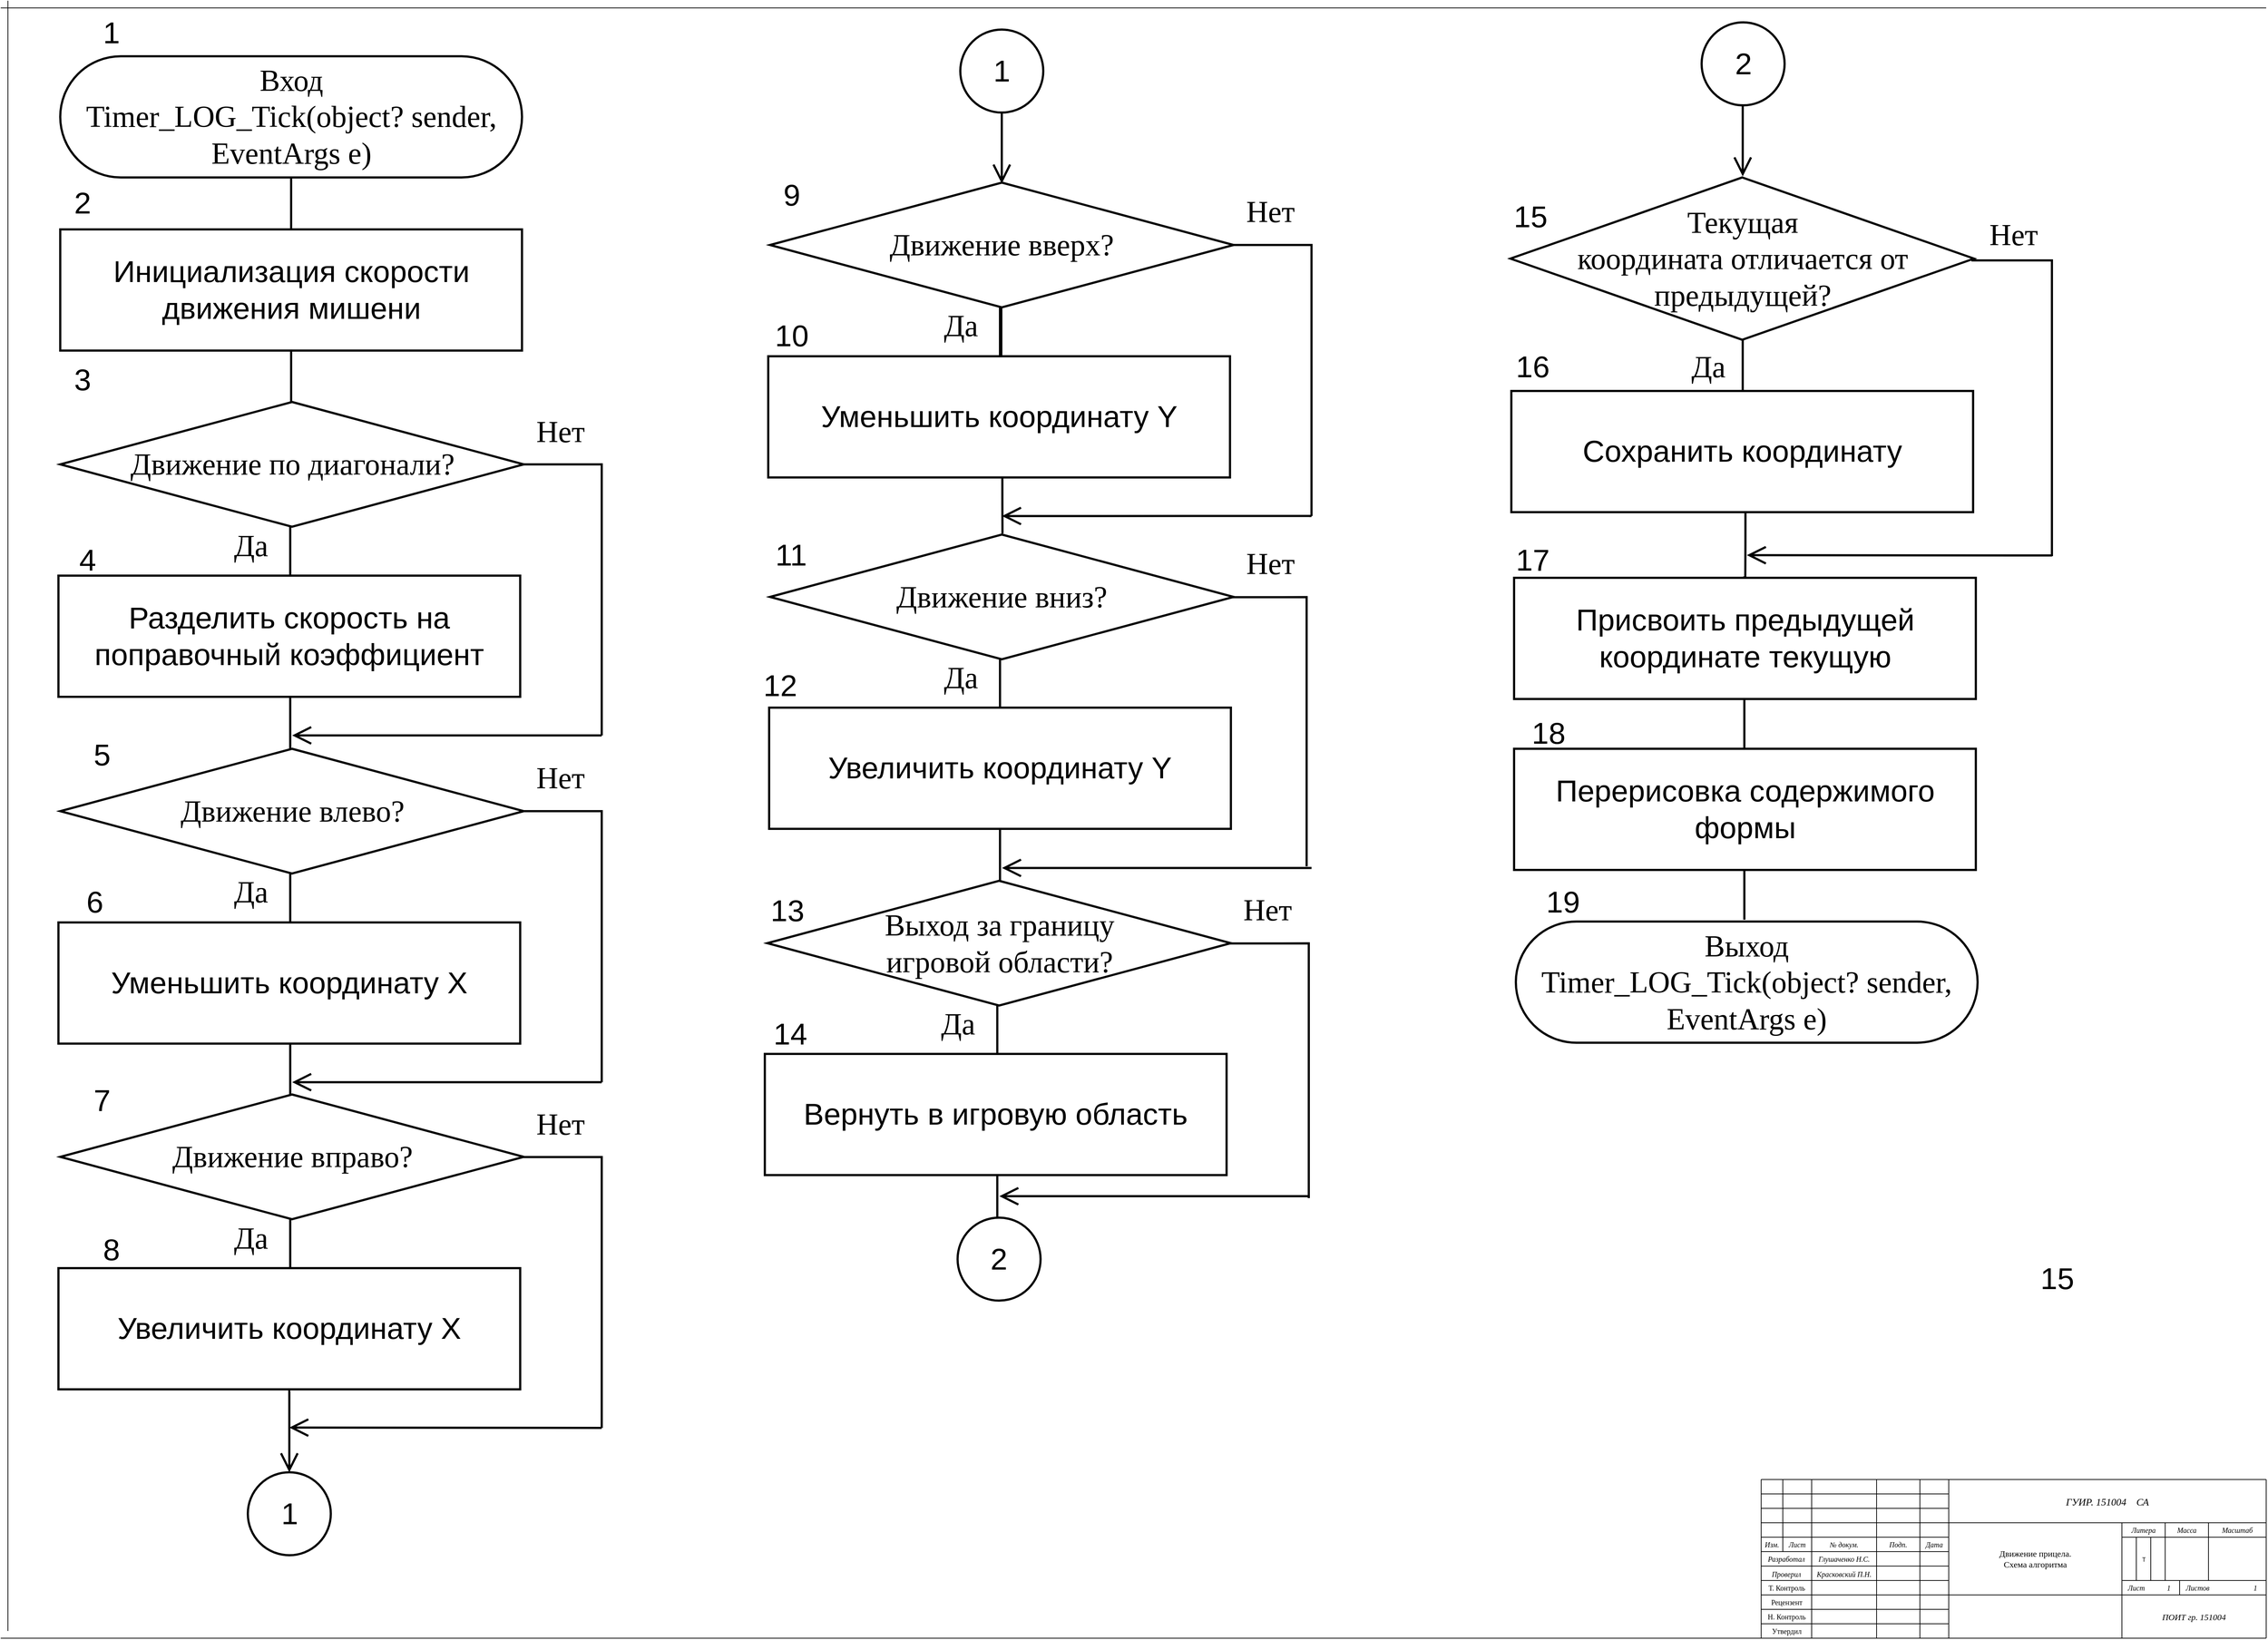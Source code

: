 <mxfile version="20.7.4" type="device" pages="3"><diagram id="b_TIV87pcosbFDb4-95I" name="Page-1"><mxGraphModel dx="1485" dy="767" grid="1" gridSize="10" guides="1" tooltips="1" connect="1" arrows="1" fold="1" page="1" pageScale="1" pageWidth="3300" pageHeight="2339" math="0" shadow="0"><root><mxCell id="0"/><mxCell id="1" parent="0"/><mxCell id="flblZkYbyNQ9tiGkdh4v-29" value="" style="group;strokeWidth=1;" parent="1" vertex="1" connectable="0"><mxGeometry x="2560" y="2080" width="700" height="220" as="geometry"/></mxCell><mxCell id="U5MXIK-24vMOK5HsXXuc-69" style="vsdxID=8;edgeStyle=none;startArrow=none;endArrow=none;startSize=5;endSize=5;strokeColor=#000000;spacingTop=0;spacingBottom=0;spacingLeft=0;spacingRight=0;verticalAlign=middle;html=1;labelBackgroundColor=#ffffff;rounded=0;strokeWidth=1;" parent="flblZkYbyNQ9tiGkdh4v-29" edge="1"><mxGeometry relative="1" as="geometry"><mxPoint as="offset"/><Array as="points"/><mxPoint as="sourcePoint"/><mxPoint x="700" as="targetPoint"/></mxGeometry></mxCell><mxCell id="U5MXIK-24vMOK5HsXXuc-68" style="vsdxID=6;edgeStyle=none;startArrow=none;endArrow=none;startSize=5;endSize=5;strokeColor=#000000;spacingTop=0;spacingBottom=0;spacingLeft=0;spacingRight=0;verticalAlign=middle;html=1;labelBackgroundColor=#ffffff;rounded=0;strokeWidth=1;" parent="flblZkYbyNQ9tiGkdh4v-29" edge="1"><mxGeometry relative="1" as="geometry"><mxPoint x="10" as="offset"/><Array as="points"/><mxPoint y="220" as="sourcePoint"/><mxPoint as="targetPoint"/></mxGeometry></mxCell><mxCell id="U5MXIK-24vMOK5HsXXuc-2" value="&lt;p style=&quot;margin-left: 0 ; margin-right: 0 ; margin-top: 0px ; margin-bottom: 0px ; text-indent: 0 ; direction: ltr&quot;&gt;&lt;font style=&quot;color: rgb(0, 0, 0); direction: ltr; letter-spacing: 0px; line-height: 140%; opacity: 1;&quot; size=&quot;1&quot; face=&quot;Times New Roman&quot;&gt;&lt;i&gt;Разработал&lt;/i&gt;&lt;/font&gt;&lt;/p&gt;" style="verticalAlign=middle;align=center;vsdxID=41;fillColor=none;gradientColor=none;shape=stencil(nZBLDoAgDERP0z3SIyjew0SURgSD+Lu9kMZoXLhwN9O+tukAlrNpJg1SzDH4QW/URgNYgZTkjA4UkwJUgGXng+6DX1zLfmoymdXo17xh5zmRJ6Q42BWCfc2oJfdAr+Yv+AP9Cb7OJ3H/2JG1HNGz/84klThPVCc=);strokeColor=none;labelBackgroundColor=none;rounded=0;html=1;whiteSpace=wrap;strokeWidth=1;" parent="flblZkYbyNQ9tiGkdh4v-29" vertex="1"><mxGeometry y="100" width="70" height="20" as="geometry"/></mxCell><mxCell id="U5MXIK-24vMOK5HsXXuc-4" value="&lt;p style=&quot;margin-left: 0 ; margin-right: 0 ; margin-top: 0px ; margin-bottom: 0px ; text-indent: 0 ; direction: ltr&quot;&gt;&lt;font style=&quot;font-family: &amp;#34;times new roman&amp;#34; ; color: rgb(0 , 0 , 0) ; direction: ltr ; letter-spacing: 0px ; line-height: 140% ; opacity: 1&quot; size=&quot;1&quot;&gt;&lt;i&gt;Подп.&lt;/i&gt;&lt;/font&gt;&lt;font style=&quot;font-size: 12px ; font-family: &amp;#34;times new roman&amp;#34; ; color: #000000 ; direction: ltr ; letter-spacing: 0px ; line-height: 140% ; opacity: 1&quot;&gt;&lt;br&gt;&lt;/font&gt;&lt;/p&gt;" style="verticalAlign=middle;align=center;vsdxID=45;fillColor=none;gradientColor=none;shape=stencil(nZBLDoAgDERP0z3SIyjew0SURgSD+Lu9kMZoXLhwN9O+tukAlrNpJg1SzDH4QW/URgNYgZTkjA4UkwJUgGXng+6DX1zLfmoymdXo17xh5zmRJ6Q42BWCfc2oJfdAr+Yv+AP9Cb7OJ3H/2JG1HNGz/84klThPVCc=);strokeColor=none;labelBackgroundColor=none;rounded=0;html=1;whiteSpace=wrap;strokeWidth=1;" parent="flblZkYbyNQ9tiGkdh4v-29" vertex="1"><mxGeometry x="160" y="80" width="60" height="20" as="geometry"/></mxCell><mxCell id="U5MXIK-24vMOK5HsXXuc-5" value="&lt;p style=&quot;margin-left: 0 ; margin-right: 0 ; margin-top: 0px ; margin-bottom: 0px ; text-indent: 0 ; direction: ltr&quot;&gt;&lt;font style=&quot;font-family: &amp;#34;times new roman&amp;#34; ; color: rgb(0 , 0 , 0) ; direction: ltr ; letter-spacing: 0px ; line-height: 140% ; opacity: 1&quot; size=&quot;1&quot;&gt;&lt;i&gt;Литера&lt;/i&gt;&lt;/font&gt;&lt;font style=&quot;font-size: 12px ; font-family: &amp;#34;times new roman&amp;#34; ; color: #000000 ; direction: ltr ; letter-spacing: 0px ; line-height: 140% ; opacity: 1&quot;&gt;&lt;br&gt;&lt;/font&gt;&lt;/p&gt;" style="verticalAlign=middle;align=center;vsdxID=46;fillColor=none;gradientColor=none;shape=stencil(nZBLDoAgDERP0z3SIyjew0SURgSD+Lu9kMZoXLhwN9O+tukAlrNpJg1SzDH4QW/URgNYgZTkjA4UkwJUgGXng+6DX1zLfmoymdXo17xh5zmRJ6Q42BWCfc2oJfdAr+Yv+AP9Cb7OJ3H/2JG1HNGz/84klThPVCc=);strokeColor=none;labelBackgroundColor=none;rounded=0;html=1;whiteSpace=wrap;strokeWidth=1;" parent="flblZkYbyNQ9tiGkdh4v-29" vertex="1"><mxGeometry x="500" y="60" width="60" height="20" as="geometry"/></mxCell><mxCell id="U5MXIK-24vMOK5HsXXuc-7" style="vsdxID=48;edgeStyle=none;startArrow=none;endArrow=none;startSize=5;endSize=5;strokeColor=#000000;spacingTop=0;spacingBottom=0;spacingLeft=0;spacingRight=0;verticalAlign=middle;html=1;labelBackgroundColor=#ffffff;rounded=0;strokeWidth=1;" parent="flblZkYbyNQ9tiGkdh4v-29" edge="1"><mxGeometry relative="1" as="geometry"><mxPoint x="10" as="offset"/><Array as="points"><mxPoint x="580" y="150"/></Array><mxPoint x="580" y="160" as="sourcePoint"/><mxPoint x="580" y="140" as="targetPoint"/></mxGeometry></mxCell><mxCell id="U5MXIK-24vMOK5HsXXuc-9" value="&lt;p style=&quot;margin-left: 0 ; margin-right: 0 ; margin-top: 0px ; margin-bottom: 0px ; text-indent: 0 ; direction: ltr&quot;&gt;&lt;font style=&quot;font-family: &amp;quot;times new roman&amp;quot; ; color: rgb(0 , 0 , 0) ; direction: ltr ; letter-spacing: 0px ; line-height: 140% ; opacity: 1&quot; size=&quot;1&quot;&gt;&lt;i style=&quot;font-size: 14px&quot;&gt;ГУИР. 151004&amp;nbsp;&amp;nbsp;&amp;nbsp; СА&lt;/i&gt;&lt;/font&gt;&lt;font style=&quot;font-size: 19px ; font-family: &amp;quot;times new roman&amp;quot; ; color: #000000 ; direction: ltr ; letter-spacing: 0px ; line-height: 140% ; opacity: 1&quot;&gt;&lt;br&gt;&lt;/font&gt;&lt;/p&gt;" style="verticalAlign=middle;align=center;vsdxID=50;fillColor=none;gradientColor=none;shape=stencil(nZBLDoAgDERP0z3SIyjew0SURgSD+Lu9kMZoXLhwN9O+tukAlrNpJg1SzDH4QW/URgNYgZTkjA4UkwJUgGXng+6DX1zLfmoymdXo17xh5zmRJ6Q42BWCfc2oJfdAr+Yv+AP9Cb7OJ3H/2JG1HNGz/84klThPVCc=);strokeColor=none;labelBackgroundColor=none;rounded=0;html=1;whiteSpace=wrap;strokeWidth=1;" parent="flblZkYbyNQ9tiGkdh4v-29" vertex="1"><mxGeometry x="260" width="440" height="60" as="geometry"/></mxCell><mxCell id="U5MXIK-24vMOK5HsXXuc-14" value="&lt;div style=&quot;&quot;&gt;&lt;font style=&quot;font-size: 12px;&quot; face=&quot;Times New Roman&quot;&gt;Движение прицела. &lt;br&gt;&lt;/font&gt;&lt;/div&gt;&lt;div style=&quot;&quot;&gt;&lt;font style=&quot;font-size: 12px;&quot; face=&quot;Times New Roman&quot;&gt;Схема алгоритма&lt;/font&gt;&lt;/div&gt;" style="verticalAlign=middle;align=center;vsdxID=51;fillColor=none;gradientColor=none;shape=stencil(nZBLDoAgDERP0z3SIyjew0SURgSD+Lu9kMZoXLhwN9O+tukAlrNpJg1SzDH4QW/URgNYgZTkjA4UkwJUgGXng+6DX1zLfmoymdXo17xh5zmRJ6Q42BWCfc2oJfdAr+Yv+AP9Cb7OJ3H/2JG1HNGz/84klThPVCc=);strokeColor=none;labelBackgroundColor=none;rounded=0;html=1;whiteSpace=wrap;strokeWidth=1;" parent="flblZkYbyNQ9tiGkdh4v-29" vertex="1"><mxGeometry x="260" y="60" width="240" height="100" as="geometry"/></mxCell><mxCell id="U5MXIK-24vMOK5HsXXuc-66" style="vsdxID=1;edgeStyle=none;startArrow=none;endArrow=none;startSize=5;endSize=5;strokeColor=#000000;spacingTop=0;spacingBottom=0;spacingLeft=0;spacingRight=0;verticalAlign=middle;html=1;labelBackgroundColor=#ffffff;rounded=0;strokeWidth=1;" parent="flblZkYbyNQ9tiGkdh4v-29" edge="1"><mxGeometry relative="1" as="geometry"><mxPoint x="10" as="offset"/><Array as="points"/><mxPoint x="500" y="220" as="sourcePoint"/><mxPoint x="500" y="60" as="targetPoint"/></mxGeometry></mxCell><mxCell id="U5MXIK-24vMOK5HsXXuc-67" style="vsdxID=4;edgeStyle=none;startArrow=none;endArrow=none;startSize=5;endSize=5;strokeColor=#000000;spacingTop=0;spacingBottom=0;spacingLeft=0;spacingRight=0;verticalAlign=middle;html=1;labelBackgroundColor=#ffffff;rounded=0;strokeWidth=1;" parent="flblZkYbyNQ9tiGkdh4v-29" edge="1"><mxGeometry relative="1" as="geometry"><mxPoint x="10" as="offset"/><Array as="points"/><mxPoint x="260" y="220" as="sourcePoint"/><mxPoint x="260" as="targetPoint"/></mxGeometry></mxCell><mxCell id="U5MXIK-24vMOK5HsXXuc-70" style="vsdxID=11;edgeStyle=none;startArrow=none;endArrow=none;startSize=5;endSize=5;strokeColor=#000000;spacingTop=0;spacingBottom=0;spacingLeft=0;spacingRight=0;verticalAlign=middle;html=1;labelBackgroundColor=#ffffff;rounded=0;strokeWidth=1;" parent="flblZkYbyNQ9tiGkdh4v-29" edge="1"><mxGeometry relative="1" as="geometry"><Array as="points"/><mxPoint x="700" y="60" as="sourcePoint"/><mxPoint y="60" as="targetPoint"/></mxGeometry></mxCell><mxCell id="U5MXIK-24vMOK5HsXXuc-71" style="vsdxID=12;edgeStyle=none;startArrow=none;endArrow=none;startSize=5;endSize=5;strokeColor=#000000;spacingTop=0;spacingBottom=0;spacingLeft=0;spacingRight=0;verticalAlign=middle;html=1;labelBackgroundColor=#ffffff;rounded=0;strokeWidth=1;" parent="flblZkYbyNQ9tiGkdh4v-29" edge="1"><mxGeometry relative="1" as="geometry"><Array as="points"/><mxPoint x="700" y="160" as="sourcePoint"/><mxPoint y="160" as="targetPoint"/></mxGeometry></mxCell><mxCell id="U5MXIK-24vMOK5HsXXuc-72" style="vsdxID=13;edgeStyle=none;startArrow=none;endArrow=none;startSize=5;endSize=5;strokeColor=#000000;spacingTop=0;spacingBottom=0;spacingLeft=0;spacingRight=0;verticalAlign=middle;html=1;labelBackgroundColor=#ffffff;rounded=0;strokeWidth=1;" parent="flblZkYbyNQ9tiGkdh4v-29" edge="1"><mxGeometry relative="1" as="geometry"><Array as="points"/><mxPoint x="260" y="200" as="sourcePoint"/><mxPoint y="200" as="targetPoint"/></mxGeometry></mxCell><mxCell id="U5MXIK-24vMOK5HsXXuc-73" style="vsdxID=22;edgeStyle=none;startArrow=none;endArrow=none;startSize=5;endSize=5;strokeColor=#000000;spacingTop=0;spacingBottom=0;spacingLeft=0;spacingRight=0;verticalAlign=middle;html=1;labelBackgroundColor=#ffffff;rounded=0;strokeWidth=1;" parent="flblZkYbyNQ9tiGkdh4v-29" edge="1"><mxGeometry relative="1" as="geometry"><Array as="points"/><mxPoint x="260" y="180" as="sourcePoint"/><mxPoint y="180" as="targetPoint"/></mxGeometry></mxCell><mxCell id="U5MXIK-24vMOK5HsXXuc-74" style="vsdxID=23;edgeStyle=none;startArrow=none;endArrow=none;startSize=5;endSize=5;strokeColor=#000000;spacingTop=0;spacingBottom=0;spacingLeft=0;spacingRight=0;verticalAlign=middle;html=1;labelBackgroundColor=#ffffff;rounded=0;strokeWidth=1;" parent="flblZkYbyNQ9tiGkdh4v-29" edge="1"><mxGeometry relative="1" as="geometry"><Array as="points"/><mxPoint x="260" y="140" as="sourcePoint"/><mxPoint y="140" as="targetPoint"/></mxGeometry></mxCell><mxCell id="U5MXIK-24vMOK5HsXXuc-75" style="vsdxID=24;edgeStyle=none;startArrow=none;endArrow=none;startSize=5;endSize=5;strokeColor=#000000;spacingTop=0;spacingBottom=0;spacingLeft=0;spacingRight=0;verticalAlign=middle;html=1;labelBackgroundColor=#ffffff;rounded=0;strokeWidth=1;" parent="flblZkYbyNQ9tiGkdh4v-29" edge="1"><mxGeometry relative="1" as="geometry"><Array as="points"/><mxPoint x="260" y="120" as="sourcePoint"/><mxPoint y="120" as="targetPoint"/></mxGeometry></mxCell><mxCell id="U5MXIK-24vMOK5HsXXuc-76" style="vsdxID=25;edgeStyle=none;startArrow=none;endArrow=none;startSize=5;endSize=5;strokeColor=#000000;spacingTop=0;spacingBottom=0;spacingLeft=0;spacingRight=0;verticalAlign=middle;html=1;labelBackgroundColor=#ffffff;rounded=0;strokeWidth=1;" parent="flblZkYbyNQ9tiGkdh4v-29" edge="1"><mxGeometry relative="1" as="geometry"><Array as="points"/><mxPoint x="260" y="100" as="sourcePoint"/><mxPoint y="100" as="targetPoint"/></mxGeometry></mxCell><mxCell id="U5MXIK-24vMOK5HsXXuc-77" style="vsdxID=26;edgeStyle=none;startArrow=none;endArrow=none;startSize=5;endSize=5;strokeColor=#000000;spacingTop=0;spacingBottom=0;spacingLeft=0;spacingRight=0;verticalAlign=middle;html=1;labelBackgroundColor=#ffffff;rounded=0;strokeWidth=1;" parent="flblZkYbyNQ9tiGkdh4v-29" edge="1"><mxGeometry relative="1" as="geometry"><Array as="points"/><mxPoint x="260" y="80" as="sourcePoint"/><mxPoint y="80" as="targetPoint"/></mxGeometry></mxCell><mxCell id="U5MXIK-24vMOK5HsXXuc-78" style="vsdxID=27;edgeStyle=none;startArrow=none;endArrow=none;startSize=5;endSize=5;strokeColor=#000000;spacingTop=0;spacingBottom=0;spacingLeft=0;spacingRight=0;verticalAlign=middle;html=1;labelBackgroundColor=#ffffff;rounded=0;strokeWidth=1;" parent="flblZkYbyNQ9tiGkdh4v-29" edge="1"><mxGeometry relative="1" as="geometry"><Array as="points"/><mxPoint x="260" y="40" as="sourcePoint"/><mxPoint y="40" as="targetPoint"/></mxGeometry></mxCell><mxCell id="U5MXIK-24vMOK5HsXXuc-79" style="vsdxID=28;edgeStyle=none;startArrow=none;endArrow=none;startSize=5;endSize=5;strokeColor=#000000;spacingTop=0;spacingBottom=0;spacingLeft=0;spacingRight=0;verticalAlign=middle;html=1;labelBackgroundColor=#ffffff;rounded=0;strokeWidth=1;" parent="flblZkYbyNQ9tiGkdh4v-29" edge="1"><mxGeometry relative="1" as="geometry"><Array as="points"/><mxPoint x="260" y="20" as="sourcePoint"/><mxPoint y="20" as="targetPoint"/></mxGeometry></mxCell><mxCell id="U5MXIK-24vMOK5HsXXuc-80" style="vsdxID=29;edgeStyle=none;startArrow=none;endArrow=none;startSize=5;endSize=5;strokeColor=#000000;spacingTop=0;spacingBottom=0;spacingLeft=0;spacingRight=0;verticalAlign=middle;html=1;labelBackgroundColor=#ffffff;rounded=0;strokeWidth=1;" parent="flblZkYbyNQ9tiGkdh4v-29" edge="1"><mxGeometry relative="1" as="geometry"><Array as="points"/><mxPoint x="700" y="140" as="sourcePoint"/><mxPoint x="500" y="140" as="targetPoint"/></mxGeometry></mxCell><mxCell id="U5MXIK-24vMOK5HsXXuc-81" style="vsdxID=30;edgeStyle=none;startArrow=none;endArrow=none;startSize=5;endSize=5;strokeColor=#000000;spacingTop=0;spacingBottom=0;spacingLeft=0;spacingRight=0;verticalAlign=middle;html=1;labelBackgroundColor=#ffffff;rounded=0;strokeWidth=1;" parent="flblZkYbyNQ9tiGkdh4v-29" edge="1"><mxGeometry relative="1" as="geometry"><Array as="points"/><mxPoint x="700" y="80" as="sourcePoint"/><mxPoint x="500" y="80" as="targetPoint"/></mxGeometry></mxCell><mxCell id="U5MXIK-24vMOK5HsXXuc-82" style="vsdxID=31;edgeStyle=none;startArrow=none;endArrow=none;startSize=5;endSize=5;strokeColor=#000000;spacingTop=0;spacingBottom=0;spacingLeft=0;spacingRight=0;verticalAlign=middle;html=1;labelBackgroundColor=#ffffff;rounded=0;strokeWidth=1;" parent="flblZkYbyNQ9tiGkdh4v-29" edge="1"><mxGeometry relative="1" as="geometry"><mxPoint x="10" as="offset"/><Array as="points"/><mxPoint x="220" y="220" as="sourcePoint"/><mxPoint x="220" as="targetPoint"/></mxGeometry></mxCell><mxCell id="U5MXIK-24vMOK5HsXXuc-83" style="vsdxID=33;edgeStyle=none;startArrow=none;endArrow=none;startSize=5;endSize=5;strokeColor=#000000;spacingTop=0;spacingBottom=0;spacingLeft=0;spacingRight=0;verticalAlign=middle;html=1;labelBackgroundColor=#ffffff;rounded=0;strokeWidth=1;" parent="flblZkYbyNQ9tiGkdh4v-29" edge="1"><mxGeometry relative="1" as="geometry"><mxPoint x="10" as="offset"/><Array as="points"/><mxPoint x="160" y="220" as="sourcePoint"/><mxPoint x="160" as="targetPoint"/></mxGeometry></mxCell><mxCell id="U5MXIK-24vMOK5HsXXuc-84" style="vsdxID=34;edgeStyle=none;startArrow=none;endArrow=none;startSize=5;endSize=5;strokeColor=#000000;spacingTop=0;spacingBottom=0;spacingLeft=0;spacingRight=0;verticalAlign=middle;html=1;labelBackgroundColor=#ffffff;rounded=0;strokeWidth=1;" parent="flblZkYbyNQ9tiGkdh4v-29" edge="1"><mxGeometry relative="1" as="geometry"><mxPoint x="10" as="offset"/><Array as="points"/><mxPoint x="70" y="220" as="sourcePoint"/><mxPoint x="70" as="targetPoint"/></mxGeometry></mxCell><mxCell id="U5MXIK-24vMOK5HsXXuc-85" style="vsdxID=35;edgeStyle=none;startArrow=none;endArrow=none;startSize=5;endSize=5;strokeColor=#000000;spacingTop=0;spacingBottom=0;spacingLeft=0;spacingRight=0;verticalAlign=middle;html=1;labelBackgroundColor=#ffffff;rounded=0;strokeWidth=1;" parent="flblZkYbyNQ9tiGkdh4v-29" edge="1"><mxGeometry relative="1" as="geometry"><mxPoint x="10" as="offset"/><Array as="points"/><mxPoint x="30" y="100" as="sourcePoint"/><mxPoint x="30" as="targetPoint"/></mxGeometry></mxCell><mxCell id="U5MXIK-24vMOK5HsXXuc-86" style="vsdxID=36;edgeStyle=none;startArrow=none;endArrow=none;startSize=5;endSize=5;strokeColor=#000000;spacingTop=0;spacingBottom=0;spacingLeft=0;spacingRight=0;verticalAlign=middle;html=1;labelBackgroundColor=#ffffff;rounded=0;strokeWidth=1;" parent="flblZkYbyNQ9tiGkdh4v-29" edge="1"><mxGeometry relative="1" as="geometry"><mxPoint x="10" as="offset"/><Array as="points"/><mxPoint x="560" y="140" as="sourcePoint"/><mxPoint x="560" y="60" as="targetPoint"/></mxGeometry></mxCell><mxCell id="U5MXIK-24vMOK5HsXXuc-87" style="vsdxID=38;edgeStyle=none;startArrow=none;endArrow=none;startSize=5;endSize=5;strokeColor=#000000;spacingTop=0;spacingBottom=0;spacingLeft=0;spacingRight=0;verticalAlign=middle;html=1;labelBackgroundColor=#ffffff;rounded=0;strokeWidth=1;" parent="flblZkYbyNQ9tiGkdh4v-29" edge="1"><mxGeometry relative="1" as="geometry"><mxPoint x="10" as="offset"/><Array as="points"/><mxPoint x="620" y="140" as="sourcePoint"/><mxPoint x="620" y="60" as="targetPoint"/></mxGeometry></mxCell><mxCell id="U5MXIK-24vMOK5HsXXuc-88" style="vsdxID=39;edgeStyle=none;startArrow=none;endArrow=none;startSize=5;endSize=5;strokeColor=#000000;spacingTop=0;spacingBottom=0;spacingLeft=0;spacingRight=0;verticalAlign=middle;html=1;labelBackgroundColor=#ffffff;rounded=0;strokeWidth=1;" parent="flblZkYbyNQ9tiGkdh4v-29" edge="1"><mxGeometry relative="1" as="geometry"><mxPoint x="10" as="offset"/><Array as="points"/><mxPoint x="520" y="140" as="sourcePoint"/><mxPoint x="520" y="80" as="targetPoint"/></mxGeometry></mxCell><mxCell id="U5MXIK-24vMOK5HsXXuc-89" style="vsdxID=40;edgeStyle=none;startArrow=none;endArrow=none;startSize=5;endSize=5;strokeColor=#000000;spacingTop=0;spacingBottom=0;spacingLeft=0;spacingRight=0;verticalAlign=middle;html=1;labelBackgroundColor=#ffffff;rounded=0;strokeWidth=1;" parent="flblZkYbyNQ9tiGkdh4v-29" edge="1"><mxGeometry relative="1" as="geometry"><mxPoint x="10" as="offset"/><Array as="points"/><mxPoint x="540" y="140" as="sourcePoint"/><mxPoint x="540" y="80" as="targetPoint"/></mxGeometry></mxCell><mxCell id="U5MXIK-24vMOK5HsXXuc-6" value="&lt;p style=&quot;margin-left: 0 ; margin-right: 0 ; margin-top: 0px ; margin-bottom: 0px ; text-indent: 0 ; direction: ltr&quot;&gt;&lt;font style=&quot;font-family: &amp;#34;times new roman&amp;#34; ; color: rgb(0 , 0 , 0) ; direction: ltr ; letter-spacing: 0px ; line-height: 140% ; opacity: 1&quot; size=&quot;1&quot;&gt;&lt;i&gt;Лист&lt;/i&gt;&lt;/font&gt;&lt;font style=&quot;font-size: 12px ; font-family: &amp;#34;times new roman&amp;#34; ; color: #000000 ; direction: ltr ; letter-spacing: 0px ; line-height: 140% ; opacity: 1&quot;&gt;&lt;br&gt;&lt;/font&gt;&lt;/p&gt;" style="verticalAlign=middle;align=center;vsdxID=47;fillColor=none;gradientColor=none;shape=stencil(nZBLDoAgDERP0z3SIyjew0SURgSD+Lu9kMZoXLhwN9O+tukAlrNpJg1SzDH4QW/URgNYgZTkjA4UkwJUgGXng+6DX1zLfmoymdXo17xh5zmRJ6Q42BWCfc2oJfdAr+Yv+AP9Cb7OJ3H/2JG1HNGz/84klThPVCc=);strokeColor=none;labelBackgroundColor=none;rounded=0;html=1;whiteSpace=wrap;strokeWidth=1;" parent="flblZkYbyNQ9tiGkdh4v-29" vertex="1"><mxGeometry x="500" y="140" width="40" height="20" as="geometry"/></mxCell><mxCell id="flblZkYbyNQ9tiGkdh4v-3" value="&lt;p style=&quot;margin-left: 0 ; margin-right: 0 ; margin-top: 0px ; margin-bottom: 0px ; text-indent: 0 ; direction: ltr&quot;&gt;&lt;font style=&quot;font-family: &amp;#34;times new roman&amp;#34; ; color: rgb(0 , 0 , 0) ; direction: ltr ; letter-spacing: 0px ; line-height: 140% ; opacity: 1&quot; size=&quot;1&quot;&gt;&lt;i&gt;Листов&lt;/i&gt;&lt;/font&gt;&lt;font style=&quot;font-size: 12px ; font-family: &amp;#34;times new roman&amp;#34; ; color: #000000 ; direction: ltr ; letter-spacing: 0px ; line-height: 140% ; opacity: 1&quot;&gt;&lt;br&gt;&lt;/font&gt;&lt;/p&gt;" style="verticalAlign=middle;align=center;vsdxID=47;fillColor=none;gradientColor=none;shape=stencil(nZBLDoAgDERP0z3SIyjew0SURgSD+Lu9kMZoXLhwN9O+tukAlrNpJg1SzDH4QW/URgNYgZTkjA4UkwJUgGXng+6DX1zLfmoymdXo17xh5zmRJ6Q42BWCfc2oJfdAr+Yv+AP9Cb7OJ3H/2JG1HNGz/84klThPVCc=);strokeColor=none;labelBackgroundColor=none;rounded=0;html=1;whiteSpace=wrap;strokeWidth=1;" parent="flblZkYbyNQ9tiGkdh4v-29" vertex="1"><mxGeometry x="580" y="140" width="50" height="20" as="geometry"/></mxCell><mxCell id="flblZkYbyNQ9tiGkdh4v-5" value="&lt;p style=&quot;margin-left: 0 ; margin-right: 0 ; margin-top: 0px ; margin-bottom: 0px ; text-indent: 0 ; direction: ltr&quot;&gt;&lt;font style=&quot;font-family: &amp;#34;times new roman&amp;#34; ; color: rgb(0 , 0 , 0) ; direction: ltr ; letter-spacing: 0px ; line-height: 140% ; opacity: 1&quot; size=&quot;1&quot;&gt;&lt;i&gt;1&lt;/i&gt;&lt;/font&gt;&lt;font style=&quot;font-size: 12px ; font-family: &amp;#34;times new roman&amp;#34; ; color: #000000 ; direction: ltr ; letter-spacing: 0px ; line-height: 140% ; opacity: 1&quot;&gt;&lt;br&gt;&lt;/font&gt;&lt;/p&gt;" style="verticalAlign=middle;align=center;vsdxID=47;fillColor=none;gradientColor=none;shape=stencil(nZBLDoAgDERP0z3SIyjew0SURgSD+Lu9kMZoXLhwN9O+tukAlrNpJg1SzDH4QW/URgNYgZTkjA4UkwJUgGXng+6DX1zLfmoymdXo17xh5zmRJ6Q42BWCfc2oJfdAr+Yv+AP9Cb7OJ3H/2JG1HNGz/84klThPVCc=);strokeColor=none;labelBackgroundColor=none;rounded=0;html=1;whiteSpace=wrap;strokeWidth=1;" parent="flblZkYbyNQ9tiGkdh4v-29" vertex="1"><mxGeometry x="670" y="140" width="30" height="20" as="geometry"/></mxCell><mxCell id="flblZkYbyNQ9tiGkdh4v-6" value="&lt;p style=&quot;margin-left: 0 ; margin-right: 0 ; margin-top: 0px ; margin-bottom: 0px ; text-indent: 0 ; direction: ltr&quot;&gt;&lt;font style=&quot;font-family: &amp;#34;times new roman&amp;#34; ; color: rgb(0 , 0 , 0) ; direction: ltr ; letter-spacing: 0px ; line-height: 140% ; opacity: 1&quot; size=&quot;1&quot;&gt;&lt;i&gt;1&lt;/i&gt;&lt;/font&gt;&lt;font style=&quot;font-size: 12px ; font-family: &amp;#34;times new roman&amp;#34; ; color: #000000 ; direction: ltr ; letter-spacing: 0px ; line-height: 140% ; opacity: 1&quot;&gt;&lt;br&gt;&lt;/font&gt;&lt;/p&gt;" style="verticalAlign=middle;align=center;vsdxID=47;fillColor=none;gradientColor=none;shape=stencil(nZBLDoAgDERP0z3SIyjew0SURgSD+Lu9kMZoXLhwN9O+tukAlrNpJg1SzDH4QW/URgNYgZTkjA4UkwJUgGXng+6DX1zLfmoymdXo17xh5zmRJ6Q42BWCfc2oJfdAr+Yv+AP9Cb7OJ3H/2JG1HNGz/84klThPVCc=);strokeColor=none;labelBackgroundColor=none;rounded=0;html=1;whiteSpace=wrap;strokeWidth=1;" parent="flblZkYbyNQ9tiGkdh4v-29" vertex="1"><mxGeometry x="550" y="140" width="30" height="20" as="geometry"/></mxCell><mxCell id="flblZkYbyNQ9tiGkdh4v-7" value="&lt;p style=&quot;margin-left: 0 ; margin-right: 0 ; margin-top: 0px ; margin-bottom: 0px ; text-indent: 0 ; direction: ltr&quot;&gt;&lt;font style=&quot;font-family: &amp;#34;times new roman&amp;#34; ; color: rgb(0 , 0 , 0) ; direction: ltr ; letter-spacing: 0px ; line-height: 140% ; opacity: 1&quot; size=&quot;1&quot;&gt;&lt;i&gt;Масса&lt;/i&gt;&lt;/font&gt;&lt;font style=&quot;font-size: 12px ; font-family: &amp;#34;times new roman&amp;#34; ; color: #000000 ; direction: ltr ; letter-spacing: 0px ; line-height: 140% ; opacity: 1&quot;&gt;&lt;br&gt;&lt;/font&gt;&lt;/p&gt;" style="verticalAlign=middle;align=center;vsdxID=46;fillColor=none;gradientColor=none;shape=stencil(nZBLDoAgDERP0z3SIyjew0SURgSD+Lu9kMZoXLhwN9O+tukAlrNpJg1SzDH4QW/URgNYgZTkjA4UkwJUgGXng+6DX1zLfmoymdXo17xh5zmRJ6Q42BWCfc2oJfdAr+Yv+AP9Cb7OJ3H/2JG1HNGz/84klThPVCc=);strokeColor=none;labelBackgroundColor=none;rounded=0;html=1;whiteSpace=wrap;strokeWidth=1;" parent="flblZkYbyNQ9tiGkdh4v-29" vertex="1"><mxGeometry x="560" y="60" width="60" height="20" as="geometry"/></mxCell><mxCell id="flblZkYbyNQ9tiGkdh4v-8" value="&lt;p style=&quot;margin-left: 0 ; margin-right: 0 ; margin-top: 0px ; margin-bottom: 0px ; text-indent: 0 ; direction: ltr&quot;&gt;&lt;font style=&quot;font-family: &amp;#34;times new roman&amp;#34; ; color: rgb(0 , 0 , 0) ; direction: ltr ; letter-spacing: 0px ; line-height: 140% ; opacity: 1&quot; size=&quot;1&quot;&gt;&lt;i&gt;Масштаб&lt;/i&gt;&lt;/font&gt;&lt;font style=&quot;font-size: 12px ; font-family: &amp;#34;times new roman&amp;#34; ; color: #000000 ; direction: ltr ; letter-spacing: 0px ; line-height: 140% ; opacity: 1&quot;&gt;&lt;br&gt;&lt;/font&gt;&lt;/p&gt;" style="verticalAlign=middle;align=center;vsdxID=46;fillColor=none;gradientColor=none;shape=stencil(nZBLDoAgDERP0z3SIyjew0SURgSD+Lu9kMZoXLhwN9O+tukAlrNpJg1SzDH4QW/URgNYgZTkjA4UkwJUgGXng+6DX1zLfmoymdXo17xh5zmRJ6Q42BWCfc2oJfdAr+Yv+AP9Cb7OJ3H/2JG1HNGz/84klThPVCc=);strokeColor=none;labelBackgroundColor=none;rounded=0;html=1;whiteSpace=wrap;strokeWidth=1;" parent="flblZkYbyNQ9tiGkdh4v-29" vertex="1"><mxGeometry x="620" y="60" width="80" height="20" as="geometry"/></mxCell><mxCell id="U5MXIK-24vMOK5HsXXuc-8" value="&lt;p style=&quot;margin-left: 0 ; margin-right: 0 ; margin-top: 0px ; margin-bottom: 0px ; text-indent: 0 ; direction: ltr&quot;&gt;&lt;font style=&quot;font-family: &amp;quot;times new roman&amp;quot; ; color: rgb(0 , 0 , 0) ; direction: ltr ; letter-spacing: 0px ; line-height: 140% ; opacity: 1&quot; size=&quot;1&quot;&gt;&lt;i style=&quot;font-size: 12px&quot;&gt;ПОИТ гр. 151004&lt;/i&gt;&lt;/font&gt;&lt;font style=&quot;font-size: 16px ; font-family: &amp;quot;times new roman&amp;quot; ; color: #000000 ; direction: ltr ; letter-spacing: 0px ; line-height: 140% ; opacity: 1&quot;&gt;&lt;br&gt;&lt;/font&gt;&lt;/p&gt;" style="verticalAlign=middle;align=center;vsdxID=49;fillColor=none;gradientColor=none;shape=stencil(nZBLDoAgDERP0z3SIyjew0SURgSD+Lu9kMZoXLhwN9O+tukAlrNpJg1SzDH4QW/URgNYgZTkjA4UkwJUgGXng+6DX1zLfmoymdXo17xh5zmRJ6Q42BWCfc2oJfdAr+Yv+AP9Cb7OJ3H/2JG1HNGz/84klThPVCc=);strokeColor=none;labelBackgroundColor=none;rounded=0;html=1;whiteSpace=wrap;strokeWidth=1;" parent="flblZkYbyNQ9tiGkdh4v-29" vertex="1"><mxGeometry x="500" y="160" width="200" height="60" as="geometry"/></mxCell><mxCell id="flblZkYbyNQ9tiGkdh4v-12" value="&lt;p style=&quot;margin-left: 0 ; margin-right: 0 ; margin-top: 0px ; margin-bottom: 0px ; text-indent: 0 ; direction: ltr&quot;&gt;&lt;font style=&quot;font-family: &amp;#34;times new roman&amp;#34; ; color: rgb(0 , 0 , 0) ; direction: ltr ; letter-spacing: 0px ; line-height: 140% ; opacity: 1&quot; size=&quot;1&quot;&gt;&lt;i&gt;Изм.&lt;/i&gt;&lt;/font&gt;&lt;font style=&quot;font-size: 12px ; font-family: &amp;#34;times new roman&amp;#34; ; color: #000000 ; direction: ltr ; letter-spacing: 0px ; line-height: 140% ; opacity: 1&quot;&gt;&lt;br&gt;&lt;/font&gt;&lt;/p&gt;" style="verticalAlign=middle;align=center;vsdxID=45;fillColor=none;gradientColor=none;shape=stencil(nZBLDoAgDERP0z3SIyjew0SURgSD+Lu9kMZoXLhwN9O+tukAlrNpJg1SzDH4QW/URgNYgZTkjA4UkwJUgGXng+6DX1zLfmoymdXo17xh5zmRJ6Q42BWCfc2oJfdAr+Yv+AP9Cb7OJ3H/2JG1HNGz/84klThPVCc=);strokeColor=none;labelBackgroundColor=none;rounded=0;html=1;whiteSpace=wrap;strokeWidth=1;" parent="flblZkYbyNQ9tiGkdh4v-29" vertex="1"><mxGeometry y="80" width="30" height="20" as="geometry"/></mxCell><mxCell id="flblZkYbyNQ9tiGkdh4v-19" value="&lt;p style=&quot;margin-left: 0 ; margin-right: 0 ; margin-top: 0px ; margin-bottom: 0px ; text-indent: 0 ; direction: ltr&quot;&gt;&lt;font style=&quot;color: rgb(0, 0, 0); direction: ltr; letter-spacing: 0px; line-height: 140%; opacity: 1;&quot; size=&quot;1&quot; face=&quot;Times New Roman&quot;&gt;&lt;i&gt;Глушаченко Н.С.&lt;br&gt;&lt;/i&gt;&lt;/font&gt;&lt;/p&gt;" style="verticalAlign=middle;align=center;vsdxID=41;fillColor=none;gradientColor=none;shape=stencil(nZBLDoAgDERP0z3SIyjew0SURgSD+Lu9kMZoXLhwN9O+tukAlrNpJg1SzDH4QW/URgNYgZTkjA4UkwJUgGXng+6DX1zLfmoymdXo17xh5zmRJ6Q42BWCfc2oJfdAr+Yv+AP9Cb7OJ3H/2JG1HNGz/84klThPVCc=);strokeColor=none;labelBackgroundColor=none;rounded=0;html=1;whiteSpace=wrap;strokeWidth=1;" parent="flblZkYbyNQ9tiGkdh4v-29" vertex="1"><mxGeometry x="70" y="100" width="90" height="20" as="geometry"/></mxCell><mxCell id="ORajsjJcxbQu_IU-mkYe-1" value="&lt;font face=&quot;Times New Roman&quot; size=&quot;1&quot;&gt;Т. Контроль&lt;/font&gt;" style="text;html=1;align=center;verticalAlign=middle;resizable=0;points=[];autosize=1;strokeColor=none;strokeWidth=1;" parent="flblZkYbyNQ9tiGkdh4v-29" vertex="1"><mxGeometry y="140" width="70" height="20" as="geometry"/></mxCell><mxCell id="ORajsjJcxbQu_IU-mkYe-2" value="&lt;font face=&quot;Times New Roman&quot; style=&quot;font-size: 10px&quot;&gt;Рецензент&lt;/font&gt;" style="text;html=1;align=center;verticalAlign=middle;resizable=0;points=[];autosize=1;strokeColor=none;strokeWidth=1;" parent="flblZkYbyNQ9tiGkdh4v-29" vertex="1"><mxGeometry x="5" y="160" width="60" height="20" as="geometry"/></mxCell><mxCell id="ORajsjJcxbQu_IU-mkYe-3" value="&lt;font face=&quot;Times New Roman&quot; style=&quot;font-size: 10px&quot;&gt;Н. Контроль&lt;/font&gt;" style="text;html=1;align=center;verticalAlign=middle;resizable=0;points=[];autosize=1;strokeColor=none;strokeWidth=1;" parent="flblZkYbyNQ9tiGkdh4v-29" vertex="1"><mxGeometry y="180" width="70" height="20" as="geometry"/></mxCell><mxCell id="ORajsjJcxbQu_IU-mkYe-4" value="&lt;font face=&quot;Times New Roman&quot; style=&quot;font-size: 10px&quot;&gt;Утвердил&lt;/font&gt;" style="text;html=1;align=center;verticalAlign=middle;resizable=0;points=[];autosize=1;strokeColor=none;strokeWidth=1;" parent="flblZkYbyNQ9tiGkdh4v-29" vertex="1"><mxGeometry x="5" y="200" width="60" height="20" as="geometry"/></mxCell><mxCell id="W1MwapP0r7_ATqa96gXQ-2" value="" style="edgeStyle=orthogonalEdgeStyle;rounded=0;orthogonalLoop=1;jettySize=auto;html=1;endArrow=none;endFill=0;fontSize=42;strokeWidth=1;" edge="1" parent="flblZkYbyNQ9tiGkdh4v-29"><mxGeometry x="1" y="324" relative="1" as="geometry"><mxPoint x="700" y="90" as="sourcePoint"/><mxPoint x="700" y="220" as="targetPoint"/><mxPoint x="-5" y="59" as="offset"/></mxGeometry></mxCell><mxCell id="qoJT26ekL_hfmOxVlA_Y-1" value="" style="edgeStyle=orthogonalEdgeStyle;rounded=0;orthogonalLoop=1;jettySize=auto;html=1;fontSize=42;endArrow=none;endFill=0;strokeWidth=3;" parent="1" source="qoJT26ekL_hfmOxVlA_Y-3" target="qoJT26ekL_hfmOxVlA_Y-4" edge="1"><mxGeometry relative="1" as="geometry"/></mxCell><mxCell id="qoJT26ekL_hfmOxVlA_Y-2" value="" style="edgeStyle=orthogonalEdgeStyle;rounded=0;orthogonalLoop=1;jettySize=auto;html=1;endArrow=none;endFill=0;fontSize=42;strokeWidth=3;" parent="1" source="qoJT26ekL_hfmOxVlA_Y-3" edge="1"><mxGeometry relative="1" as="geometry"><mxPoint x="522.5" y="587.0" as="targetPoint"/></mxGeometry></mxCell><mxCell id="qoJT26ekL_hfmOxVlA_Y-3" value="Инициализация скорости движения мишени" style="rounded=0;whiteSpace=wrap;html=1;fontSize=42;strokeWidth=3;" parent="1" vertex="1"><mxGeometry x="202.5" y="347" width="640" height="168" as="geometry"/></mxCell><mxCell id="qoJT26ekL_hfmOxVlA_Y-4" value="&lt;font style=&quot;font-size: 42px;&quot; face=&quot;Times New Roman&quot;&gt;Вход&lt;br&gt;Timer_LOG_Tick(object? sender, EventArgs e)&lt;br&gt;&lt;/font&gt;" style="rounded=1;whiteSpace=wrap;html=1;fontSize=42;arcSize=50;strokeWidth=3;" parent="1" vertex="1"><mxGeometry x="202.5" y="107" width="640" height="168" as="geometry"/></mxCell><mxCell id="qoJT26ekL_hfmOxVlA_Y-7" value="" style="edgeStyle=orthogonalEdgeStyle;rounded=0;orthogonalLoop=1;jettySize=auto;html=1;endArrow=none;endFill=0;fontSize=42;strokeWidth=3;" parent="1" edge="1"><mxGeometry relative="1" as="geometry"><mxPoint x="521.25" y="995" as="sourcePoint"/><mxPoint x="521.25" y="1067" as="targetPoint"/></mxGeometry></mxCell><mxCell id="qoJT26ekL_hfmOxVlA_Y-15" value="" style="edgeStyle=orthogonalEdgeStyle;rounded=0;orthogonalLoop=1;jettySize=auto;html=1;endArrow=open;endFill=0;fontSize=42;endSize=20;startSize=20;strokeWidth=3;" parent="1" edge="1"><mxGeometry relative="1" as="geometry"><mxPoint x="520" y="2070" as="targetPoint"/><mxPoint x="521.25" y="1958" as="sourcePoint"/><Array as="points"><mxPoint x="520" y="1958"/></Array></mxGeometry></mxCell><mxCell id="qoJT26ekL_hfmOxVlA_Y-17" value="1" style="ellipse;whiteSpace=wrap;html=1;aspect=fixed;fontSize=42;strokeWidth=3;" parent="1" vertex="1"><mxGeometry x="462.5" y="2070" width="115" height="115" as="geometry"/></mxCell><mxCell id="qoJT26ekL_hfmOxVlA_Y-18" value="" style="edgeStyle=orthogonalEdgeStyle;rounded=0;orthogonalLoop=1;jettySize=auto;html=1;endArrow=open;endFill=0;fontSize=42;endSize=20;startSize=20;strokeWidth=3;entryX=0.5;entryY=0;entryDx=0;entryDy=0;" parent="1" source="qoJT26ekL_hfmOxVlA_Y-19" edge="1"><mxGeometry relative="1" as="geometry"><mxPoint x="1507.5" y="283.5" as="targetPoint"/></mxGeometry></mxCell><mxCell id="qoJT26ekL_hfmOxVlA_Y-19" value="1" style="ellipse;whiteSpace=wrap;html=1;aspect=fixed;fontSize=42;strokeWidth=3;" parent="1" vertex="1"><mxGeometry x="1450" y="70" width="115" height="115" as="geometry"/></mxCell><mxCell id="qoJT26ekL_hfmOxVlA_Y-48" value="2" style="ellipse;whiteSpace=wrap;html=1;aspect=fixed;fontSize=42;strokeWidth=3;" parent="1" vertex="1"><mxGeometry x="2477.5" y="60" width="115" height="115" as="geometry"/></mxCell><mxCell id="ORajsjJcxbQu_IU-mkYe-6" value="&lt;font style=&quot;font-size: 8px&quot;&gt;Т&lt;/font&gt;" style="text;html=1;align=center;verticalAlign=middle;resizable=0;points=[];autosize=1;strokeColor=none;strokeWidth=1;" parent="1" vertex="1"><mxGeometry x="3080" y="2180" width="20" height="20" as="geometry"/></mxCell><mxCell id="8M2IOwsIIlE8IOoSbulz-1" value="&lt;span style=&quot;font-size: 42px&quot;&gt;1&lt;/span&gt;" style="text;html=1;align=center;verticalAlign=middle;resizable=0;points=[];autosize=1;strokeColor=none;labelBackgroundColor=none;strokeWidth=3;" parent="1" vertex="1"><mxGeometry x="252.5" y="60" width="40" height="30" as="geometry"/></mxCell><mxCell id="8M2IOwsIIlE8IOoSbulz-5" value="&lt;font style=&quot;font-size: 42px&quot;&gt;4&lt;/font&gt;" style="text;html=1;align=center;verticalAlign=middle;resizable=0;points=[];autosize=1;strokeColor=none;labelBackgroundColor=none;strokeWidth=3;" parent="1" vertex="1"><mxGeometry x="220" y="790.5" width="40" height="30" as="geometry"/></mxCell><mxCell id="8M2IOwsIIlE8IOoSbulz-6" value="&lt;font style=&quot;font-size: 42px&quot;&gt;5&lt;/font&gt;" style="text;html=1;align=center;verticalAlign=middle;resizable=0;points=[];autosize=1;strokeColor=none;labelBackgroundColor=none;strokeWidth=3;" parent="1" vertex="1"><mxGeometry x="240" y="1060.5" width="40" height="30" as="geometry"/></mxCell><mxCell id="8M2IOwsIIlE8IOoSbulz-7" value="&lt;font style=&quot;font-size: 42px&quot;&gt;6&lt;/font&gt;" style="text;html=1;align=center;verticalAlign=middle;resizable=0;points=[];autosize=1;strokeColor=none;labelBackgroundColor=none;strokeWidth=3;" parent="1" vertex="1"><mxGeometry x="230" y="1264.81" width="40" height="30" as="geometry"/></mxCell><mxCell id="8M2IOwsIIlE8IOoSbulz-8" value="&lt;font style=&quot;font-size: 42px&quot;&gt;7&lt;/font&gt;" style="text;html=1;align=center;verticalAlign=middle;resizable=0;points=[];autosize=1;strokeColor=none;labelBackgroundColor=none;strokeWidth=3;" parent="1" vertex="1"><mxGeometry x="240" y="1540" width="40" height="30" as="geometry"/></mxCell><mxCell id="8M2IOwsIIlE8IOoSbulz-9" value="&lt;font style=&quot;font-size: 42px&quot;&gt;8&lt;/font&gt;" style="text;html=1;align=center;verticalAlign=middle;resizable=0;points=[];autosize=1;strokeColor=none;labelBackgroundColor=none;strokeWidth=3;" parent="1" vertex="1"><mxGeometry x="252.5" y="1747" width="40" height="30" as="geometry"/></mxCell><mxCell id="8M2IOwsIIlE8IOoSbulz-12" value="&lt;font style=&quot;font-size: 42px&quot;&gt;11&lt;/font&gt;" style="text;html=1;align=center;verticalAlign=middle;resizable=0;points=[];autosize=1;strokeColor=none;labelBackgroundColor=none;strokeWidth=3;" parent="1" vertex="1"><mxGeometry x="1185.04" y="784.06" width="60" height="30" as="geometry"/></mxCell><mxCell id="8M2IOwsIIlE8IOoSbulz-13" value="&lt;font style=&quot;font-size: 42px&quot;&gt;12&lt;/font&gt;&lt;span style=&quot;color: rgba(0 , 0 , 0 , 0) ; font-family: monospace ; font-size: 0px&quot;&gt;%3CmxGraphModel%3E%3Croot%3E%3CmxCell%20id%3D%220%22%2F%3E%3CmxCell%20id%3D%221%22%20parent%3D%220%22%2F%3E%3CmxCell%20id%3D%222%22%20value%3D%22%26lt%3Bfont%20style%3D%26quot%3Bfont-size%3A%2042px%26quot%3B%26gt%3B10%26lt%3B%2Ffont%26gt%3B%22%20style%3D%22text%3Bhtml%3D1%3Balign%3Dcenter%3BverticalAlign%3Dmiddle%3Bresizable%3D0%3Bpoints%3D%5B%5D%3Bautosize%3D1%3BstrokeColor%3Dnone%3B%22%20vertex%3D%221%22%20parent%3D%221%22%3E%3CmxGeometry%20x%3D%221320%22%20y%3D%22586%22%20width%3D%2260%22%20height%3D%2230%22%20as%3D%22geometry%22%2F%3E%3C%2FmxCell%3E%3C%2Froot%3E%3C%2FmxGraphModel%3E&lt;/span&gt;" style="text;html=1;align=center;verticalAlign=middle;resizable=0;points=[];autosize=1;strokeColor=none;labelBackgroundColor=none;strokeWidth=3;" parent="1" vertex="1"><mxGeometry x="1170" y="965" width="60" height="30" as="geometry"/></mxCell><mxCell id="8M2IOwsIIlE8IOoSbulz-14" value="&lt;font style=&quot;font-size: 42px&quot;&gt;13&lt;/font&gt;" style="text;html=1;align=center;verticalAlign=middle;resizable=0;points=[];autosize=1;strokeColor=none;labelBackgroundColor=none;strokeWidth=3;" parent="1" vertex="1"><mxGeometry x="1180" y="1276.5" width="60" height="30" as="geometry"/></mxCell><mxCell id="8M2IOwsIIlE8IOoSbulz-15" value="&lt;font style=&quot;font-size: 42px&quot;&gt;14&lt;/font&gt;" style="text;html=1;align=center;verticalAlign=middle;resizable=0;points=[];autosize=1;strokeColor=none;labelBackgroundColor=none;strokeWidth=3;" parent="1" vertex="1"><mxGeometry x="1183.79" y="1447.81" width="60" height="30" as="geometry"/></mxCell><mxCell id="8M2IOwsIIlE8IOoSbulz-16" value="&lt;font style=&quot;font-size: 42px&quot;&gt;15&lt;/font&gt;&lt;span style=&quot;color: rgba(0 , 0 , 0 , 0) ; font-family: monospace ; font-size: 0px&quot;&gt;%3CmxGraphModel%3E%3Croot%3E%3CmxCell%20id%3D%220%22%2F%3E%3CmxCell%20id%3D%221%22%20parent%3D%220%22%2F%3E%3CmxCell%20id%3D%222%22%20value%3D%22%26lt%3Bfont%20style%3D%26quot%3Bfont-size%3A%2042px%26quot%3B%26gt%3B10%26lt%3B%2Ffont%26gt%3B%22%20style%3D%22text%3Bhtml%3D1%3Balign%3Dcenter%3BverticalAlign%3Dmiddle%3Bresizable%3D0%3Bpoints%3D%5B%5D%3Bautosize%3D1%3BstrokeColor%3Dnone%3B%22%20vertex%3D%221%22%20parent%3D%221%22%3E%3CmxGeometry%20x%3D%221320%22%20y%3D%22586%22%20width%3D%2260%22%20height%3D%2230%22%20as%3D%22geometry%22%2F%3E%3C%2FmxCell%3E%3C%2Froot%3E%3C%2FmxGraphModel%3E&lt;/span&gt;" style="text;html=1;align=center;verticalAlign=middle;resizable=0;points=[];autosize=1;strokeColor=none;labelBackgroundColor=none;strokeWidth=3;" parent="1" vertex="1"><mxGeometry x="2940" y="1787" width="60" height="30" as="geometry"/></mxCell><mxCell id="8M2IOwsIIlE8IOoSbulz-17" value="&lt;font style=&quot;font-size: 42px&quot;&gt;15&lt;/font&gt;" style="text;html=1;align=center;verticalAlign=middle;resizable=0;points=[];autosize=1;strokeColor=none;labelBackgroundColor=none;strokeWidth=3;" parent="1" vertex="1"><mxGeometry x="2205" y="299.86" width="70" height="60" as="geometry"/></mxCell><mxCell id="8M2IOwsIIlE8IOoSbulz-18" value="&lt;font style=&quot;font-size: 42px&quot;&gt;16&lt;/font&gt;" style="text;html=1;align=center;verticalAlign=middle;resizable=0;points=[];autosize=1;strokeColor=none;labelBackgroundColor=none;strokeWidth=3;" parent="1" vertex="1"><mxGeometry x="2207.5" y="507.88" width="70" height="60" as="geometry"/></mxCell><mxCell id="8M2IOwsIIlE8IOoSbulz-19" value="&lt;font style=&quot;font-size: 42px&quot;&gt;17&lt;/font&gt;" style="text;html=1;align=center;verticalAlign=middle;resizable=0;points=[];autosize=1;strokeColor=none;labelBackgroundColor=none;strokeWidth=3;" parent="1" vertex="1"><mxGeometry x="2207.5" y="775.5" width="70" height="60" as="geometry"/></mxCell><mxCell id="8M2IOwsIIlE8IOoSbulz-20" value="&lt;font style=&quot;font-size: 42px&quot;&gt;18&lt;/font&gt;" style="text;html=1;align=center;verticalAlign=middle;resizable=0;points=[];autosize=1;strokeColor=none;labelBackgroundColor=none;strokeWidth=3;" parent="1" vertex="1"><mxGeometry x="2230.04" y="1015.5" width="70" height="60" as="geometry"/></mxCell><mxCell id="JGEFKpc8EHzb5hOwCrXY-9" value="" style="edgeStyle=orthogonalEdgeStyle;rounded=0;orthogonalLoop=1;jettySize=auto;html=1;endArrow=none;endFill=0;strokeWidth=3;" parent="1" edge="1"><mxGeometry relative="1" as="geometry"><mxPoint x="3180" y="608" as="targetPoint"/></mxGeometry></mxCell><mxCell id="CGtUHMqMa7GMg2rMFEdZ-2" value="Разделить скорость на поправочный коэффициент" style="rounded=0;whiteSpace=wrap;html=1;fontSize=42;strokeWidth=3;" parent="1" vertex="1"><mxGeometry x="200" y="827" width="640" height="168" as="geometry"/></mxCell><mxCell id="CGtUHMqMa7GMg2rMFEdZ-7" value="&lt;font style=&quot;font-size: 42px&quot;&gt;10&lt;/font&gt;" style="text;html=1;align=center;verticalAlign=middle;resizable=0;points=[];autosize=1;strokeColor=none;labelBackgroundColor=none;strokeWidth=3;" parent="1" vertex="1"><mxGeometry x="1186.29" y="480" width="60" height="30" as="geometry"/></mxCell><mxCell id="CGtUHMqMa7GMg2rMFEdZ-8" value="&lt;font style=&quot;font-size: 42px&quot;&gt;9&lt;/font&gt;" style="text;html=1;align=center;verticalAlign=middle;resizable=0;points=[];autosize=1;strokeColor=none;labelBackgroundColor=none;strokeWidth=3;" parent="1" vertex="1"><mxGeometry x="1196.29" y="284.86" width="40" height="30" as="geometry"/></mxCell><mxCell id="CGtUHMqMa7GMg2rMFEdZ-13" value="" style="edgeStyle=orthogonalEdgeStyle;rounded=0;orthogonalLoop=1;jettySize=auto;html=1;endArrow=open;endFill=0;fontSize=42;endSize=20;startSize=20;strokeWidth=3;entryX=0.5;entryY=0;entryDx=0;entryDy=0;" parent="1" edge="1"><mxGeometry relative="1" as="geometry"><mxPoint x="2534.47" y="175" as="sourcePoint"/><mxPoint x="2534.47" y="273.5" as="targetPoint"/></mxGeometry></mxCell><mxCell id="AJC8qRjX3uvvi3Q94RN5-3" value="Да" style="text;html=1;strokeColor=none;fillColor=none;align=center;verticalAlign=middle;whiteSpace=wrap;rounded=0;fontFamily=Times New Roman;fontSize=42;container=0;strokeWidth=3;" parent="1" vertex="1"><mxGeometry x="409.995" y="757.0" width="114.123" height="57.062" as="geometry"/></mxCell><mxCell id="AJC8qRjX3uvvi3Q94RN5-4" value="Нет" style="text;html=1;strokeColor=none;fillColor=none;align=center;verticalAlign=middle;whiteSpace=wrap;rounded=0;fontFamily=Times New Roman;fontSize=42;container=0;strokeWidth=3;" parent="1" vertex="1"><mxGeometry x="839.082" y="599.053" width="114.123" height="57.062" as="geometry"/></mxCell><mxCell id="yEHTku5ROniYr40mkZKT-6" value="" style="edgeStyle=orthogonalEdgeStyle;rounded=0;orthogonalLoop=1;jettySize=auto;html=1;endArrow=none;endFill=0;fontSize=42;strokeWidth=3;exitX=0.507;exitY=0.996;exitDx=0;exitDy=0;exitPerimeter=0;" parent="1" edge="1" source="BmwYpvQwJhZEIYgyjlym-55"><mxGeometry relative="1" as="geometry"><mxPoint x="2535.18" y="757.44" as="sourcePoint"/><mxPoint x="2535.18" y="829.44" as="targetPoint"/><Array as="points"><mxPoint x="2538" y="784"/><mxPoint x="2538" y="829"/></Array></mxGeometry></mxCell><mxCell id="yEHTku5ROniYr40mkZKT-7" value="" style="edgeStyle=orthogonalEdgeStyle;rounded=0;orthogonalLoop=1;jettySize=auto;html=1;endArrow=open;endFill=0;fontSize=42;strokeWidth=3;endSize=20;" parent="1" edge="1"><mxGeometry relative="1" as="geometry"><mxPoint x="950" y="1048.45" as="sourcePoint"/><mxPoint x="524" y="1048.45" as="targetPoint"/><Array as="points"><mxPoint x="953" y="1048.45"/><mxPoint x="524" y="1048.45"/></Array></mxGeometry></mxCell><mxCell id="2BlLwE7tBF4RMKoL1K9G-3" value="" style="edgeStyle=orthogonalEdgeStyle;rounded=0;orthogonalLoop=1;jettySize=auto;html=1;endArrow=none;endFill=0;fontSize=42;strokeWidth=3;" parent="1" edge="1"><mxGeometry relative="1" as="geometry"><mxPoint x="521.25" y="755" as="sourcePoint"/><mxPoint x="521.25" y="827" as="targetPoint"/></mxGeometry></mxCell><mxCell id="2BlLwE7tBF4RMKoL1K9G-7" value="&lt;font style=&quot;font-size: 42px&quot;&gt;2&lt;/font&gt;&lt;span style=&quot;color: rgba(0 , 0 , 0 , 0) ; font-family: monospace ; font-size: 0px&quot;&gt;%3CmxGraphModel%3E%3Croot%3E%3CmxCell%20id%3D%220%22%2F%3E%3CmxCell%20id%3D%221%22%20parent%3D%220%22%2F%3E%3CmxCell%20id%3D%222%22%20value%3D%22%26lt%3Bfont%20style%3D%26quot%3Bfont-size%3A%2042px%26quot%3B%26gt%3B10%26lt%3B%2Ffont%26gt%3B%22%20style%3D%22text%3Bhtml%3D1%3Balign%3Dcenter%3BverticalAlign%3Dmiddle%3Bresizable%3D0%3Bpoints%3D%5B%5D%3Bautosize%3D1%3BstrokeColor%3Dnone%3B%22%20vertex%3D%221%22%20parent%3D%221%22%3E%3CmxGeometry%20x%3D%221320%22%20y%3D%22586%22%20width%3D%2260%22%20height%3D%2230%22%20as%3D%22geometry%22%2F%3E%3C%2FmxCell%3E%3C%2Froot%3E%3C%2FmxGraphModel%3E&lt;/span&gt;" style="text;html=1;align=center;verticalAlign=middle;resizable=0;points=[];autosize=1;strokeColor=none;labelBackgroundColor=none;strokeWidth=3;" parent="1" vertex="1"><mxGeometry x="212.5" y="296" width="40" height="30" as="geometry"/></mxCell><mxCell id="2BlLwE7tBF4RMKoL1K9G-8" value="&lt;font style=&quot;font-size: 42px&quot;&gt;3&lt;/font&gt;" style="text;html=1;align=center;verticalAlign=middle;resizable=0;points=[];autosize=1;strokeColor=none;labelBackgroundColor=none;strokeWidth=3;" parent="1" vertex="1"><mxGeometry x="212.5" y="541" width="40" height="30" as="geometry"/></mxCell><mxCell id="2BlLwE7tBF4RMKoL1K9G-12" value="" style="edgeStyle=orthogonalEdgeStyle;rounded=0;orthogonalLoop=1;jettySize=auto;html=1;endArrow=none;endFill=0;fontSize=42;strokeWidth=3;" parent="1" edge="1"><mxGeometry relative="1" as="geometry"><mxPoint x="1506.83" y="449.5" as="sourcePoint"/><mxPoint x="1506.83" y="521.5" as="targetPoint"/></mxGeometry></mxCell><mxCell id="2BlLwE7tBF4RMKoL1K9G-13" value="" style="edgeStyle=orthogonalEdgeStyle;rounded=0;orthogonalLoop=1;jettySize=auto;html=1;endArrow=none;endFill=0;fontSize=42;strokeWidth=3;exitX=0.507;exitY=0.995;exitDx=0;exitDy=0;exitPerimeter=0;" parent="1" edge="1" source="BmwYpvQwJhZEIYgyjlym-21"><mxGeometry relative="1" as="geometry"><mxPoint x="1508.46" y="696.5" as="sourcePoint"/><mxPoint x="1508.46" y="768.5" as="targetPoint"/></mxGeometry></mxCell><mxCell id="2BlLwE7tBF4RMKoL1K9G-17" value="" style="edgeStyle=orthogonalEdgeStyle;rounded=0;orthogonalLoop=1;jettySize=auto;html=1;endArrow=none;endFill=0;fontSize=42;strokeWidth=3;exitX=1;exitY=0.5;exitDx=0;exitDy=0;" parent="1" source="BmwYpvQwJhZEIYgyjlym-2" edge="1"><mxGeometry relative="1" as="geometry"><mxPoint x="842.79" y="680.0" as="sourcePoint"/><mxPoint x="953" y="1048.45" as="targetPoint"/><Array as="points"><mxPoint x="953" y="673"/></Array></mxGeometry></mxCell><mxCell id="2BlLwE7tBF4RMKoL1K9G-47" value="&lt;font style=&quot;font-size: 42px;&quot; face=&quot;Times New Roman&quot;&gt;Выход&lt;br&gt;&lt;/font&gt;&lt;font style=&quot;font-size: 42px;&quot; face=&quot;Times New Roman&quot;&gt;Timer_LOG_Tick(object? sender, EventArgs e)&lt;/font&gt;" style="rounded=1;whiteSpace=wrap;html=1;fontSize=42;arcSize=50;strokeWidth=3;" parent="1" vertex="1"><mxGeometry x="2220" y="1306.5" width="640" height="168" as="geometry"/></mxCell><mxCell id="2BlLwE7tBF4RMKoL1K9G-57" value="" style="edgeStyle=orthogonalEdgeStyle;rounded=0;orthogonalLoop=1;jettySize=auto;html=1;endArrow=none;endFill=0;fontSize=42;strokeWidth=3;" parent="1" edge="1"><mxGeometry relative="1" as="geometry"><mxPoint x="2536.71" y="995.0" as="sourcePoint"/><mxPoint x="2536.71" y="1067" as="targetPoint"/></mxGeometry></mxCell><mxCell id="W1MwapP0r7_ATqa96gXQ-1" value="" style="edgeStyle=orthogonalEdgeStyle;rounded=0;orthogonalLoop=1;jettySize=auto;html=1;endArrow=none;endFill=0;fontSize=42;strokeWidth=1;" edge="1" parent="1"><mxGeometry x="1" y="324" relative="1" as="geometry"><mxPoint x="3260" y="2080" as="sourcePoint"/><mxPoint x="3260" y="2210" as="targetPoint"/><mxPoint x="-5" y="59" as="offset"/></mxGeometry></mxCell><mxCell id="BmwYpvQwJhZEIYgyjlym-2" value="Движение по диагонали?" style="rhombus;whiteSpace=wrap;html=1;fontFamily=Times New Roman;fontSize=42;container=0;strokeWidth=3;" vertex="1" parent="1"><mxGeometry x="202.5" y="586.25" width="642.5" height="173" as="geometry"/></mxCell><mxCell id="BmwYpvQwJhZEIYgyjlym-3" value="" style="edgeStyle=orthogonalEdgeStyle;rounded=0;orthogonalLoop=1;jettySize=auto;html=1;endArrow=none;endFill=0;fontSize=42;strokeWidth=3;" edge="1" parent="1"><mxGeometry relative="1" as="geometry"><mxPoint x="521.25" y="1475.75" as="sourcePoint"/><mxPoint x="521.25" y="1547.75" as="targetPoint"/></mxGeometry></mxCell><mxCell id="BmwYpvQwJhZEIYgyjlym-4" value="Уменьшить координату X" style="rounded=0;whiteSpace=wrap;html=1;fontSize=42;strokeWidth=3;" vertex="1" parent="1"><mxGeometry x="200" y="1307.75" width="640" height="168" as="geometry"/></mxCell><mxCell id="BmwYpvQwJhZEIYgyjlym-5" value="Да" style="text;html=1;strokeColor=none;fillColor=none;align=center;verticalAlign=middle;whiteSpace=wrap;rounded=0;fontFamily=Times New Roman;fontSize=42;container=0;strokeWidth=3;" vertex="1" parent="1"><mxGeometry x="409.995" y="1237.75" width="114.123" height="57.062" as="geometry"/></mxCell><mxCell id="BmwYpvQwJhZEIYgyjlym-6" value="Нет" style="text;html=1;strokeColor=none;fillColor=none;align=center;verticalAlign=middle;whiteSpace=wrap;rounded=0;fontFamily=Times New Roman;fontSize=42;container=0;strokeWidth=3;" vertex="1" parent="1"><mxGeometry x="839.082" y="1079.803" width="114.123" height="57.062" as="geometry"/></mxCell><mxCell id="BmwYpvQwJhZEIYgyjlym-7" value="" style="edgeStyle=orthogonalEdgeStyle;rounded=0;orthogonalLoop=1;jettySize=auto;html=1;endArrow=open;endFill=0;fontSize=42;strokeWidth=3;endSize=20;" edge="1" parent="1"><mxGeometry relative="1" as="geometry"><mxPoint x="950" y="1529.2" as="sourcePoint"/><mxPoint x="524" y="1529.2" as="targetPoint"/><Array as="points"><mxPoint x="953" y="1529.2"/><mxPoint x="524" y="1529.2"/></Array></mxGeometry></mxCell><mxCell id="BmwYpvQwJhZEIYgyjlym-8" value="" style="edgeStyle=orthogonalEdgeStyle;rounded=0;orthogonalLoop=1;jettySize=auto;html=1;endArrow=none;endFill=0;fontSize=42;strokeWidth=3;" edge="1" parent="1"><mxGeometry relative="1" as="geometry"><mxPoint x="521.25" y="1235.75" as="sourcePoint"/><mxPoint x="521.25" y="1307.75" as="targetPoint"/></mxGeometry></mxCell><mxCell id="BmwYpvQwJhZEIYgyjlym-9" value="" style="edgeStyle=orthogonalEdgeStyle;rounded=0;orthogonalLoop=1;jettySize=auto;html=1;endArrow=none;endFill=0;fontSize=42;strokeWidth=3;exitX=1;exitY=0.5;exitDx=0;exitDy=0;" edge="1" parent="1" source="BmwYpvQwJhZEIYgyjlym-10"><mxGeometry relative="1" as="geometry"><mxPoint x="842.79" y="1160.75" as="sourcePoint"/><mxPoint x="953" y="1529.2" as="targetPoint"/><Array as="points"><mxPoint x="953" y="1153"/></Array></mxGeometry></mxCell><mxCell id="BmwYpvQwJhZEIYgyjlym-10" value="Движение влево?" style="rhombus;whiteSpace=wrap;html=1;fontFamily=Times New Roman;fontSize=42;container=0;strokeWidth=3;" vertex="1" parent="1"><mxGeometry x="202.5" y="1067" width="642.5" height="173" as="geometry"/></mxCell><mxCell id="BmwYpvQwJhZEIYgyjlym-12" value="Увеличить координату X" style="rounded=0;whiteSpace=wrap;html=1;fontSize=42;strokeWidth=3;" vertex="1" parent="1"><mxGeometry x="200" y="1787" width="640" height="168" as="geometry"/></mxCell><mxCell id="BmwYpvQwJhZEIYgyjlym-13" value="Да" style="text;html=1;strokeColor=none;fillColor=none;align=center;verticalAlign=middle;whiteSpace=wrap;rounded=0;fontFamily=Times New Roman;fontSize=42;container=0;strokeWidth=3;" vertex="1" parent="1"><mxGeometry x="409.995" y="1717.0" width="114.123" height="57.062" as="geometry"/></mxCell><mxCell id="BmwYpvQwJhZEIYgyjlym-14" value="Нет" style="text;html=1;strokeColor=none;fillColor=none;align=center;verticalAlign=middle;whiteSpace=wrap;rounded=0;fontFamily=Times New Roman;fontSize=42;container=0;strokeWidth=3;" vertex="1" parent="1"><mxGeometry x="839.082" y="1559.053" width="114.123" height="57.062" as="geometry"/></mxCell><mxCell id="BmwYpvQwJhZEIYgyjlym-15" value="" style="edgeStyle=orthogonalEdgeStyle;rounded=0;orthogonalLoop=1;jettySize=auto;html=1;endArrow=open;endFill=0;fontSize=42;strokeWidth=3;endSize=20;" edge="1" parent="1"><mxGeometry relative="1" as="geometry"><mxPoint x="950" y="2008.45" as="sourcePoint"/><mxPoint x="520" y="2008" as="targetPoint"/><Array as="points"><mxPoint x="953" y="2008.45"/><mxPoint x="524" y="2008.45"/></Array></mxGeometry></mxCell><mxCell id="BmwYpvQwJhZEIYgyjlym-16" value="" style="edgeStyle=orthogonalEdgeStyle;rounded=0;orthogonalLoop=1;jettySize=auto;html=1;endArrow=none;endFill=0;fontSize=42;strokeWidth=3;" edge="1" parent="1"><mxGeometry relative="1" as="geometry"><mxPoint x="521.25" y="1715" as="sourcePoint"/><mxPoint x="521.25" y="1787" as="targetPoint"/></mxGeometry></mxCell><mxCell id="BmwYpvQwJhZEIYgyjlym-17" value="" style="edgeStyle=orthogonalEdgeStyle;rounded=0;orthogonalLoop=1;jettySize=auto;html=1;endArrow=none;endFill=0;fontSize=42;strokeWidth=3;exitX=0.995;exitY=0.487;exitDx=0;exitDy=0;exitPerimeter=0;" edge="1" parent="1" source="BmwYpvQwJhZEIYgyjlym-18"><mxGeometry relative="1" as="geometry"><mxPoint x="842.79" y="1640.0" as="sourcePoint"/><mxPoint x="953" y="2008.45" as="targetPoint"/><Array as="points"><mxPoint x="842" y="1633"/><mxPoint x="953" y="1633"/></Array></mxGeometry></mxCell><mxCell id="BmwYpvQwJhZEIYgyjlym-18" value="Движение вправо?" style="rhombus;whiteSpace=wrap;html=1;fontFamily=Times New Roman;fontSize=42;container=0;strokeWidth=3;" vertex="1" parent="1"><mxGeometry x="202.5" y="1546.25" width="642.5" height="173" as="geometry"/></mxCell><mxCell id="BmwYpvQwJhZEIYgyjlym-21" value="Уменьшить координату Y" style="rounded=0;whiteSpace=wrap;html=1;fontSize=42;strokeWidth=3;" vertex="1" parent="1"><mxGeometry x="1183.79" y="522.88" width="640" height="168" as="geometry"/></mxCell><mxCell id="BmwYpvQwJhZEIYgyjlym-22" value="Да" style="text;html=1;strokeColor=none;fillColor=none;align=center;verticalAlign=middle;whiteSpace=wrap;rounded=0;fontFamily=Times New Roman;fontSize=42;container=0;strokeWidth=3;" vertex="1" parent="1"><mxGeometry x="1393.785" y="452.88" width="114.123" height="57.062" as="geometry"/></mxCell><mxCell id="BmwYpvQwJhZEIYgyjlym-23" value="Нет" style="text;html=1;strokeColor=none;fillColor=none;align=center;verticalAlign=middle;whiteSpace=wrap;rounded=0;fontFamily=Times New Roman;fontSize=42;container=0;strokeWidth=3;" vertex="1" parent="1"><mxGeometry x="1822.872" y="294.933" width="114.123" height="57.062" as="geometry"/></mxCell><mxCell id="BmwYpvQwJhZEIYgyjlym-24" value="" style="edgeStyle=orthogonalEdgeStyle;rounded=0;orthogonalLoop=1;jettySize=auto;html=1;endArrow=open;endFill=0;fontSize=42;strokeWidth=3;endSize=20;" edge="1" parent="1"><mxGeometry relative="1" as="geometry"><mxPoint x="1933.79" y="744.33" as="sourcePoint"/><mxPoint x="1507.79" y="744.33" as="targetPoint"/><Array as="points"><mxPoint x="1936.79" y="744.33"/><mxPoint x="1507.79" y="744.33"/></Array></mxGeometry></mxCell><mxCell id="BmwYpvQwJhZEIYgyjlym-25" value="" style="edgeStyle=orthogonalEdgeStyle;rounded=0;orthogonalLoop=1;jettySize=auto;html=1;endArrow=none;endFill=0;fontSize=42;strokeWidth=3;" edge="1" parent="1"><mxGeometry relative="1" as="geometry"><mxPoint x="1505.04" y="450.88" as="sourcePoint"/><mxPoint x="1505.04" y="522.88" as="targetPoint"/></mxGeometry></mxCell><mxCell id="BmwYpvQwJhZEIYgyjlym-26" value="" style="edgeStyle=orthogonalEdgeStyle;rounded=0;orthogonalLoop=1;jettySize=auto;html=1;endArrow=none;endFill=0;fontSize=42;strokeWidth=3;exitX=0.994;exitY=0.5;exitDx=0;exitDy=0;exitPerimeter=0;" edge="1" parent="1" source="BmwYpvQwJhZEIYgyjlym-27"><mxGeometry relative="1" as="geometry"><mxPoint x="1826.58" y="375.88" as="sourcePoint"/><mxPoint x="1936.79" y="744.33" as="targetPoint"/><Array as="points"><mxPoint x="1937" y="369"/></Array></mxGeometry></mxCell><mxCell id="BmwYpvQwJhZEIYgyjlym-27" value="Движение вверх?" style="rhombus;whiteSpace=wrap;html=1;fontFamily=Times New Roman;fontSize=42;container=0;strokeWidth=3;" vertex="1" parent="1"><mxGeometry x="1186.29" y="282.13" width="642.5" height="173" as="geometry"/></mxCell><mxCell id="BmwYpvQwJhZEIYgyjlym-36" value="" style="edgeStyle=orthogonalEdgeStyle;rounded=0;orthogonalLoop=1;jettySize=auto;html=1;endArrow=none;endFill=0;fontSize=42;strokeWidth=3;" edge="1" parent="1"><mxGeometry relative="1" as="geometry"><mxPoint x="1505.04" y="1178.75" as="sourcePoint"/><mxPoint x="1505.04" y="1250.75" as="targetPoint"/></mxGeometry></mxCell><mxCell id="BmwYpvQwJhZEIYgyjlym-37" value="Увеличить координату Y" style="rounded=0;whiteSpace=wrap;html=1;fontSize=42;strokeWidth=3;" vertex="1" parent="1"><mxGeometry x="1185.04" y="1010" width="640" height="168" as="geometry"/></mxCell><mxCell id="BmwYpvQwJhZEIYgyjlym-38" value="Да" style="text;html=1;strokeColor=none;fillColor=none;align=center;verticalAlign=middle;whiteSpace=wrap;rounded=0;fontFamily=Times New Roman;fontSize=42;container=0;strokeWidth=3;" vertex="1" parent="1"><mxGeometry x="1393.785" y="940.75" width="114.123" height="57.062" as="geometry"/></mxCell><mxCell id="BmwYpvQwJhZEIYgyjlym-39" value="Нет" style="text;html=1;strokeColor=none;fillColor=none;align=center;verticalAlign=middle;whiteSpace=wrap;rounded=0;fontFamily=Times New Roman;fontSize=42;container=0;strokeWidth=3;" vertex="1" parent="1"><mxGeometry x="1822.872" y="782.803" width="114.123" height="57.062" as="geometry"/></mxCell><mxCell id="BmwYpvQwJhZEIYgyjlym-40" value="" style="edgeStyle=orthogonalEdgeStyle;rounded=0;orthogonalLoop=1;jettySize=auto;html=1;endArrow=open;endFill=0;fontSize=42;strokeWidth=3;endSize=20;" edge="1" parent="1"><mxGeometry relative="1" as="geometry"><mxPoint x="1933.79" y="1232.2" as="sourcePoint"/><mxPoint x="1507.79" y="1232.2" as="targetPoint"/><Array as="points"><mxPoint x="1936.79" y="1232.2"/><mxPoint x="1507.79" y="1232.2"/></Array></mxGeometry></mxCell><mxCell id="BmwYpvQwJhZEIYgyjlym-41" value="" style="edgeStyle=orthogonalEdgeStyle;rounded=0;orthogonalLoop=1;jettySize=auto;html=1;endArrow=none;endFill=0;fontSize=42;strokeWidth=3;" edge="1" parent="1"><mxGeometry relative="1" as="geometry"><mxPoint x="1505.04" y="938.75" as="sourcePoint"/><mxPoint x="1505.04" y="1010.75" as="targetPoint"/></mxGeometry></mxCell><mxCell id="BmwYpvQwJhZEIYgyjlym-42" value="" style="edgeStyle=orthogonalEdgeStyle;rounded=0;orthogonalLoop=1;jettySize=auto;html=1;endArrow=none;endFill=0;fontSize=42;strokeWidth=3;exitX=0.996;exitY=0.502;exitDx=0;exitDy=0;exitPerimeter=0;" edge="1" parent="1" source="BmwYpvQwJhZEIYgyjlym-43"><mxGeometry relative="1" as="geometry"><mxPoint x="1820" y="861.28" as="sourcePoint"/><mxPoint x="1930" y="1230" as="targetPoint"/><Array as="points"><mxPoint x="1930" y="857"/></Array></mxGeometry></mxCell><mxCell id="BmwYpvQwJhZEIYgyjlym-43" value="Движение вниз?" style="rhombus;whiteSpace=wrap;html=1;fontFamily=Times New Roman;fontSize=42;container=0;strokeWidth=3;" vertex="1" parent="1"><mxGeometry x="1186.29" y="770" width="642.5" height="173" as="geometry"/></mxCell><mxCell id="BmwYpvQwJhZEIYgyjlym-44" value="" style="edgeStyle=orthogonalEdgeStyle;rounded=0;orthogonalLoop=1;jettySize=auto;html=1;endArrow=none;endFill=0;fontSize=42;strokeWidth=3;" edge="1" parent="1"><mxGeometry relative="1" as="geometry"><mxPoint x="1501.25" y="1658.75" as="sourcePoint"/><mxPoint x="1501.25" y="1730.75" as="targetPoint"/></mxGeometry></mxCell><mxCell id="BmwYpvQwJhZEIYgyjlym-45" value="Вернуть в игровую область" style="rounded=0;whiteSpace=wrap;html=1;fontSize=42;strokeWidth=3;" vertex="1" parent="1"><mxGeometry x="1179.08" y="1490" width="640" height="168" as="geometry"/></mxCell><mxCell id="BmwYpvQwJhZEIYgyjlym-46" value="Да" style="text;html=1;strokeColor=none;fillColor=none;align=center;verticalAlign=middle;whiteSpace=wrap;rounded=0;fontFamily=Times New Roman;fontSize=42;container=0;strokeWidth=3;" vertex="1" parent="1"><mxGeometry x="1389.995" y="1420.75" width="114.123" height="57.062" as="geometry"/></mxCell><mxCell id="BmwYpvQwJhZEIYgyjlym-47" value="Нет" style="text;html=1;strokeColor=none;fillColor=none;align=center;verticalAlign=middle;whiteSpace=wrap;rounded=0;fontFamily=Times New Roman;fontSize=42;container=0;strokeWidth=3;" vertex="1" parent="1"><mxGeometry x="1819.082" y="1262.803" width="114.123" height="57.062" as="geometry"/></mxCell><mxCell id="BmwYpvQwJhZEIYgyjlym-48" value="" style="edgeStyle=orthogonalEdgeStyle;rounded=0;orthogonalLoop=1;jettySize=auto;html=1;endArrow=open;endFill=0;fontSize=42;strokeWidth=3;endSize=20;" edge="1" parent="1"><mxGeometry relative="1" as="geometry"><mxPoint x="1930.12" y="1687.28" as="sourcePoint"/><mxPoint x="1504.12" y="1687.28" as="targetPoint"/><Array as="points"><mxPoint x="1933.12" y="1687.28"/><mxPoint x="1504.12" y="1687.28"/></Array></mxGeometry></mxCell><mxCell id="BmwYpvQwJhZEIYgyjlym-49" value="" style="edgeStyle=orthogonalEdgeStyle;rounded=0;orthogonalLoop=1;jettySize=auto;html=1;endArrow=none;endFill=0;fontSize=42;strokeWidth=3;" edge="1" parent="1"><mxGeometry relative="1" as="geometry"><mxPoint x="1501.25" y="1418.75" as="sourcePoint"/><mxPoint x="1501.25" y="1490.75" as="targetPoint"/></mxGeometry></mxCell><mxCell id="BmwYpvQwJhZEIYgyjlym-50" value="" style="edgeStyle=orthogonalEdgeStyle;rounded=0;orthogonalLoop=1;jettySize=auto;html=1;endArrow=none;endFill=0;fontSize=42;strokeWidth=3;exitX=0.995;exitY=0.502;exitDx=0;exitDy=0;exitPerimeter=0;" edge="1" parent="1" source="BmwYpvQwJhZEIYgyjlym-51"><mxGeometry relative="1" as="geometry"><mxPoint x="1822.79" y="1343.75" as="sourcePoint"/><mxPoint x="1933" y="1690" as="targetPoint"/><Array as="points"><mxPoint x="1933" y="1337"/></Array></mxGeometry></mxCell><mxCell id="BmwYpvQwJhZEIYgyjlym-51" value="&lt;div&gt;Выход за границу &lt;br&gt;&lt;/div&gt;&lt;div&gt;игровой области?&lt;/div&gt;" style="rhombus;whiteSpace=wrap;html=1;fontFamily=Times New Roman;fontSize=42;container=0;strokeWidth=3;" vertex="1" parent="1"><mxGeometry x="1182.5" y="1250" width="642.5" height="173" as="geometry"/></mxCell><mxCell id="BmwYpvQwJhZEIYgyjlym-55" value="&lt;font style=&quot;font-size: 42px;&quot;&gt;Сохранить координату&lt;/font&gt;" style="rounded=0;whiteSpace=wrap;html=1;fontSize=42;strokeWidth=3;" vertex="1" parent="1"><mxGeometry x="2213.75" y="571" width="640" height="168" as="geometry"/></mxCell><mxCell id="BmwYpvQwJhZEIYgyjlym-56" value="Да" style="text;html=1;strokeColor=none;fillColor=none;align=center;verticalAlign=middle;whiteSpace=wrap;rounded=0;fontFamily=Times New Roman;fontSize=42;container=0;strokeWidth=3;" vertex="1" parent="1"><mxGeometry x="2429.995" y="509.35" width="114.123" height="57.062" as="geometry"/></mxCell><mxCell id="BmwYpvQwJhZEIYgyjlym-57" value="Нет" style="text;html=1;strokeColor=none;fillColor=none;align=center;verticalAlign=middle;whiteSpace=wrap;rounded=0;fontFamily=Times New Roman;fontSize=42;container=0;strokeWidth=3;" vertex="1" parent="1"><mxGeometry x="2852.942" y="326.003" width="114.123" height="57.062" as="geometry"/></mxCell><mxCell id="BmwYpvQwJhZEIYgyjlym-58" value="" style="edgeStyle=orthogonalEdgeStyle;rounded=0;orthogonalLoop=1;jettySize=auto;html=1;endArrow=open;endFill=0;fontSize=42;strokeWidth=3;endSize=20;" edge="1" parent="1"><mxGeometry relative="1" as="geometry"><mxPoint x="2960.2" y="799.02" as="sourcePoint"/><mxPoint x="2540.2" y="798.63" as="targetPoint"/><Array as="points"><mxPoint x="2963.2" y="799.02"/><mxPoint x="2534.2" y="799.02"/></Array></mxGeometry></mxCell><mxCell id="BmwYpvQwJhZEIYgyjlym-59" value="" style="edgeStyle=orthogonalEdgeStyle;rounded=0;orthogonalLoop=1;jettySize=auto;html=1;endArrow=none;endFill=0;fontSize=42;strokeWidth=3;" edge="1" parent="1"><mxGeometry relative="1" as="geometry"><mxPoint x="2534.45" y="499" as="sourcePoint"/><mxPoint x="2534.45" y="571.0" as="targetPoint"/></mxGeometry></mxCell><mxCell id="BmwYpvQwJhZEIYgyjlym-60" value="" style="edgeStyle=orthogonalEdgeStyle;rounded=0;orthogonalLoop=1;jettySize=auto;html=1;endArrow=none;endFill=0;fontSize=42;strokeWidth=3;exitX=1;exitY=0.5;exitDx=0;exitDy=0;" edge="1" parent="1" source="BmwYpvQwJhZEIYgyjlym-61"><mxGeometry relative="1" as="geometry"><mxPoint x="2852.79" y="368.75" as="sourcePoint"/><mxPoint x="2963" y="800" as="targetPoint"/><Array as="points"><mxPoint x="2853" y="388"/><mxPoint x="2853" y="390"/><mxPoint x="2963" y="390"/></Array></mxGeometry></mxCell><mxCell id="BmwYpvQwJhZEIYgyjlym-61" value="&lt;div style=&quot;&quot;&gt;&lt;font style=&quot;font-size: 42px;&quot;&gt;Текущая &lt;br&gt;&lt;/font&gt;&lt;/div&gt;&lt;div&gt;&lt;font style=&quot;font-size: 42px;&quot;&gt;координата отличается от &lt;br&gt;&lt;/font&gt;&lt;/div&gt;&lt;div style=&quot;&quot;&gt;&lt;font style=&quot;font-size: 42px;&quot;&gt;предыдущей?&lt;/font&gt;&lt;/div&gt;" style="rhombus;whiteSpace=wrap;html=1;fontFamily=Times New Roman;fontSize=42;container=0;strokeWidth=3;" vertex="1" parent="1"><mxGeometry x="2212.5" y="275" width="642.5" height="225" as="geometry"/></mxCell><mxCell id="BmwYpvQwJhZEIYgyjlym-62" value="&lt;font style=&quot;font-size: 42px;&quot;&gt;Присвоить предыдущей координате текущую&lt;/font&gt;" style="rounded=0;whiteSpace=wrap;html=1;fontSize=42;strokeWidth=3;" vertex="1" parent="1"><mxGeometry x="2217.54" y="830" width="640" height="168" as="geometry"/></mxCell><mxCell id="BmwYpvQwJhZEIYgyjlym-65" value="2" style="ellipse;whiteSpace=wrap;html=1;aspect=fixed;fontSize=42;strokeWidth=3;" vertex="1" parent="1"><mxGeometry x="1446.25" y="1717" width="115" height="115" as="geometry"/></mxCell><mxCell id="BmwYpvQwJhZEIYgyjlym-66" value="" style="edgeStyle=orthogonalEdgeStyle;rounded=0;orthogonalLoop=1;jettySize=auto;html=1;endArrow=none;endFill=0;fontSize=42;strokeWidth=3;" edge="1" parent="1"><mxGeometry relative="1" as="geometry"><mxPoint x="2536.71" y="1232.0" as="sourcePoint"/><mxPoint x="2536.71" y="1304" as="targetPoint"/></mxGeometry></mxCell><mxCell id="BmwYpvQwJhZEIYgyjlym-67" value="Перерисовка содержимого формы" style="rounded=0;whiteSpace=wrap;html=1;fontSize=42;strokeWidth=3;" vertex="1" parent="1"><mxGeometry x="2217.54" y="1067" width="640" height="168" as="geometry"/></mxCell><mxCell id="BmwYpvQwJhZEIYgyjlym-68" value="&lt;font style=&quot;font-size: 42px&quot;&gt;19&lt;/font&gt;" style="text;html=1;align=center;verticalAlign=middle;resizable=0;points=[];autosize=1;strokeColor=none;labelBackgroundColor=none;strokeWidth=3;" vertex="1" parent="1"><mxGeometry x="2250" y="1250" width="70" height="60" as="geometry"/></mxCell><mxCell id="U5MXIK-24vMOK5HsXXuc-1" parent="0"/><mxCell id="U5MXIK-24vMOK5HsXXuc-10" style="vsdxID=56;edgeStyle=none;startArrow=none;endArrow=none;startSize=5;endSize=5;strokeColor=#000000;spacingTop=0;spacingBottom=0;spacingLeft=0;spacingRight=0;verticalAlign=middle;html=1;labelBackgroundColor=#ffffff;rounded=0;" parent="U5MXIK-24vMOK5HsXXuc-1" edge="1"><mxGeometry relative="1" as="geometry"><mxPoint as="offset"/><Array as="points"/><mxPoint x="120" y="40" as="sourcePoint"/><mxPoint x="3260" y="40" as="targetPoint"/></mxGeometry></mxCell><mxCell id="U5MXIK-24vMOK5HsXXuc-11" style="vsdxID=55;edgeStyle=none;startArrow=none;endArrow=none;startSize=5;endSize=5;strokeColor=#000000;spacingTop=0;spacingBottom=0;spacingLeft=0;spacingRight=0;verticalAlign=middle;html=1;labelBackgroundColor=#ffffff;rounded=0;" parent="U5MXIK-24vMOK5HsXXuc-1" edge="1"><mxGeometry relative="1" as="geometry"><mxPoint x="8" as="offset"/><Array as="points"/><mxPoint x="130" y="2290" as="sourcePoint"/><mxPoint x="130" y="30" as="targetPoint"/></mxGeometry></mxCell><mxCell id="U5MXIK-24vMOK5HsXXuc-12" style="vsdxID=54;edgeStyle=none;startArrow=none;endArrow=none;startSize=5;endSize=5;strokeColor=#000000;spacingTop=0;spacingBottom=0;spacingLeft=0;spacingRight=0;verticalAlign=middle;html=1;labelBackgroundColor=#ffffff;rounded=0;" parent="U5MXIK-24vMOK5HsXXuc-1" edge="1"><mxGeometry relative="1" as="geometry"><mxPoint as="offset"/><Array as="points"/><mxPoint x="120" y="2300" as="sourcePoint"/><mxPoint x="3260" y="2300" as="targetPoint"/></mxGeometry></mxCell><mxCell id="U5MXIK-24vMOK5HsXXuc-90" value="Flowchart" parent="0"/><mxCell id="U5MXIK-24vMOK5HsXXuc-91" value="Блок-схема" parent="0"/><mxCell id="U5MXIK-24vMOK5HsXXuc-118" value="Connector" parent="0"/><mxCell id="flblZkYbyNQ9tiGkdh4v-10" value="&lt;p style=&quot;margin-left: 0 ; margin-right: 0 ; margin-top: 0px ; margin-bottom: 0px ; text-indent: 0 ; direction: ltr&quot;&gt;&lt;font style=&quot;font-family: &amp;#34;times new roman&amp;#34; ; color: rgb(0 , 0 , 0) ; direction: ltr ; letter-spacing: 0px ; line-height: 140% ; opacity: 1&quot; size=&quot;1&quot;&gt;&lt;i&gt;Проверил&lt;/i&gt;&lt;/font&gt;&lt;font style=&quot;font-size: 14px ; font-family: &amp;#34;times new roman&amp;#34; ; color: #000000 ; direction: ltr ; letter-spacing: 0px ; line-height: 140% ; opacity: 1&quot;&gt;&lt;br&gt;&lt;/font&gt;&lt;/p&gt;" style="verticalAlign=middle;align=center;vsdxID=41;fillColor=none;gradientColor=none;shape=stencil(nZBLDoAgDERP0z3SIyjew0SURgSD+Lu9kMZoXLhwN9O+tukAlrNpJg1SzDH4QW/URgNYgZTkjA4UkwJUgGXng+6DX1zLfmoymdXo17xh5zmRJ6Q42BWCfc2oJfdAr+Yv+AP9Cb7OJ3H/2JG1HNGz/84klThPVCc=);strokeColor=none;labelBackgroundColor=none;rounded=0;html=1;whiteSpace=wrap;strokeWidth=1;" parent="U5MXIK-24vMOK5HsXXuc-118" vertex="1"><mxGeometry x="2560" y="2200" width="70" height="20" as="geometry"/></mxCell><mxCell id="flblZkYbyNQ9tiGkdh4v-13" value="&lt;p style=&quot;margin-left: 0 ; margin-right: 0 ; margin-top: 0px ; margin-bottom: 0px ; text-indent: 0 ; direction: ltr&quot;&gt;&lt;font style=&quot;font-family: &amp;#34;times new roman&amp;#34; ; color: rgb(0 , 0 , 0) ; direction: ltr ; letter-spacing: 0px ; line-height: 140% ; opacity: 1&quot; size=&quot;1&quot;&gt;&lt;i&gt;Лист&lt;/i&gt;&lt;/font&gt;&lt;font style=&quot;font-size: 12px ; font-family: &amp;#34;times new roman&amp;#34; ; color: #000000 ; direction: ltr ; letter-spacing: 0px ; line-height: 140% ; opacity: 1&quot;&gt;&lt;br&gt;&lt;/font&gt;&lt;/p&gt;" style="verticalAlign=middle;align=center;vsdxID=45;fillColor=none;gradientColor=none;shape=stencil(nZBLDoAgDERP0z3SIyjew0SURgSD+Lu9kMZoXLhwN9O+tukAlrNpJg1SzDH4QW/URgNYgZTkjA4UkwJUgGXng+6DX1zLfmoymdXo17xh5zmRJ6Q42BWCfc2oJfdAr+Yv+AP9Cb7OJ3H/2JG1HNGz/84klThPVCc=);strokeColor=none;labelBackgroundColor=none;rounded=0;html=1;whiteSpace=wrap;strokeWidth=1;" parent="U5MXIK-24vMOK5HsXXuc-118" vertex="1"><mxGeometry x="2590" y="2160" width="40" height="20" as="geometry"/></mxCell><mxCell id="flblZkYbyNQ9tiGkdh4v-15" value="&lt;p style=&quot;margin-left: 0 ; margin-right: 0 ; margin-top: 0px ; margin-bottom: 0px ; text-indent: 0 ; direction: ltr&quot;&gt;&lt;font style=&quot;font-family: &amp;#34;times new roman&amp;#34; ; color: rgb(0 , 0 , 0) ; direction: ltr ; letter-spacing: 0px ; line-height: 140% ; opacity: 1&quot; size=&quot;1&quot;&gt;&lt;i&gt;№ докум.&lt;/i&gt;&lt;/font&gt;&lt;font style=&quot;font-size: 12px ; font-family: &amp;#34;times new roman&amp;#34; ; color: #000000 ; direction: ltr ; letter-spacing: 0px ; line-height: 140% ; opacity: 1&quot;&gt;&lt;br&gt;&lt;/font&gt;&lt;/p&gt;" style="verticalAlign=middle;align=center;vsdxID=45;fillColor=none;gradientColor=none;shape=stencil(nZBLDoAgDERP0z3SIyjew0SURgSD+Lu9kMZoXLhwN9O+tukAlrNpJg1SzDH4QW/URgNYgZTkjA4UkwJUgGXng+6DX1zLfmoymdXo17xh5zmRJ6Q42BWCfc2oJfdAr+Yv+AP9Cb7OJ3H/2JG1HNGz/84klThPVCc=);strokeColor=none;labelBackgroundColor=none;rounded=0;html=1;whiteSpace=wrap;strokeWidth=1;" parent="U5MXIK-24vMOK5HsXXuc-118" vertex="1"><mxGeometry x="2630" y="2160" width="90" height="20" as="geometry"/></mxCell><mxCell id="flblZkYbyNQ9tiGkdh4v-18" value="&lt;p style=&quot;margin-left: 0 ; margin-right: 0 ; margin-top: 0px ; margin-bottom: 0px ; text-indent: 0 ; direction: ltr&quot;&gt;&lt;font style=&quot;font-family: &amp;#34;times new roman&amp;#34; ; color: rgb(0 , 0 , 0) ; direction: ltr ; letter-spacing: 0px ; line-height: 140% ; opacity: 1&quot; size=&quot;1&quot;&gt;&lt;i&gt;Дата&lt;/i&gt;&lt;/font&gt;&lt;font style=&quot;font-size: 12px ; font-family: &amp;#34;times new roman&amp;#34; ; color: #000000 ; direction: ltr ; letter-spacing: 0px ; line-height: 140% ; opacity: 1&quot;&gt;&lt;br&gt;&lt;/font&gt;&lt;/p&gt;" style="verticalAlign=middle;align=center;vsdxID=45;fillColor=none;gradientColor=none;shape=stencil(nZBLDoAgDERP0z3SIyjew0SURgSD+Lu9kMZoXLhwN9O+tukAlrNpJg1SzDH4QW/URgNYgZTkjA4UkwJUgGXng+6DX1zLfmoymdXo17xh5zmRJ6Q42BWCfc2oJfdAr+Yv+AP9Cb7OJ3H/2JG1HNGz/84klThPVCc=);strokeColor=none;labelBackgroundColor=none;rounded=0;html=1;whiteSpace=wrap;strokeWidth=1;" parent="U5MXIK-24vMOK5HsXXuc-118" vertex="1"><mxGeometry x="2780" y="2160" width="40" height="20" as="geometry"/></mxCell><mxCell id="flblZkYbyNQ9tiGkdh4v-20" value="&lt;p style=&quot;margin-left: 0 ; margin-right: 0 ; margin-top: 0px ; margin-bottom: 0px ; text-indent: 0 ; direction: ltr&quot;&gt;&lt;font size=&quot;1&quot;&gt;&lt;font face=&quot;Times New Roman&quot;&gt;&lt;i&gt;Красковский П.Н. &lt;/i&gt;&lt;/font&gt;&lt;/font&gt;&lt;font style=&quot;font-size: 14px; color: rgb(0, 0, 0); direction: ltr; letter-spacing: 0px; line-height: 140%; opacity: 1;&quot; face=&quot;Times New Roman&quot;&gt;&lt;br&gt;&lt;/font&gt;&lt;/p&gt;" style="verticalAlign=middle;align=center;vsdxID=41;fillColor=none;gradientColor=none;shape=stencil(nZBLDoAgDERP0z3SIyjew0SURgSD+Lu9kMZoXLhwN9O+tukAlrNpJg1SzDH4QW/URgNYgZTkjA4UkwJUgGXng+6DX1zLfmoymdXo17xh5zmRJ6Q42BWCfc2oJfdAr+Yv+AP9Cb7OJ3H/2JG1HNGz/84klThPVCc=);strokeColor=none;labelBackgroundColor=none;rounded=0;html=1;whiteSpace=wrap;strokeWidth=1;" parent="U5MXIK-24vMOK5HsXXuc-118" vertex="1"><mxGeometry x="2630" y="2200" width="90" height="20" as="geometry"/></mxCell><mxCell id="U5MXIK-24vMOK5HsXXuc-119" value="Выноска" parent="0"/></root></mxGraphModel></diagram><diagram id="qcKWeKytg_18rJc6q2Z0" name="Page-2"><mxGraphModel dx="1114" dy="575" grid="1" gridSize="10" guides="1" tooltips="1" connect="1" arrows="1" fold="1" page="1" pageScale="1" pageWidth="3300" pageHeight="2339" math="0" shadow="0"><root><mxCell id="0"/><mxCell id="1" parent="0"/><mxCell id="ubSMmE-9Wox7xIa23wyf-1" value="" style="group;strokeWidth=1;" parent="1" vertex="1" connectable="0"><mxGeometry x="2560" y="2080" width="700" height="220" as="geometry"/></mxCell><mxCell id="ubSMmE-9Wox7xIa23wyf-2" style="vsdxID=8;edgeStyle=none;startArrow=none;endArrow=none;startSize=5;endSize=5;strokeColor=#000000;spacingTop=0;spacingBottom=0;spacingLeft=0;spacingRight=0;verticalAlign=middle;html=1;labelBackgroundColor=#ffffff;rounded=0;strokeWidth=1;" parent="ubSMmE-9Wox7xIa23wyf-1" edge="1"><mxGeometry relative="1" as="geometry"><mxPoint as="offset"/><Array as="points"/><mxPoint as="sourcePoint"/><mxPoint x="700" as="targetPoint"/></mxGeometry></mxCell><mxCell id="ubSMmE-9Wox7xIa23wyf-3" style="vsdxID=6;edgeStyle=none;startArrow=none;endArrow=none;startSize=5;endSize=5;strokeColor=#000000;spacingTop=0;spacingBottom=0;spacingLeft=0;spacingRight=0;verticalAlign=middle;html=1;labelBackgroundColor=#ffffff;rounded=0;strokeWidth=1;" parent="ubSMmE-9Wox7xIa23wyf-1" edge="1"><mxGeometry relative="1" as="geometry"><mxPoint x="10" as="offset"/><Array as="points"/><mxPoint y="220" as="sourcePoint"/><mxPoint as="targetPoint"/></mxGeometry></mxCell><mxCell id="ubSMmE-9Wox7xIa23wyf-4" value="&lt;p style=&quot;margin-left: 0 ; margin-right: 0 ; margin-top: 0px ; margin-bottom: 0px ; text-indent: 0 ; direction: ltr&quot;&gt;&lt;font style=&quot;font-family: &amp;#34;times new roman&amp;#34; ; color: rgb(0 , 0 , 0) ; direction: ltr ; letter-spacing: 0px ; line-height: 140% ; opacity: 1&quot; size=&quot;1&quot;&gt;&lt;i&gt;Разработал&lt;/i&gt;&lt;/font&gt;&lt;/p&gt;" style="verticalAlign=middle;align=center;vsdxID=41;fillColor=none;gradientColor=none;shape=stencil(nZBLDoAgDERP0z3SIyjew0SURgSD+Lu9kMZoXLhwN9O+tukAlrNpJg1SzDH4QW/URgNYgZTkjA4UkwJUgGXng+6DX1zLfmoymdXo17xh5zmRJ6Q42BWCfc2oJfdAr+Yv+AP9Cb7OJ3H/2JG1HNGz/84klThPVCc=);strokeColor=none;labelBackgroundColor=none;rounded=0;html=1;whiteSpace=wrap;strokeWidth=1;" parent="ubSMmE-9Wox7xIa23wyf-1" vertex="1"><mxGeometry y="100" width="70" height="20" as="geometry"/></mxCell><mxCell id="ubSMmE-9Wox7xIa23wyf-5" value="&lt;p style=&quot;margin-left: 0 ; margin-right: 0 ; margin-top: 0px ; margin-bottom: 0px ; text-indent: 0 ; direction: ltr&quot;&gt;&lt;font style=&quot;font-family: &amp;#34;times new roman&amp;#34; ; color: rgb(0 , 0 , 0) ; direction: ltr ; letter-spacing: 0px ; line-height: 140% ; opacity: 1&quot; size=&quot;1&quot;&gt;&lt;i&gt;Подп.&lt;/i&gt;&lt;/font&gt;&lt;font style=&quot;font-size: 12px ; font-family: &amp;#34;times new roman&amp;#34; ; color: #000000 ; direction: ltr ; letter-spacing: 0px ; line-height: 140% ; opacity: 1&quot;&gt;&lt;br&gt;&lt;/font&gt;&lt;/p&gt;" style="verticalAlign=middle;align=center;vsdxID=45;fillColor=none;gradientColor=none;shape=stencil(nZBLDoAgDERP0z3SIyjew0SURgSD+Lu9kMZoXLhwN9O+tukAlrNpJg1SzDH4QW/URgNYgZTkjA4UkwJUgGXng+6DX1zLfmoymdXo17xh5zmRJ6Q42BWCfc2oJfdAr+Yv+AP9Cb7OJ3H/2JG1HNGz/84klThPVCc=);strokeColor=none;labelBackgroundColor=none;rounded=0;html=1;whiteSpace=wrap;strokeWidth=1;" parent="ubSMmE-9Wox7xIa23wyf-1" vertex="1"><mxGeometry x="160" y="80" width="60" height="20" as="geometry"/></mxCell><mxCell id="ubSMmE-9Wox7xIa23wyf-6" value="&lt;p style=&quot;margin-left: 0 ; margin-right: 0 ; margin-top: 0px ; margin-bottom: 0px ; text-indent: 0 ; direction: ltr&quot;&gt;&lt;font style=&quot;font-family: &amp;#34;times new roman&amp;#34; ; color: rgb(0 , 0 , 0) ; direction: ltr ; letter-spacing: 0px ; line-height: 140% ; opacity: 1&quot; size=&quot;1&quot;&gt;&lt;i&gt;Литера&lt;/i&gt;&lt;/font&gt;&lt;font style=&quot;font-size: 12px ; font-family: &amp;#34;times new roman&amp;#34; ; color: #000000 ; direction: ltr ; letter-spacing: 0px ; line-height: 140% ; opacity: 1&quot;&gt;&lt;br&gt;&lt;/font&gt;&lt;/p&gt;" style="verticalAlign=middle;align=center;vsdxID=46;fillColor=none;gradientColor=none;shape=stencil(nZBLDoAgDERP0z3SIyjew0SURgSD+Lu9kMZoXLhwN9O+tukAlrNpJg1SzDH4QW/URgNYgZTkjA4UkwJUgGXng+6DX1zLfmoymdXo17xh5zmRJ6Q42BWCfc2oJfdAr+Yv+AP9Cb7OJ3H/2JG1HNGz/84klThPVCc=);strokeColor=none;labelBackgroundColor=none;rounded=0;html=1;whiteSpace=wrap;strokeWidth=1;" parent="ubSMmE-9Wox7xIa23wyf-1" vertex="1"><mxGeometry x="500" y="60" width="60" height="20" as="geometry"/></mxCell><mxCell id="ubSMmE-9Wox7xIa23wyf-7" style="vsdxID=48;edgeStyle=none;startArrow=none;endArrow=none;startSize=5;endSize=5;strokeColor=#000000;spacingTop=0;spacingBottom=0;spacingLeft=0;spacingRight=0;verticalAlign=middle;html=1;labelBackgroundColor=#ffffff;rounded=0;strokeWidth=1;" parent="ubSMmE-9Wox7xIa23wyf-1" edge="1"><mxGeometry relative="1" as="geometry"><mxPoint x="10" as="offset"/><Array as="points"><mxPoint x="580" y="150"/></Array><mxPoint x="580" y="160" as="sourcePoint"/><mxPoint x="580" y="140" as="targetPoint"/></mxGeometry></mxCell><mxCell id="ubSMmE-9Wox7xIa23wyf-8" value="&lt;p style=&quot;margin-left: 0 ; margin-right: 0 ; margin-top: 0px ; margin-bottom: 0px ; text-indent: 0 ; direction: ltr&quot;&gt;&lt;font style=&quot;font-family: &amp;quot;times new roman&amp;quot; ; color: rgb(0 , 0 , 0) ; direction: ltr ; letter-spacing: 0px ; line-height: 140% ; opacity: 1&quot; size=&quot;1&quot;&gt;&lt;i style=&quot;font-size: 14px&quot;&gt;ГУИР. 151004-07 СА&lt;/i&gt;&lt;/font&gt;&lt;font style=&quot;font-size: 19px ; font-family: &amp;quot;times new roman&amp;quot; ; color: #000000 ; direction: ltr ; letter-spacing: 0px ; line-height: 140% ; opacity: 1&quot;&gt;&lt;br&gt;&lt;/font&gt;&lt;/p&gt;" style="verticalAlign=middle;align=center;vsdxID=50;fillColor=none;gradientColor=none;shape=stencil(nZBLDoAgDERP0z3SIyjew0SURgSD+Lu9kMZoXLhwN9O+tukAlrNpJg1SzDH4QW/URgNYgZTkjA4UkwJUgGXng+6DX1zLfmoymdXo17xh5zmRJ6Q42BWCfc2oJfdAr+Yv+AP9Cb7OJ3H/2JG1HNGz/84klThPVCc=);strokeColor=none;labelBackgroundColor=none;rounded=0;html=1;whiteSpace=wrap;strokeWidth=1;" parent="ubSMmE-9Wox7xIa23wyf-1" vertex="1"><mxGeometry x="260" width="440" height="60" as="geometry"/></mxCell><mxCell id="ubSMmE-9Wox7xIa23wyf-9" value="&lt;p style=&quot;margin: 0px ; text-indent: 0px ; direction: ltr&quot;&gt;&lt;font face=&quot;times new roman&quot;&gt;Программное средство для сжатия/распаковки файлов с использованием алгоритма Хаффмана&lt;/font&gt;&lt;/p&gt;" style="verticalAlign=middle;align=center;vsdxID=51;fillColor=none;gradientColor=none;shape=stencil(nZBLDoAgDERP0z3SIyjew0SURgSD+Lu9kMZoXLhwN9O+tukAlrNpJg1SzDH4QW/URgNYgZTkjA4UkwJUgGXng+6DX1zLfmoymdXo17xh5zmRJ6Q42BWCfc2oJfdAr+Yv+AP9Cb7OJ3H/2JG1HNGz/84klThPVCc=);strokeColor=none;labelBackgroundColor=none;rounded=0;html=1;whiteSpace=wrap;strokeWidth=1;" parent="ubSMmE-9Wox7xIa23wyf-1" vertex="1"><mxGeometry x="260" y="60" width="240" height="100" as="geometry"/></mxCell><mxCell id="ubSMmE-9Wox7xIa23wyf-10" style="vsdxID=1;edgeStyle=none;startArrow=none;endArrow=none;startSize=5;endSize=5;strokeColor=#000000;spacingTop=0;spacingBottom=0;spacingLeft=0;spacingRight=0;verticalAlign=middle;html=1;labelBackgroundColor=#ffffff;rounded=0;strokeWidth=1;" parent="ubSMmE-9Wox7xIa23wyf-1" edge="1"><mxGeometry relative="1" as="geometry"><mxPoint x="10" as="offset"/><Array as="points"/><mxPoint x="500" y="220" as="sourcePoint"/><mxPoint x="500" y="60" as="targetPoint"/></mxGeometry></mxCell><mxCell id="ubSMmE-9Wox7xIa23wyf-11" style="vsdxID=4;edgeStyle=none;startArrow=none;endArrow=none;startSize=5;endSize=5;strokeColor=#000000;spacingTop=0;spacingBottom=0;spacingLeft=0;spacingRight=0;verticalAlign=middle;html=1;labelBackgroundColor=#ffffff;rounded=0;strokeWidth=1;" parent="ubSMmE-9Wox7xIa23wyf-1" edge="1"><mxGeometry relative="1" as="geometry"><mxPoint x="10" as="offset"/><Array as="points"/><mxPoint x="260" y="220" as="sourcePoint"/><mxPoint x="260" as="targetPoint"/></mxGeometry></mxCell><mxCell id="ubSMmE-9Wox7xIa23wyf-12" style="vsdxID=11;edgeStyle=none;startArrow=none;endArrow=none;startSize=5;endSize=5;strokeColor=#000000;spacingTop=0;spacingBottom=0;spacingLeft=0;spacingRight=0;verticalAlign=middle;html=1;labelBackgroundColor=#ffffff;rounded=0;strokeWidth=1;" parent="ubSMmE-9Wox7xIa23wyf-1" edge="1"><mxGeometry relative="1" as="geometry"><Array as="points"/><mxPoint x="700" y="60" as="sourcePoint"/><mxPoint y="60" as="targetPoint"/></mxGeometry></mxCell><mxCell id="ubSMmE-9Wox7xIa23wyf-13" style="vsdxID=12;edgeStyle=none;startArrow=none;endArrow=none;startSize=5;endSize=5;strokeColor=#000000;spacingTop=0;spacingBottom=0;spacingLeft=0;spacingRight=0;verticalAlign=middle;html=1;labelBackgroundColor=#ffffff;rounded=0;strokeWidth=1;" parent="ubSMmE-9Wox7xIa23wyf-1" edge="1"><mxGeometry relative="1" as="geometry"><Array as="points"/><mxPoint x="700" y="160" as="sourcePoint"/><mxPoint y="160" as="targetPoint"/></mxGeometry></mxCell><mxCell id="ubSMmE-9Wox7xIa23wyf-14" style="vsdxID=13;edgeStyle=none;startArrow=none;endArrow=none;startSize=5;endSize=5;strokeColor=#000000;spacingTop=0;spacingBottom=0;spacingLeft=0;spacingRight=0;verticalAlign=middle;html=1;labelBackgroundColor=#ffffff;rounded=0;strokeWidth=1;" parent="ubSMmE-9Wox7xIa23wyf-1" edge="1"><mxGeometry relative="1" as="geometry"><Array as="points"/><mxPoint x="260" y="200" as="sourcePoint"/><mxPoint y="200" as="targetPoint"/></mxGeometry></mxCell><mxCell id="ubSMmE-9Wox7xIa23wyf-15" style="vsdxID=22;edgeStyle=none;startArrow=none;endArrow=none;startSize=5;endSize=5;strokeColor=#000000;spacingTop=0;spacingBottom=0;spacingLeft=0;spacingRight=0;verticalAlign=middle;html=1;labelBackgroundColor=#ffffff;rounded=0;strokeWidth=1;" parent="ubSMmE-9Wox7xIa23wyf-1" edge="1"><mxGeometry relative="1" as="geometry"><Array as="points"/><mxPoint x="260" y="180" as="sourcePoint"/><mxPoint y="180" as="targetPoint"/></mxGeometry></mxCell><mxCell id="ubSMmE-9Wox7xIa23wyf-16" style="vsdxID=23;edgeStyle=none;startArrow=none;endArrow=none;startSize=5;endSize=5;strokeColor=#000000;spacingTop=0;spacingBottom=0;spacingLeft=0;spacingRight=0;verticalAlign=middle;html=1;labelBackgroundColor=#ffffff;rounded=0;strokeWidth=1;" parent="ubSMmE-9Wox7xIa23wyf-1" edge="1"><mxGeometry relative="1" as="geometry"><Array as="points"/><mxPoint x="260" y="140" as="sourcePoint"/><mxPoint y="140" as="targetPoint"/></mxGeometry></mxCell><mxCell id="ubSMmE-9Wox7xIa23wyf-17" style="vsdxID=24;edgeStyle=none;startArrow=none;endArrow=none;startSize=5;endSize=5;strokeColor=#000000;spacingTop=0;spacingBottom=0;spacingLeft=0;spacingRight=0;verticalAlign=middle;html=1;labelBackgroundColor=#ffffff;rounded=0;strokeWidth=1;" parent="ubSMmE-9Wox7xIa23wyf-1" edge="1"><mxGeometry relative="1" as="geometry"><Array as="points"/><mxPoint x="260" y="120" as="sourcePoint"/><mxPoint y="120" as="targetPoint"/></mxGeometry></mxCell><mxCell id="ubSMmE-9Wox7xIa23wyf-18" style="vsdxID=25;edgeStyle=none;startArrow=none;endArrow=none;startSize=5;endSize=5;strokeColor=#000000;spacingTop=0;spacingBottom=0;spacingLeft=0;spacingRight=0;verticalAlign=middle;html=1;labelBackgroundColor=#ffffff;rounded=0;strokeWidth=1;" parent="ubSMmE-9Wox7xIa23wyf-1" edge="1"><mxGeometry relative="1" as="geometry"><Array as="points"/><mxPoint x="260" y="100" as="sourcePoint"/><mxPoint y="100" as="targetPoint"/></mxGeometry></mxCell><mxCell id="ubSMmE-9Wox7xIa23wyf-19" style="vsdxID=26;edgeStyle=none;startArrow=none;endArrow=none;startSize=5;endSize=5;strokeColor=#000000;spacingTop=0;spacingBottom=0;spacingLeft=0;spacingRight=0;verticalAlign=middle;html=1;labelBackgroundColor=#ffffff;rounded=0;strokeWidth=1;" parent="ubSMmE-9Wox7xIa23wyf-1" edge="1"><mxGeometry relative="1" as="geometry"><Array as="points"/><mxPoint x="260" y="80" as="sourcePoint"/><mxPoint y="80" as="targetPoint"/></mxGeometry></mxCell><mxCell id="ubSMmE-9Wox7xIa23wyf-20" style="vsdxID=27;edgeStyle=none;startArrow=none;endArrow=none;startSize=5;endSize=5;strokeColor=#000000;spacingTop=0;spacingBottom=0;spacingLeft=0;spacingRight=0;verticalAlign=middle;html=1;labelBackgroundColor=#ffffff;rounded=0;strokeWidth=1;" parent="ubSMmE-9Wox7xIa23wyf-1" edge="1"><mxGeometry relative="1" as="geometry"><Array as="points"/><mxPoint x="260" y="40" as="sourcePoint"/><mxPoint y="40" as="targetPoint"/></mxGeometry></mxCell><mxCell id="ubSMmE-9Wox7xIa23wyf-21" style="vsdxID=28;edgeStyle=none;startArrow=none;endArrow=none;startSize=5;endSize=5;strokeColor=#000000;spacingTop=0;spacingBottom=0;spacingLeft=0;spacingRight=0;verticalAlign=middle;html=1;labelBackgroundColor=#ffffff;rounded=0;strokeWidth=1;" parent="ubSMmE-9Wox7xIa23wyf-1" edge="1"><mxGeometry relative="1" as="geometry"><Array as="points"/><mxPoint x="260" y="20" as="sourcePoint"/><mxPoint y="20" as="targetPoint"/></mxGeometry></mxCell><mxCell id="ubSMmE-9Wox7xIa23wyf-22" style="vsdxID=29;edgeStyle=none;startArrow=none;endArrow=none;startSize=5;endSize=5;strokeColor=#000000;spacingTop=0;spacingBottom=0;spacingLeft=0;spacingRight=0;verticalAlign=middle;html=1;labelBackgroundColor=#ffffff;rounded=0;strokeWidth=1;" parent="ubSMmE-9Wox7xIa23wyf-1" edge="1"><mxGeometry relative="1" as="geometry"><Array as="points"/><mxPoint x="700" y="140" as="sourcePoint"/><mxPoint x="500" y="140" as="targetPoint"/></mxGeometry></mxCell><mxCell id="ubSMmE-9Wox7xIa23wyf-23" style="vsdxID=30;edgeStyle=none;startArrow=none;endArrow=none;startSize=5;endSize=5;strokeColor=#000000;spacingTop=0;spacingBottom=0;spacingLeft=0;spacingRight=0;verticalAlign=middle;html=1;labelBackgroundColor=#ffffff;rounded=0;strokeWidth=1;" parent="ubSMmE-9Wox7xIa23wyf-1" edge="1"><mxGeometry relative="1" as="geometry"><Array as="points"/><mxPoint x="700" y="80" as="sourcePoint"/><mxPoint x="500" y="80" as="targetPoint"/></mxGeometry></mxCell><mxCell id="ubSMmE-9Wox7xIa23wyf-24" style="vsdxID=31;edgeStyle=none;startArrow=none;endArrow=none;startSize=5;endSize=5;strokeColor=#000000;spacingTop=0;spacingBottom=0;spacingLeft=0;spacingRight=0;verticalAlign=middle;html=1;labelBackgroundColor=#ffffff;rounded=0;strokeWidth=1;" parent="ubSMmE-9Wox7xIa23wyf-1" edge="1"><mxGeometry relative="1" as="geometry"><mxPoint x="10" as="offset"/><Array as="points"/><mxPoint x="220" y="220" as="sourcePoint"/><mxPoint x="220" as="targetPoint"/></mxGeometry></mxCell><mxCell id="ubSMmE-9Wox7xIa23wyf-25" style="vsdxID=33;edgeStyle=none;startArrow=none;endArrow=none;startSize=5;endSize=5;strokeColor=#000000;spacingTop=0;spacingBottom=0;spacingLeft=0;spacingRight=0;verticalAlign=middle;html=1;labelBackgroundColor=#ffffff;rounded=0;strokeWidth=1;" parent="ubSMmE-9Wox7xIa23wyf-1" edge="1"><mxGeometry relative="1" as="geometry"><mxPoint x="10" as="offset"/><Array as="points"/><mxPoint x="160" y="220" as="sourcePoint"/><mxPoint x="160" as="targetPoint"/></mxGeometry></mxCell><mxCell id="ubSMmE-9Wox7xIa23wyf-26" style="vsdxID=34;edgeStyle=none;startArrow=none;endArrow=none;startSize=5;endSize=5;strokeColor=#000000;spacingTop=0;spacingBottom=0;spacingLeft=0;spacingRight=0;verticalAlign=middle;html=1;labelBackgroundColor=#ffffff;rounded=0;strokeWidth=1;" parent="ubSMmE-9Wox7xIa23wyf-1" edge="1"><mxGeometry relative="1" as="geometry"><mxPoint x="10" as="offset"/><Array as="points"/><mxPoint x="70" y="220" as="sourcePoint"/><mxPoint x="70" as="targetPoint"/></mxGeometry></mxCell><mxCell id="ubSMmE-9Wox7xIa23wyf-27" style="vsdxID=35;edgeStyle=none;startArrow=none;endArrow=none;startSize=5;endSize=5;strokeColor=#000000;spacingTop=0;spacingBottom=0;spacingLeft=0;spacingRight=0;verticalAlign=middle;html=1;labelBackgroundColor=#ffffff;rounded=0;strokeWidth=1;" parent="ubSMmE-9Wox7xIa23wyf-1" edge="1"><mxGeometry relative="1" as="geometry"><mxPoint x="10" as="offset"/><Array as="points"/><mxPoint x="30" y="100" as="sourcePoint"/><mxPoint x="30" as="targetPoint"/></mxGeometry></mxCell><mxCell id="ubSMmE-9Wox7xIa23wyf-28" style="vsdxID=36;edgeStyle=none;startArrow=none;endArrow=none;startSize=5;endSize=5;strokeColor=#000000;spacingTop=0;spacingBottom=0;spacingLeft=0;spacingRight=0;verticalAlign=middle;html=1;labelBackgroundColor=#ffffff;rounded=0;strokeWidth=1;" parent="ubSMmE-9Wox7xIa23wyf-1" edge="1"><mxGeometry relative="1" as="geometry"><mxPoint x="10" as="offset"/><Array as="points"/><mxPoint x="560" y="140" as="sourcePoint"/><mxPoint x="560" y="60" as="targetPoint"/></mxGeometry></mxCell><mxCell id="ubSMmE-9Wox7xIa23wyf-29" style="vsdxID=38;edgeStyle=none;startArrow=none;endArrow=none;startSize=5;endSize=5;strokeColor=#000000;spacingTop=0;spacingBottom=0;spacingLeft=0;spacingRight=0;verticalAlign=middle;html=1;labelBackgroundColor=#ffffff;rounded=0;strokeWidth=1;" parent="ubSMmE-9Wox7xIa23wyf-1" edge="1"><mxGeometry relative="1" as="geometry"><mxPoint x="10" as="offset"/><Array as="points"/><mxPoint x="620" y="140" as="sourcePoint"/><mxPoint x="620" y="60" as="targetPoint"/></mxGeometry></mxCell><mxCell id="ubSMmE-9Wox7xIa23wyf-30" style="vsdxID=39;edgeStyle=none;startArrow=none;endArrow=none;startSize=5;endSize=5;strokeColor=#000000;spacingTop=0;spacingBottom=0;spacingLeft=0;spacingRight=0;verticalAlign=middle;html=1;labelBackgroundColor=#ffffff;rounded=0;strokeWidth=1;" parent="ubSMmE-9Wox7xIa23wyf-1" edge="1"><mxGeometry relative="1" as="geometry"><mxPoint x="10" as="offset"/><Array as="points"/><mxPoint x="520" y="140" as="sourcePoint"/><mxPoint x="520" y="80" as="targetPoint"/></mxGeometry></mxCell><mxCell id="ubSMmE-9Wox7xIa23wyf-31" style="vsdxID=40;edgeStyle=none;startArrow=none;endArrow=none;startSize=5;endSize=5;strokeColor=#000000;spacingTop=0;spacingBottom=0;spacingLeft=0;spacingRight=0;verticalAlign=middle;html=1;labelBackgroundColor=#ffffff;rounded=0;strokeWidth=1;" parent="ubSMmE-9Wox7xIa23wyf-1" edge="1"><mxGeometry relative="1" as="geometry"><mxPoint x="10" as="offset"/><Array as="points"/><mxPoint x="540" y="140" as="sourcePoint"/><mxPoint x="540" y="80" as="targetPoint"/></mxGeometry></mxCell><mxCell id="ubSMmE-9Wox7xIa23wyf-32" value="&lt;p style=&quot;margin-left: 0 ; margin-right: 0 ; margin-top: 0px ; margin-bottom: 0px ; text-indent: 0 ; direction: ltr&quot;&gt;&lt;font style=&quot;font-family: &amp;#34;times new roman&amp;#34; ; color: rgb(0 , 0 , 0) ; direction: ltr ; letter-spacing: 0px ; line-height: 140% ; opacity: 1&quot; size=&quot;1&quot;&gt;&lt;i&gt;Лист&lt;/i&gt;&lt;/font&gt;&lt;font style=&quot;font-size: 12px ; font-family: &amp;#34;times new roman&amp;#34; ; color: #000000 ; direction: ltr ; letter-spacing: 0px ; line-height: 140% ; opacity: 1&quot;&gt;&lt;br&gt;&lt;/font&gt;&lt;/p&gt;" style="verticalAlign=middle;align=center;vsdxID=47;fillColor=none;gradientColor=none;shape=stencil(nZBLDoAgDERP0z3SIyjew0SURgSD+Lu9kMZoXLhwN9O+tukAlrNpJg1SzDH4QW/URgNYgZTkjA4UkwJUgGXng+6DX1zLfmoymdXo17xh5zmRJ6Q42BWCfc2oJfdAr+Yv+AP9Cb7OJ3H/2JG1HNGz/84klThPVCc=);strokeColor=none;labelBackgroundColor=none;rounded=0;html=1;whiteSpace=wrap;strokeWidth=1;" parent="ubSMmE-9Wox7xIa23wyf-1" vertex="1"><mxGeometry x="500" y="140" width="40" height="20" as="geometry"/></mxCell><mxCell id="ubSMmE-9Wox7xIa23wyf-33" value="&lt;p style=&quot;margin-left: 0 ; margin-right: 0 ; margin-top: 0px ; margin-bottom: 0px ; text-indent: 0 ; direction: ltr&quot;&gt;&lt;font style=&quot;font-family: &amp;#34;times new roman&amp;#34; ; color: rgb(0 , 0 , 0) ; direction: ltr ; letter-spacing: 0px ; line-height: 140% ; opacity: 1&quot; size=&quot;1&quot;&gt;&lt;i&gt;Листов&lt;/i&gt;&lt;/font&gt;&lt;font style=&quot;font-size: 12px ; font-family: &amp;#34;times new roman&amp;#34; ; color: #000000 ; direction: ltr ; letter-spacing: 0px ; line-height: 140% ; opacity: 1&quot;&gt;&lt;br&gt;&lt;/font&gt;&lt;/p&gt;" style="verticalAlign=middle;align=center;vsdxID=47;fillColor=none;gradientColor=none;shape=stencil(nZBLDoAgDERP0z3SIyjew0SURgSD+Lu9kMZoXLhwN9O+tukAlrNpJg1SzDH4QW/URgNYgZTkjA4UkwJUgGXng+6DX1zLfmoymdXo17xh5zmRJ6Q42BWCfc2oJfdAr+Yv+AP9Cb7OJ3H/2JG1HNGz/84klThPVCc=);strokeColor=none;labelBackgroundColor=none;rounded=0;html=1;whiteSpace=wrap;strokeWidth=1;" parent="ubSMmE-9Wox7xIa23wyf-1" vertex="1"><mxGeometry x="580" y="140" width="50" height="20" as="geometry"/></mxCell><mxCell id="ubSMmE-9Wox7xIa23wyf-34" value="&lt;p style=&quot;margin-left: 0 ; margin-right: 0 ; margin-top: 0px ; margin-bottom: 0px ; text-indent: 0 ; direction: ltr&quot;&gt;&lt;font style=&quot;font-family: &amp;#34;times new roman&amp;#34; ; color: rgb(0 , 0 , 0) ; direction: ltr ; letter-spacing: 0px ; line-height: 140% ; opacity: 1&quot; size=&quot;1&quot;&gt;&lt;i&gt;1&lt;/i&gt;&lt;/font&gt;&lt;font style=&quot;font-size: 12px ; font-family: &amp;#34;times new roman&amp;#34; ; color: #000000 ; direction: ltr ; letter-spacing: 0px ; line-height: 140% ; opacity: 1&quot;&gt;&lt;br&gt;&lt;/font&gt;&lt;/p&gt;" style="verticalAlign=middle;align=center;vsdxID=47;fillColor=none;gradientColor=none;shape=stencil(nZBLDoAgDERP0z3SIyjew0SURgSD+Lu9kMZoXLhwN9O+tukAlrNpJg1SzDH4QW/URgNYgZTkjA4UkwJUgGXng+6DX1zLfmoymdXo17xh5zmRJ6Q42BWCfc2oJfdAr+Yv+AP9Cb7OJ3H/2JG1HNGz/84klThPVCc=);strokeColor=none;labelBackgroundColor=none;rounded=0;html=1;whiteSpace=wrap;strokeWidth=1;" parent="ubSMmE-9Wox7xIa23wyf-1" vertex="1"><mxGeometry x="670" y="140" width="30" height="20" as="geometry"/></mxCell><mxCell id="ubSMmE-9Wox7xIa23wyf-35" value="&lt;p style=&quot;margin-left: 0 ; margin-right: 0 ; margin-top: 0px ; margin-bottom: 0px ; text-indent: 0 ; direction: ltr&quot;&gt;&lt;font style=&quot;font-family: &amp;#34;times new roman&amp;#34; ; color: rgb(0 , 0 , 0) ; direction: ltr ; letter-spacing: 0px ; line-height: 140% ; opacity: 1&quot; size=&quot;1&quot;&gt;&lt;i&gt;1&lt;/i&gt;&lt;/font&gt;&lt;font style=&quot;font-size: 12px ; font-family: &amp;#34;times new roman&amp;#34; ; color: #000000 ; direction: ltr ; letter-spacing: 0px ; line-height: 140% ; opacity: 1&quot;&gt;&lt;br&gt;&lt;/font&gt;&lt;/p&gt;" style="verticalAlign=middle;align=center;vsdxID=47;fillColor=none;gradientColor=none;shape=stencil(nZBLDoAgDERP0z3SIyjew0SURgSD+Lu9kMZoXLhwN9O+tukAlrNpJg1SzDH4QW/URgNYgZTkjA4UkwJUgGXng+6DX1zLfmoymdXo17xh5zmRJ6Q42BWCfc2oJfdAr+Yv+AP9Cb7OJ3H/2JG1HNGz/84klThPVCc=);strokeColor=none;labelBackgroundColor=none;rounded=0;html=1;whiteSpace=wrap;strokeWidth=1;" parent="ubSMmE-9Wox7xIa23wyf-1" vertex="1"><mxGeometry x="550" y="140" width="30" height="20" as="geometry"/></mxCell><mxCell id="ubSMmE-9Wox7xIa23wyf-36" value="&lt;p style=&quot;margin-left: 0 ; margin-right: 0 ; margin-top: 0px ; margin-bottom: 0px ; text-indent: 0 ; direction: ltr&quot;&gt;&lt;font style=&quot;font-family: &amp;#34;times new roman&amp;#34; ; color: rgb(0 , 0 , 0) ; direction: ltr ; letter-spacing: 0px ; line-height: 140% ; opacity: 1&quot; size=&quot;1&quot;&gt;&lt;i&gt;Масса&lt;/i&gt;&lt;/font&gt;&lt;font style=&quot;font-size: 12px ; font-family: &amp;#34;times new roman&amp;#34; ; color: #000000 ; direction: ltr ; letter-spacing: 0px ; line-height: 140% ; opacity: 1&quot;&gt;&lt;br&gt;&lt;/font&gt;&lt;/p&gt;" style="verticalAlign=middle;align=center;vsdxID=46;fillColor=none;gradientColor=none;shape=stencil(nZBLDoAgDERP0z3SIyjew0SURgSD+Lu9kMZoXLhwN9O+tukAlrNpJg1SzDH4QW/URgNYgZTkjA4UkwJUgGXng+6DX1zLfmoymdXo17xh5zmRJ6Q42BWCfc2oJfdAr+Yv+AP9Cb7OJ3H/2JG1HNGz/84klThPVCc=);strokeColor=none;labelBackgroundColor=none;rounded=0;html=1;whiteSpace=wrap;strokeWidth=1;" parent="ubSMmE-9Wox7xIa23wyf-1" vertex="1"><mxGeometry x="560" y="60" width="60" height="20" as="geometry"/></mxCell><mxCell id="ubSMmE-9Wox7xIa23wyf-37" value="&lt;p style=&quot;margin-left: 0 ; margin-right: 0 ; margin-top: 0px ; margin-bottom: 0px ; text-indent: 0 ; direction: ltr&quot;&gt;&lt;font style=&quot;font-family: &amp;#34;times new roman&amp;#34; ; color: rgb(0 , 0 , 0) ; direction: ltr ; letter-spacing: 0px ; line-height: 140% ; opacity: 1&quot; size=&quot;1&quot;&gt;&lt;i&gt;Масштаб&lt;/i&gt;&lt;/font&gt;&lt;font style=&quot;font-size: 12px ; font-family: &amp;#34;times new roman&amp;#34; ; color: #000000 ; direction: ltr ; letter-spacing: 0px ; line-height: 140% ; opacity: 1&quot;&gt;&lt;br&gt;&lt;/font&gt;&lt;/p&gt;" style="verticalAlign=middle;align=center;vsdxID=46;fillColor=none;gradientColor=none;shape=stencil(nZBLDoAgDERP0z3SIyjew0SURgSD+Lu9kMZoXLhwN9O+tukAlrNpJg1SzDH4QW/URgNYgZTkjA4UkwJUgGXng+6DX1zLfmoymdXo17xh5zmRJ6Q42BWCfc2oJfdAr+Yv+AP9Cb7OJ3H/2JG1HNGz/84klThPVCc=);strokeColor=none;labelBackgroundColor=none;rounded=0;html=1;whiteSpace=wrap;strokeWidth=1;" parent="ubSMmE-9Wox7xIa23wyf-1" vertex="1"><mxGeometry x="620" y="60" width="80" height="20" as="geometry"/></mxCell><mxCell id="ubSMmE-9Wox7xIa23wyf-38" value="&lt;p style=&quot;margin-left: 0 ; margin-right: 0 ; margin-top: 0px ; margin-bottom: 0px ; text-indent: 0 ; direction: ltr&quot;&gt;&lt;font style=&quot;font-family: &amp;quot;times new roman&amp;quot; ; color: rgb(0 , 0 , 0) ; direction: ltr ; letter-spacing: 0px ; line-height: 140% ; opacity: 1&quot; size=&quot;1&quot;&gt;&lt;i style=&quot;font-size: 12px&quot;&gt;ПОИТ гр. 151004&lt;/i&gt;&lt;/font&gt;&lt;font style=&quot;font-size: 16px ; font-family: &amp;quot;times new roman&amp;quot; ; color: #000000 ; direction: ltr ; letter-spacing: 0px ; line-height: 140% ; opacity: 1&quot;&gt;&lt;br&gt;&lt;/font&gt;&lt;/p&gt;" style="verticalAlign=middle;align=center;vsdxID=49;fillColor=none;gradientColor=none;shape=stencil(nZBLDoAgDERP0z3SIyjew0SURgSD+Lu9kMZoXLhwN9O+tukAlrNpJg1SzDH4QW/URgNYgZTkjA4UkwJUgGXng+6DX1zLfmoymdXo17xh5zmRJ6Q42BWCfc2oJfdAr+Yv+AP9Cb7OJ3H/2JG1HNGz/84klThPVCc=);strokeColor=none;labelBackgroundColor=none;rounded=0;html=1;whiteSpace=wrap;strokeWidth=1;" parent="ubSMmE-9Wox7xIa23wyf-1" vertex="1"><mxGeometry x="500" y="160" width="200" height="60" as="geometry"/></mxCell><mxCell id="ubSMmE-9Wox7xIa23wyf-39" value="&lt;p style=&quot;margin-left: 0 ; margin-right: 0 ; margin-top: 0px ; margin-bottom: 0px ; text-indent: 0 ; direction: ltr&quot;&gt;&lt;font style=&quot;font-family: &amp;#34;times new roman&amp;#34; ; color: rgb(0 , 0 , 0) ; direction: ltr ; letter-spacing: 0px ; line-height: 140% ; opacity: 1&quot; size=&quot;1&quot;&gt;&lt;i&gt;Изм.&lt;/i&gt;&lt;/font&gt;&lt;font style=&quot;font-size: 12px ; font-family: &amp;#34;times new roman&amp;#34; ; color: #000000 ; direction: ltr ; letter-spacing: 0px ; line-height: 140% ; opacity: 1&quot;&gt;&lt;br&gt;&lt;/font&gt;&lt;/p&gt;" style="verticalAlign=middle;align=center;vsdxID=45;fillColor=none;gradientColor=none;shape=stencil(nZBLDoAgDERP0z3SIyjew0SURgSD+Lu9kMZoXLhwN9O+tukAlrNpJg1SzDH4QW/URgNYgZTkjA4UkwJUgGXng+6DX1zLfmoymdXo17xh5zmRJ6Q42BWCfc2oJfdAr+Yv+AP9Cb7OJ3H/2JG1HNGz/84klThPVCc=);strokeColor=none;labelBackgroundColor=none;rounded=0;html=1;whiteSpace=wrap;strokeWidth=1;" parent="ubSMmE-9Wox7xIa23wyf-1" vertex="1"><mxGeometry y="80" width="30" height="20" as="geometry"/></mxCell><mxCell id="ubSMmE-9Wox7xIa23wyf-40" value="&lt;p style=&quot;margin-left: 0 ; margin-right: 0 ; margin-top: 0px ; margin-bottom: 0px ; text-indent: 0 ; direction: ltr&quot;&gt;&lt;font style=&quot;font-family: &amp;#34;times new roman&amp;#34; ; color: rgb(0 , 0 , 0) ; direction: ltr ; letter-spacing: 0px ; line-height: 140% ; opacity: 1&quot; size=&quot;1&quot;&gt;&lt;i&gt;Цывилько К.Ю.&lt;/i&gt;&lt;/font&gt;&lt;/p&gt;" style="verticalAlign=middle;align=center;vsdxID=41;fillColor=none;gradientColor=none;shape=stencil(nZBLDoAgDERP0z3SIyjew0SURgSD+Lu9kMZoXLhwN9O+tukAlrNpJg1SzDH4QW/URgNYgZTkjA4UkwJUgGXng+6DX1zLfmoymdXo17xh5zmRJ6Q42BWCfc2oJfdAr+Yv+AP9Cb7OJ3H/2JG1HNGz/84klThPVCc=);strokeColor=none;labelBackgroundColor=none;rounded=0;html=1;whiteSpace=wrap;strokeWidth=1;" parent="ubSMmE-9Wox7xIa23wyf-1" vertex="1"><mxGeometry x="70" y="100" width="90" height="20" as="geometry"/></mxCell><mxCell id="ubSMmE-9Wox7xIa23wyf-41" value="&lt;font face=&quot;Times New Roman&quot; size=&quot;1&quot;&gt;Т. Контроль&lt;/font&gt;" style="text;html=1;align=center;verticalAlign=middle;resizable=0;points=[];autosize=1;strokeColor=none;strokeWidth=1;" parent="ubSMmE-9Wox7xIa23wyf-1" vertex="1"><mxGeometry y="140" width="70" height="20" as="geometry"/></mxCell><mxCell id="ubSMmE-9Wox7xIa23wyf-42" value="&lt;font face=&quot;Times New Roman&quot; style=&quot;font-size: 10px&quot;&gt;Рецензент&lt;/font&gt;" style="text;html=1;align=center;verticalAlign=middle;resizable=0;points=[];autosize=1;strokeColor=none;strokeWidth=1;" parent="ubSMmE-9Wox7xIa23wyf-1" vertex="1"><mxGeometry x="5" y="160" width="60" height="20" as="geometry"/></mxCell><mxCell id="ubSMmE-9Wox7xIa23wyf-43" value="&lt;font face=&quot;Times New Roman&quot; style=&quot;font-size: 10px&quot;&gt;Н. Контроль&lt;/font&gt;" style="text;html=1;align=center;verticalAlign=middle;resizable=0;points=[];autosize=1;strokeColor=none;strokeWidth=1;" parent="ubSMmE-9Wox7xIa23wyf-1" vertex="1"><mxGeometry y="180" width="70" height="20" as="geometry"/></mxCell><mxCell id="ubSMmE-9Wox7xIa23wyf-44" value="&lt;font face=&quot;Times New Roman&quot; style=&quot;font-size: 10px&quot;&gt;Утвердил&lt;/font&gt;" style="text;html=1;align=center;verticalAlign=middle;resizable=0;points=[];autosize=1;strokeColor=none;strokeWidth=1;" parent="ubSMmE-9Wox7xIa23wyf-1" vertex="1"><mxGeometry x="5" y="200" width="60" height="20" as="geometry"/></mxCell><mxCell id="ubSMmE-9Wox7xIa23wyf-45" value="" style="edgeStyle=orthogonalEdgeStyle;rounded=0;orthogonalLoop=1;jettySize=auto;html=1;fontSize=42;endArrow=none;endFill=0;strokeWidth=3;" parent="1" source="ubSMmE-9Wox7xIa23wyf-47" target="ubSMmE-9Wox7xIa23wyf-48" edge="1"><mxGeometry relative="1" as="geometry"/></mxCell><mxCell id="ubSMmE-9Wox7xIa23wyf-46" value="" style="edgeStyle=orthogonalEdgeStyle;rounded=0;orthogonalLoop=1;jettySize=auto;html=1;endArrow=none;endFill=0;fontSize=42;strokeWidth=3;" parent="1" source="ubSMmE-9Wox7xIa23wyf-47" target="ubSMmE-9Wox7xIa23wyf-50" edge="1"><mxGeometry relative="1" as="geometry"/></mxCell><mxCell id="ubSMmE-9Wox7xIa23wyf-47" value="&lt;span style=&quot;font-family: &amp;quot;Times New Roman&amp;quot;; font-size: 21px;&quot;&gt;AssignFile(Self.Archive, ArchName)&lt;/span&gt;" style="rounded=0;whiteSpace=wrap;html=1;fontSize=42;strokeWidth=3;" parent="1" vertex="1"><mxGeometry x="320" y="397" width="500" height="168" as="geometry"/></mxCell><mxCell id="ubSMmE-9Wox7xIa23wyf-48" value="&lt;font face=&quot;Times New Roman&quot; style=&quot;font-size: 42px;&quot;&gt;Вход&lt;br style=&quot;&quot;&gt;Huffman.Decompress&lt;br style=&quot;&quot;&gt;(FileName, ArchName)&lt;/font&gt;" style="rounded=1;whiteSpace=wrap;html=1;fontSize=42;arcSize=50;strokeWidth=3;" parent="1" vertex="1"><mxGeometry x="320" y="157" width="500" height="168" as="geometry"/></mxCell><mxCell id="ubSMmE-9Wox7xIa23wyf-49" value="" style="edgeStyle=orthogonalEdgeStyle;rounded=0;orthogonalLoop=1;jettySize=auto;html=1;endArrow=none;endFill=0;fontSize=42;strokeWidth=3;" parent="1" source="ubSMmE-9Wox7xIa23wyf-50" target="ubSMmE-9Wox7xIa23wyf-52" edge="1"><mxGeometry relative="1" as="geometry"/></mxCell><mxCell id="ubSMmE-9Wox7xIa23wyf-50" value="&lt;span style=&quot;font-family: &amp;quot;Times New Roman&amp;quot;; font-size: 21px;&quot;&gt;AssignFile(OutFile, FileName)&lt;/span&gt;" style="rounded=0;whiteSpace=wrap;html=1;fontSize=42;strokeWidth=3;" parent="1" vertex="1"><mxGeometry x="320" y="637" width="500" height="168" as="geometry"/></mxCell><mxCell id="ubSMmE-9Wox7xIa23wyf-51" value="" style="edgeStyle=orthogonalEdgeStyle;rounded=0;orthogonalLoop=1;jettySize=auto;html=1;endArrow=none;endFill=0;fontSize=42;strokeWidth=3;" parent="1" source="ubSMmE-9Wox7xIa23wyf-52" target="ubSMmE-9Wox7xIa23wyf-54" edge="1"><mxGeometry relative="1" as="geometry"/></mxCell><mxCell id="ubSMmE-9Wox7xIa23wyf-52" value="&lt;span style=&quot;font-family: &amp;quot;Times New Roman&amp;quot;; font-size: 21px;&quot;&gt;Rewrite(OutFile)&lt;/span&gt;" style="rounded=0;whiteSpace=wrap;html=1;fontSize=42;strokeWidth=3;" parent="1" vertex="1"><mxGeometry x="320" y="877" width="500" height="168" as="geometry"/></mxCell><mxCell id="ubSMmE-9Wox7xIa23wyf-53" value="" style="edgeStyle=orthogonalEdgeStyle;rounded=0;orthogonalLoop=1;jettySize=auto;html=1;endArrow=none;endFill=0;fontSize=42;strokeWidth=3;" parent="1" source="ubSMmE-9Wox7xIa23wyf-54" edge="1"><mxGeometry relative="1" as="geometry"><mxPoint x="570" y="1357" as="targetPoint"/></mxGeometry></mxCell><mxCell id="ubSMmE-9Wox7xIa23wyf-54" value="&lt;span style=&quot;font-family: &amp;quot;Times New Roman&amp;quot;; font-size: 21px;&quot;&gt;Reset(Self.Archive, SizeOf(Byte))&lt;/span&gt;" style="rounded=0;whiteSpace=wrap;html=1;fontSize=42;strokeWidth=3;" parent="1" vertex="1"><mxGeometry x="320" y="1117" width="500" height="168" as="geometry"/></mxCell><mxCell id="ubSMmE-9Wox7xIa23wyf-55" value="" style="edgeStyle=orthogonalEdgeStyle;rounded=0;orthogonalLoop=1;jettySize=auto;html=1;endArrow=none;endFill=0;fontSize=42;strokeWidth=3;" parent="1" target="ubSMmE-9Wox7xIa23wyf-58" edge="1"><mxGeometry relative="1" as="geometry"><mxPoint x="570" y="1525" as="sourcePoint"/></mxGeometry></mxCell><mxCell id="ubSMmE-9Wox7xIa23wyf-57" value="" style="edgeStyle=orthogonalEdgeStyle;rounded=0;orthogonalLoop=1;jettySize=auto;html=1;endArrow=none;endFill=0;fontSize=42;strokeWidth=3;" parent="1" source="ubSMmE-9Wox7xIa23wyf-58" target="ubSMmE-9Wox7xIa23wyf-60" edge="1"><mxGeometry relative="1" as="geometry"/></mxCell><mxCell id="ubSMmE-9Wox7xIa23wyf-58" value="&lt;span style=&quot;font-family: &amp;quot;Times New Roman&amp;quot;; font-size: 21px;&quot;&gt;Offset:=FilePos(Self.Archive)&lt;/span&gt;" style="rounded=0;whiteSpace=wrap;html=1;fontSize=42;strokeWidth=3;" parent="1" vertex="1"><mxGeometry x="320" y="1597" width="500" height="168" as="geometry"/></mxCell><mxCell id="ubSMmE-9Wox7xIa23wyf-59" value="" style="edgeStyle=orthogonalEdgeStyle;rounded=0;orthogonalLoop=1;jettySize=auto;html=1;endArrow=open;endFill=0;fontSize=42;endSize=20;startSize=20;strokeWidth=3;" parent="1" source="ubSMmE-9Wox7xIa23wyf-60" edge="1"><mxGeometry relative="1" as="geometry"><mxPoint x="570" y="2077" as="targetPoint"/></mxGeometry></mxCell><mxCell id="ubSMmE-9Wox7xIa23wyf-60" value="&lt;span style=&quot;font-family: &amp;quot;Times New Roman&amp;quot;; font-size: 21px;&quot;&gt;Reset(Self.Archive, SizeOf(Integer))&lt;/span&gt;" style="rounded=0;whiteSpace=wrap;html=1;fontSize=42;strokeWidth=3;" parent="1" vertex="1"><mxGeometry x="320" y="1837" width="500" height="168" as="geometry"/></mxCell><mxCell id="ubSMmE-9Wox7xIa23wyf-61" value="1" style="ellipse;whiteSpace=wrap;html=1;aspect=fixed;fontSize=42;strokeWidth=3;" parent="1" vertex="1"><mxGeometry x="512.5" y="2077" width="115" height="115" as="geometry"/></mxCell><mxCell id="ubSMmE-9Wox7xIa23wyf-62" value="" style="edgeStyle=orthogonalEdgeStyle;rounded=0;orthogonalLoop=1;jettySize=auto;html=1;endArrow=open;endFill=0;fontSize=42;endSize=20;startSize=20;strokeWidth=3;" parent="1" source="ubSMmE-9Wox7xIa23wyf-63" edge="1"><mxGeometry relative="1" as="geometry"><mxPoint x="1327.5" y="381" as="targetPoint"/></mxGeometry></mxCell><mxCell id="ubSMmE-9Wox7xIa23wyf-63" value="1" style="ellipse;whiteSpace=wrap;html=1;aspect=fixed;fontSize=42;strokeWidth=3;" parent="1" vertex="1"><mxGeometry x="1270" y="183.5" width="115" height="115" as="geometry"/></mxCell><mxCell id="ubSMmE-9Wox7xIa23wyf-67" value="" style="edgeStyle=orthogonalEdgeStyle;rounded=0;orthogonalLoop=1;jettySize=auto;html=1;endArrow=none;endFill=0;fontSize=42;strokeWidth=3;" parent="1" target="ubSMmE-9Wox7xIa23wyf-71" edge="1"><mxGeometry relative="1" as="geometry"><mxPoint x="1327.5" y="805" as="sourcePoint"/></mxGeometry></mxCell><mxCell id="ubSMmE-9Wox7xIa23wyf-70" value="" style="edgeStyle=orthogonalEdgeStyle;rounded=0;orthogonalLoop=1;jettySize=auto;html=1;endArrow=none;endFill=0;fontSize=42;strokeWidth=3;" parent="1" source="ubSMmE-9Wox7xIa23wyf-71" target="ubSMmE-9Wox7xIa23wyf-73" edge="1"><mxGeometry relative="1" as="geometry"/></mxCell><mxCell id="ubSMmE-9Wox7xIa23wyf-71" value="Hist.Cells[1, Ind] := TmpData.dFNum" style="rounded=0;whiteSpace=wrap;html=1;fontSize=42;strokeWidth=3;" parent="1" vertex="1"><mxGeometry x="1077.5" y="860" width="500" height="168" as="geometry"/></mxCell><mxCell id="ubSMmE-9Wox7xIa23wyf-72" value="" style="edgeStyle=orthogonalEdgeStyle;rounded=0;orthogonalLoop=1;jettySize=auto;html=1;endArrow=none;endFill=0;fontSize=42;strokeWidth=3;" parent="1" source="ubSMmE-9Wox7xIa23wyf-73" target="ubSMmE-9Wox7xIa23wyf-75" edge="1"><mxGeometry relative="1" as="geometry"/></mxCell><mxCell id="ubSMmE-9Wox7xIa23wyf-73" value="Hist.Cells[2, Ind] := TmpData.dSign" style="rounded=0;whiteSpace=wrap;html=1;fontSize=42;strokeWidth=3;" parent="1" vertex="1"><mxGeometry x="1077.5" y="1100" width="500" height="168" as="geometry"/></mxCell><mxCell id="ubSMmE-9Wox7xIa23wyf-74" value="" style="edgeStyle=orthogonalEdgeStyle;rounded=0;orthogonalLoop=1;jettySize=auto;html=1;endArrow=none;endFill=0;fontSize=42;strokeWidth=3;" parent="1" source="ubSMmE-9Wox7xIa23wyf-75" target="ubSMmE-9Wox7xIa23wyf-77" edge="1"><mxGeometry relative="1" as="geometry"/></mxCell><mxCell id="ubSMmE-9Wox7xIa23wyf-75" value="Hist.Cells[3, Ind] := TmpData.dSNum" style="rounded=0;whiteSpace=wrap;html=1;fontSize=42;strokeWidth=3;" parent="1" vertex="1"><mxGeometry x="1077.5" y="1340" width="500" height="168" as="geometry"/></mxCell><mxCell id="ubSMmE-9Wox7xIa23wyf-76" value="" style="edgeStyle=orthogonalEdgeStyle;rounded=0;orthogonalLoop=1;jettySize=auto;html=1;endArrow=none;endFill=0;fontSize=42;strokeWidth=3;" parent="1" source="ubSMmE-9Wox7xIa23wyf-77" target="ubSMmE-9Wox7xIa23wyf-79" edge="1"><mxGeometry relative="1" as="geometry"/></mxCell><mxCell id="ubSMmE-9Wox7xIa23wyf-77" value="Hist.Cells[4, Ind] := TmpData.dSEqual" style="rounded=0;whiteSpace=wrap;html=1;fontSize=42;strokeWidth=3;" parent="1" vertex="1"><mxGeometry x="1077.5" y="1580" width="500" height="168" as="geometry"/></mxCell><mxCell id="ubSMmE-9Wox7xIa23wyf-78" value="" style="edgeStyle=orthogonalEdgeStyle;rounded=0;orthogonalLoop=1;jettySize=auto;html=1;endArrow=open;endFill=0;fontSize=42;endSize=20;startSize=20;strokeWidth=3;" parent="1" source="ubSMmE-9Wox7xIa23wyf-79" target="ubSMmE-9Wox7xIa23wyf-80" edge="1"><mxGeometry relative="1" as="geometry"/></mxCell><mxCell id="ubSMmE-9Wox7xIa23wyf-79" value="Hist.Cells[5, Ind] := TmpData.dNumRes" style="rounded=0;whiteSpace=wrap;html=1;fontSize=42;strokeWidth=3;" parent="1" vertex="1"><mxGeometry x="1077.5" y="1820" width="500" height="168" as="geometry"/></mxCell><mxCell id="ubSMmE-9Wox7xIa23wyf-80" value="2" style="ellipse;whiteSpace=wrap;html=1;aspect=fixed;fontSize=42;strokeWidth=3;" parent="1" vertex="1"><mxGeometry x="1270" y="2060" width="115" height="115" as="geometry"/></mxCell><mxCell id="ubSMmE-9Wox7xIa23wyf-81" value="" style="edgeStyle=orthogonalEdgeStyle;rounded=0;orthogonalLoop=1;jettySize=auto;html=1;endArrow=none;endFill=0;fontSize=42;strokeWidth=3;" parent="1" source="ubSMmE-9Wox7xIa23wyf-82" target="ubSMmE-9Wox7xIa23wyf-84" edge="1"><mxGeometry relative="1" as="geometry"/></mxCell><mxCell id="ubSMmE-9Wox7xIa23wyf-82" value="Hist.Cells[6, Ind] := IntToStr&lt;br&gt;(TmpData.dNotation)" style="rounded=0;whiteSpace=wrap;html=1;fontSize=42;strokeWidth=3;" parent="1" vertex="1"><mxGeometry x="1980" y="383.5" width="500" height="168" as="geometry"/></mxCell><mxCell id="ubSMmE-9Wox7xIa23wyf-83" value="" style="edgeStyle=orthogonalEdgeStyle;rounded=0;orthogonalLoop=1;jettySize=auto;html=1;endArrow=none;endFill=0;fontSize=42;strokeWidth=3;" parent="1" source="ubSMmE-9Wox7xIa23wyf-84" target="ubSMmE-9Wox7xIa23wyf-86" edge="1"><mxGeometry relative="1" as="geometry"/></mxCell><mxCell id="ubSMmE-9Wox7xIa23wyf-84" value="Hist.Cells[7, Ind] := IntToStr(TmpData.dPrec)" style="rounded=0;whiteSpace=wrap;html=1;fontSize=42;strokeWidth=3;" parent="1" vertex="1"><mxGeometry x="1980" y="623.5" width="500" height="168" as="geometry"/></mxCell><mxCell id="ubSMmE-9Wox7xIa23wyf-85" value="" style="edgeStyle=orthogonalEdgeStyle;rounded=0;orthogonalLoop=1;jettySize=auto;html=1;endArrow=none;endFill=0;fontSize=42;strokeWidth=3;" parent="1" source="ubSMmE-9Wox7xIa23wyf-86" target="ubSMmE-9Wox7xIa23wyf-88" edge="1"><mxGeometry relative="1" as="geometry"/></mxCell><mxCell id="ubSMmE-9Wox7xIa23wyf-86" value="Hist.Cells[8, Ind] := IntToStr&lt;br&gt;(TmpData.dLenFNum)" style="rounded=0;whiteSpace=wrap;html=1;fontSize=42;strokeWidth=3;" parent="1" vertex="1"><mxGeometry x="1980" y="863.5" width="500" height="168" as="geometry"/></mxCell><mxCell id="ubSMmE-9Wox7xIa23wyf-87" value="" style="edgeStyle=orthogonalEdgeStyle;rounded=0;orthogonalLoop=1;jettySize=auto;html=1;endArrow=none;endFill=0;fontSize=42;strokeWidth=3;" parent="1" source="ubSMmE-9Wox7xIa23wyf-88" target="ubSMmE-9Wox7xIa23wyf-90" edge="1"><mxGeometry relative="1" as="geometry"/></mxCell><mxCell id="ubSMmE-9Wox7xIa23wyf-88" value="Hist.Cells[9, Ind] := IntToStr&lt;br&gt;(TmpData.dLenSNum)" style="rounded=0;whiteSpace=wrap;html=1;fontSize=42;strokeWidth=3;" parent="1" vertex="1"><mxGeometry x="1980" y="1103.5" width="500" height="168" as="geometry"/></mxCell><mxCell id="ubSMmE-9Wox7xIa23wyf-89" value="" style="edgeStyle=orthogonalEdgeStyle;rounded=0;orthogonalLoop=1;jettySize=auto;html=1;endArrow=none;endFill=0;fontSize=42;strokeWidth=3;" parent="1" source="ubSMmE-9Wox7xIa23wyf-90" target="ubSMmE-9Wox7xIa23wyf-94" edge="1"><mxGeometry relative="1" as="geometry"/></mxCell><mxCell id="ubSMmE-9Wox7xIa23wyf-90" value="Cells[10, Ind] := IntToStr&lt;br&gt;(TmpData.dLenRes)" style="rounded=0;whiteSpace=wrap;html=1;fontSize=42;strokeWidth=3;" parent="1" vertex="1"><mxGeometry x="1980" y="1343.5" width="500" height="168" as="geometry"/></mxCell><mxCell id="ubSMmE-9Wox7xIa23wyf-91" style="edgeStyle=orthogonalEdgeStyle;rounded=0;orthogonalLoop=1;jettySize=auto;html=1;entryX=0.5;entryY=0;entryDx=0;entryDy=0;endArrow=open;endFill=0;fontSize=42;endSize=20;startSize=20;strokeWidth=3;" parent="1" source="ubSMmE-9Wox7xIa23wyf-92" target="ubSMmE-9Wox7xIa23wyf-82" edge="1"><mxGeometry relative="1" as="geometry"/></mxCell><mxCell id="ubSMmE-9Wox7xIa23wyf-92" value="2" style="ellipse;whiteSpace=wrap;html=1;aspect=fixed;fontSize=42;strokeWidth=3;" parent="1" vertex="1"><mxGeometry x="2172.5" y="170" width="115" height="115" as="geometry"/></mxCell><mxCell id="ubSMmE-9Wox7xIa23wyf-93" style="edgeStyle=orthogonalEdgeStyle;rounded=0;orthogonalLoop=1;jettySize=auto;html=1;exitX=0.5;exitY=1;exitDx=0;exitDy=0;entryX=0.5;entryY=0;entryDx=0;entryDy=0;endArrow=none;endFill=0;fontSize=42;strokeWidth=3;" parent="1" source="ubSMmE-9Wox7xIa23wyf-94" edge="1"><mxGeometry relative="1" as="geometry"><mxPoint x="2230" y="1820" as="targetPoint"/></mxGeometry></mxCell><mxCell id="ubSMmE-9Wox7xIa23wyf-94" value="Inc(Ind)" style="rounded=0;whiteSpace=wrap;html=1;fontSize=42;strokeWidth=3;" parent="1" vertex="1"><mxGeometry x="1980" y="1590" width="500" height="168" as="geometry"/></mxCell><mxCell id="ubSMmE-9Wox7xIa23wyf-96" style="edgeStyle=orthogonalEdgeStyle;rounded=0;orthogonalLoop=1;jettySize=auto;html=1;endArrow=open;endFill=0;endSize=20;startSize=20;strokeWidth=3;" parent="1" source="ubSMmE-9Wox7xIa23wyf-97" edge="1"><mxGeometry relative="1" as="geometry"><mxPoint x="2230" y="1535.5" as="targetPoint"/></mxGeometry></mxCell><mxCell id="ubSMmE-9Wox7xIa23wyf-97" value="3" style="ellipse;whiteSpace=wrap;html=1;aspect=fixed;fontSize=42;strokeWidth=3;" parent="1" vertex="1"><mxGeometry x="1770" y="1478" width="115" height="115" as="geometry"/></mxCell><mxCell id="ubSMmE-9Wox7xIa23wyf-99" value="&lt;font style=&quot;font-size: 8px&quot;&gt;Т&lt;/font&gt;" style="text;html=1;align=center;verticalAlign=middle;resizable=0;points=[];autosize=1;strokeColor=none;strokeWidth=1;" parent="1" vertex="1"><mxGeometry x="3080" y="2180" width="20" height="20" as="geometry"/></mxCell><mxCell id="ubSMmE-9Wox7xIa23wyf-100" value="&lt;span style=&quot;font-size: 42px&quot;&gt;1&lt;/span&gt;" style="text;html=1;align=center;verticalAlign=middle;resizable=0;points=[];autosize=1;strokeColor=none;labelBackgroundColor=none;strokeWidth=3;" parent="1" vertex="1"><mxGeometry x="370" y="110" width="40" height="30" as="geometry"/></mxCell><mxCell id="ubSMmE-9Wox7xIa23wyf-101" value="&lt;span style=&quot;color: rgb(0, 0, 0); font-family: helvetica; font-size: 42px; font-style: normal; font-weight: 400; letter-spacing: normal; text-align: center; text-indent: 0px; text-transform: none; word-spacing: 0px; display: inline; float: none;&quot;&gt;2&lt;/span&gt;" style="text;whiteSpace=wrap;html=1;labelBackgroundColor=none;strokeWidth=3;" parent="1" vertex="1"><mxGeometry x="370" y="341" width="50" height="40" as="geometry"/></mxCell><mxCell id="ubSMmE-9Wox7xIa23wyf-102" value="&lt;span style=&quot;color: rgb(0, 0, 0); font-family: helvetica; font-size: 42px; font-style: normal; font-weight: 400; letter-spacing: normal; text-align: center; text-indent: 0px; text-transform: none; word-spacing: 0px; display: inline; float: none;&quot;&gt;3&lt;/span&gt;" style="text;whiteSpace=wrap;html=1;labelBackgroundColor=none;strokeWidth=3;" parent="1" vertex="1"><mxGeometry x="370" y="581" width="50" height="40" as="geometry"/></mxCell><mxCell id="ubSMmE-9Wox7xIa23wyf-103" value="&lt;font style=&quot;font-size: 42px&quot;&gt;4&lt;/font&gt;" style="text;html=1;align=center;verticalAlign=middle;resizable=0;points=[];autosize=1;strokeColor=none;labelBackgroundColor=none;strokeWidth=3;" parent="1" vertex="1"><mxGeometry x="370" y="840.5" width="40" height="30" as="geometry"/></mxCell><mxCell id="ubSMmE-9Wox7xIa23wyf-104" value="&lt;font style=&quot;font-size: 42px&quot;&gt;5&lt;/font&gt;" style="text;html=1;align=center;verticalAlign=middle;resizable=0;points=[];autosize=1;strokeColor=none;labelBackgroundColor=none;strokeWidth=3;" parent="1" vertex="1"><mxGeometry x="370" y="1080.5" width="40" height="30" as="geometry"/></mxCell><mxCell id="ubSMmE-9Wox7xIa23wyf-105" value="&lt;font style=&quot;font-size: 42px&quot;&gt;6&lt;/font&gt;" style="text;html=1;align=center;verticalAlign=middle;resizable=0;points=[];autosize=1;strokeColor=none;labelBackgroundColor=none;strokeWidth=3;" parent="1" vertex="1"><mxGeometry x="375" y="1315" width="40" height="30" as="geometry"/></mxCell><mxCell id="ubSMmE-9Wox7xIa23wyf-106" value="&lt;font style=&quot;font-size: 42px&quot;&gt;7&lt;/font&gt;" style="text;html=1;align=center;verticalAlign=middle;resizable=0;points=[];autosize=1;strokeColor=none;labelBackgroundColor=none;strokeWidth=3;" parent="1" vertex="1"><mxGeometry x="375" y="1555" width="40" height="30" as="geometry"/></mxCell><mxCell id="ubSMmE-9Wox7xIa23wyf-107" value="&lt;font style=&quot;font-size: 42px&quot;&gt;8&lt;/font&gt;" style="text;html=1;align=center;verticalAlign=middle;resizable=0;points=[];autosize=1;strokeColor=none;labelBackgroundColor=none;strokeWidth=3;" parent="1" vertex="1"><mxGeometry x="370" y="1797" width="40" height="30" as="geometry"/></mxCell><mxCell id="ubSMmE-9Wox7xIa23wyf-108" value="&lt;font style=&quot;font-size: 42px&quot;&gt;9&lt;/font&gt;" style="text;html=1;align=center;verticalAlign=middle;resizable=0;points=[];autosize=1;strokeColor=none;labelBackgroundColor=none;strokeWidth=3;" parent="1" vertex="1"><mxGeometry x="1130" y="390" width="40" height="30" as="geometry"/></mxCell><mxCell id="ubSMmE-9Wox7xIa23wyf-109" value="&lt;font style=&quot;font-size: 42px&quot;&gt;10&lt;/font&gt;" style="text;html=1;align=center;verticalAlign=middle;resizable=0;points=[];autosize=1;strokeColor=none;labelBackgroundColor=none;strokeWidth=3;" parent="1" vertex="1"><mxGeometry x="1120" y="574" width="60" height="30" as="geometry"/></mxCell><mxCell id="ubSMmE-9Wox7xIa23wyf-110" value="&lt;font style=&quot;font-size: 42px&quot;&gt;11&lt;/font&gt;" style="text;html=1;align=center;verticalAlign=middle;resizable=0;points=[];autosize=1;strokeColor=none;labelBackgroundColor=none;strokeWidth=3;" parent="1" vertex="1"><mxGeometry x="1130" y="818" width="60" height="30" as="geometry"/></mxCell><mxCell id="ubSMmE-9Wox7xIa23wyf-111" value="&lt;font style=&quot;font-size: 42px&quot;&gt;12&lt;/font&gt;&lt;span style=&quot;color: rgba(0 , 0 , 0 , 0) ; font-family: monospace ; font-size: 0px&quot;&gt;%3CmxGraphModel%3E%3Croot%3E%3CmxCell%20id%3D%220%22%2F%3E%3CmxCell%20id%3D%221%22%20parent%3D%220%22%2F%3E%3CmxCell%20id%3D%222%22%20value%3D%22%26lt%3Bfont%20style%3D%26quot%3Bfont-size%3A%2042px%26quot%3B%26gt%3B10%26lt%3B%2Ffont%26gt%3B%22%20style%3D%22text%3Bhtml%3D1%3Balign%3Dcenter%3BverticalAlign%3Dmiddle%3Bresizable%3D0%3Bpoints%3D%5B%5D%3Bautosize%3D1%3BstrokeColor%3Dnone%3B%22%20vertex%3D%221%22%20parent%3D%221%22%3E%3CmxGeometry%20x%3D%221320%22%20y%3D%22586%22%20width%3D%2260%22%20height%3D%2230%22%20as%3D%22geometry%22%2F%3E%3C%2FmxCell%3E%3C%2Froot%3E%3C%2FmxGraphModel%3E&lt;/span&gt;" style="text;html=1;align=center;verticalAlign=middle;resizable=0;points=[];autosize=1;strokeColor=none;labelBackgroundColor=none;strokeWidth=3;" parent="1" vertex="1"><mxGeometry x="1130" y="1058" width="60" height="30" as="geometry"/></mxCell><mxCell id="ubSMmE-9Wox7xIa23wyf-112" value="&lt;font style=&quot;font-size: 42px&quot;&gt;13&lt;/font&gt;" style="text;html=1;align=center;verticalAlign=middle;resizable=0;points=[];autosize=1;strokeColor=none;labelBackgroundColor=none;strokeWidth=3;" parent="1" vertex="1"><mxGeometry x="1130" y="1298" width="60" height="30" as="geometry"/></mxCell><mxCell id="ubSMmE-9Wox7xIa23wyf-113" value="&lt;font style=&quot;font-size: 42px&quot;&gt;14&lt;/font&gt;" style="text;html=1;align=center;verticalAlign=middle;resizable=0;points=[];autosize=1;strokeColor=none;labelBackgroundColor=none;strokeWidth=3;" parent="1" vertex="1"><mxGeometry x="1130" y="1538" width="60" height="30" as="geometry"/></mxCell><mxCell id="ubSMmE-9Wox7xIa23wyf-114" value="&lt;font style=&quot;font-size: 42px&quot;&gt;15&lt;/font&gt;&lt;span style=&quot;color: rgba(0 , 0 , 0 , 0) ; font-family: monospace ; font-size: 0px&quot;&gt;%3CmxGraphModel%3E%3Croot%3E%3CmxCell%20id%3D%220%22%2F%3E%3CmxCell%20id%3D%221%22%20parent%3D%220%22%2F%3E%3CmxCell%20id%3D%222%22%20value%3D%22%26lt%3Bfont%20style%3D%26quot%3Bfont-size%3A%2042px%26quot%3B%26gt%3B10%26lt%3B%2Ffont%26gt%3B%22%20style%3D%22text%3Bhtml%3D1%3Balign%3Dcenter%3BverticalAlign%3Dmiddle%3Bresizable%3D0%3Bpoints%3D%5B%5D%3Bautosize%3D1%3BstrokeColor%3Dnone%3B%22%20vertex%3D%221%22%20parent%3D%221%22%3E%3CmxGeometry%20x%3D%221320%22%20y%3D%22586%22%20width%3D%2260%22%20height%3D%2230%22%20as%3D%22geometry%22%2F%3E%3C%2FmxCell%3E%3C%2Froot%3E%3C%2FmxGraphModel%3E&lt;/span&gt;" style="text;html=1;align=center;verticalAlign=middle;resizable=0;points=[];autosize=1;strokeColor=none;labelBackgroundColor=none;strokeWidth=3;" parent="1" vertex="1"><mxGeometry x="1130" y="1780" width="60" height="30" as="geometry"/></mxCell><mxCell id="ubSMmE-9Wox7xIa23wyf-115" value="&lt;font style=&quot;font-size: 42px&quot;&gt;16&lt;/font&gt;" style="text;html=1;align=center;verticalAlign=middle;resizable=0;points=[];autosize=1;strokeColor=none;labelBackgroundColor=none;strokeWidth=3;" parent="1" vertex="1"><mxGeometry x="2010" y="339" width="60" height="30" as="geometry"/></mxCell><mxCell id="ubSMmE-9Wox7xIa23wyf-116" value="&lt;font style=&quot;font-size: 42px&quot;&gt;17&lt;/font&gt;" style="text;html=1;align=center;verticalAlign=middle;resizable=0;points=[];autosize=1;strokeColor=none;labelBackgroundColor=none;strokeWidth=3;" parent="1" vertex="1"><mxGeometry x="2010" y="584" width="60" height="30" as="geometry"/></mxCell><mxCell id="ubSMmE-9Wox7xIa23wyf-117" value="&lt;font style=&quot;font-size: 42px&quot;&gt;18&lt;/font&gt;" style="text;html=1;align=center;verticalAlign=middle;resizable=0;points=[];autosize=1;strokeColor=none;labelBackgroundColor=none;strokeWidth=3;" parent="1" vertex="1"><mxGeometry x="2010" y="818" width="60" height="30" as="geometry"/></mxCell><mxCell id="ubSMmE-9Wox7xIa23wyf-118" value="&lt;font style=&quot;font-size: 42px&quot;&gt;19&lt;/font&gt;" style="text;html=1;align=center;verticalAlign=middle;resizable=0;points=[];autosize=1;strokeColor=none;labelBackgroundColor=none;strokeWidth=3;" parent="1" vertex="1"><mxGeometry x="2010" y="1058" width="60" height="30" as="geometry"/></mxCell><mxCell id="ubSMmE-9Wox7xIa23wyf-119" value="&lt;span style=&quot;font-size: 42px&quot;&gt;20&lt;/span&gt;" style="text;html=1;align=center;verticalAlign=middle;resizable=0;points=[];autosize=1;strokeColor=none;labelBackgroundColor=none;strokeWidth=3;" parent="1" vertex="1"><mxGeometry x="2010" y="1298" width="60" height="30" as="geometry"/></mxCell><mxCell id="ubSMmE-9Wox7xIa23wyf-120" value="&lt;font style=&quot;font-size: 42px&quot;&gt;21&lt;/font&gt;" style="text;html=1;align=center;verticalAlign=middle;resizable=0;points=[];autosize=1;strokeColor=none;labelBackgroundColor=none;strokeWidth=3;" parent="1" vertex="1"><mxGeometry x="2010" y="1548" width="60" height="30" as="geometry"/></mxCell><mxCell id="ubSMmE-9Wox7xIa23wyf-121" value="&lt;font style=&quot;font-size: 42px&quot;&gt;22&lt;/font&gt;" style="text;html=1;align=center;verticalAlign=middle;resizable=0;points=[];autosize=1;strokeColor=none;labelBackgroundColor=none;strokeWidth=3;" parent="1" vertex="1"><mxGeometry x="2010" y="1778" width="60" height="30" as="geometry"/></mxCell><mxCell id="ubSMmE-9Wox7xIa23wyf-122" value="Выход&lt;br&gt;FiltSign(Hist, Sign1)" style="rounded=1;whiteSpace=wrap;html=1;fontSize=42;arcSize=50;strokeWidth=3;" parent="1" vertex="1"><mxGeometry x="2670" y="860" width="500" height="168" as="geometry"/></mxCell><mxCell id="ubSMmE-9Wox7xIa23wyf-123" value="i := i + 1&lt;br&gt;&lt;br&gt;A1" style="shape=loopLimit;whiteSpace=wrap;html=1;fontSize=42;size=60;direction=west;strokeWidth=3;" parent="1" vertex="1"><mxGeometry x="1980" y="1820" width="500" height="168" as="geometry"/></mxCell><mxCell id="ubSMmE-9Wox7xIa23wyf-124" value="" style="edgeStyle=orthogonalEdgeStyle;rounded=0;orthogonalLoop=1;jettySize=auto;html=1;endArrow=open;endFill=0;fontSize=42;endSize=20;startSize=20;strokeWidth=3;" parent="1" target="ubSMmE-9Wox7xIa23wyf-125" edge="1"><mxGeometry relative="1" as="geometry"><mxPoint x="2230" y="1988" as="sourcePoint"/></mxGeometry></mxCell><mxCell id="ubSMmE-9Wox7xIa23wyf-125" value="4" style="ellipse;whiteSpace=wrap;html=1;aspect=fixed;fontSize=42;strokeWidth=3;" parent="1" vertex="1"><mxGeometry x="2172.5" y="2060" width="115" height="115" as="geometry"/></mxCell><mxCell id="ubSMmE-9Wox7xIa23wyf-126" style="edgeStyle=orthogonalEdgeStyle;rounded=0;orthogonalLoop=1;jettySize=auto;html=1;entryX=0.5;entryY=0;entryDx=0;entryDy=0;endArrow=open;endFill=0;fontSize=42;endSize=20;startSize=20;strokeWidth=3;" parent="1" source="ubSMmE-9Wox7xIa23wyf-127" edge="1"><mxGeometry relative="1" as="geometry"><mxPoint x="2920" y="383.5" as="targetPoint"/></mxGeometry></mxCell><mxCell id="ubSMmE-9Wox7xIa23wyf-127" value="4" style="ellipse;whiteSpace=wrap;html=1;aspect=fixed;fontSize=42;strokeWidth=3;" parent="1" vertex="1"><mxGeometry x="2862.5" y="170" width="115" height="115" as="geometry"/></mxCell><mxCell id="ubSMmE-9Wox7xIa23wyf-128" value="" style="edgeStyle=orthogonalEdgeStyle;rounded=0;orthogonalLoop=1;jettySize=auto;html=1;endArrow=none;endFill=0;strokeWidth=3;" parent="1" source="ubSMmE-9Wox7xIa23wyf-129" target="ubSMmE-9Wox7xIa23wyf-131" edge="1"><mxGeometry relative="1" as="geometry"/></mxCell><mxCell id="ubSMmE-9Wox7xIa23wyf-129" value="Hist.RowCount := Ind" style="rounded=0;whiteSpace=wrap;html=1;fontSize=42;strokeWidth=3;" parent="1" vertex="1"><mxGeometry x="2670" y="381" width="500" height="168" as="geometry"/></mxCell><mxCell id="ubSMmE-9Wox7xIa23wyf-130" style="edgeStyle=orthogonalEdgeStyle;rounded=0;orthogonalLoop=1;jettySize=auto;html=1;endArrow=none;endFill=0;strokeWidth=3;" parent="1" source="ubSMmE-9Wox7xIa23wyf-131" target="ubSMmE-9Wox7xIa23wyf-122" edge="1"><mxGeometry relative="1" as="geometry"/></mxCell><mxCell id="ubSMmE-9Wox7xIa23wyf-131" value="CloseFile(CompFile)" style="rounded=0;whiteSpace=wrap;html=1;fontSize=42;strokeWidth=3;" parent="1" vertex="1"><mxGeometry x="2670" y="621" width="500" height="168" as="geometry"/></mxCell><mxCell id="ubSMmE-9Wox7xIa23wyf-132" value="&lt;span style=&quot;color: rgb(0, 0, 0); font-family: helvetica; font-size: 42px; font-style: normal; font-weight: 400; letter-spacing: normal; text-align: center; text-indent: 0px; text-transform: none; word-spacing: 0px; display: inline; float: none;&quot;&gt;23&lt;/span&gt;" style="text;whiteSpace=wrap;html=1;labelBackgroundColor=none;strokeWidth=3;" parent="1" vertex="1"><mxGeometry x="2720" y="320" width="70" height="40" as="geometry"/></mxCell><mxCell id="ubSMmE-9Wox7xIa23wyf-133" value="&lt;span style=&quot;color: rgb(0, 0, 0); font-family: helvetica; font-size: 42px; font-style: normal; font-weight: 400; letter-spacing: normal; text-align: center; text-indent: 0px; text-transform: none; word-spacing: 0px; display: inline; float: none;&quot;&gt;24&lt;/span&gt;" style="text;whiteSpace=wrap;html=1;labelBackgroundColor=none;strokeWidth=3;" parent="1" vertex="1"><mxGeometry x="2710" y="565" width="70" height="40" as="geometry"/></mxCell><mxCell id="ubSMmE-9Wox7xIa23wyf-134" value="&lt;span style=&quot;color: rgb(0, 0, 0); font-family: helvetica; font-size: 42px; font-style: normal; font-weight: 400; letter-spacing: normal; text-align: center; text-indent: 0px; text-transform: none; word-spacing: 0px; display: inline; float: none;&quot;&gt;25&lt;/span&gt;" style="text;whiteSpace=wrap;html=1;labelBackgroundColor=none;strokeWidth=3;" parent="1" vertex="1"><mxGeometry x="2710" y="800.5" width="70" height="40" as="geometry"/></mxCell><mxCell id="ubSMmE-9Wox7xIa23wyf-135" style="vsdxID=56;edgeStyle=none;startArrow=none;endArrow=none;startSize=5;endSize=5;strokeColor=#000000;spacingTop=0;spacingBottom=0;spacingLeft=0;spacingRight=0;verticalAlign=middle;html=1;labelBackgroundColor=#ffffff;rounded=0;" parent="1" edge="1"><mxGeometry relative="1" as="geometry"><mxPoint as="offset"/><Array as="points"/><mxPoint x="120" y="40" as="sourcePoint"/><mxPoint x="3260" y="40" as="targetPoint"/></mxGeometry></mxCell><mxCell id="ubSMmE-9Wox7xIa23wyf-136" style="vsdxID=55;edgeStyle=none;startArrow=none;endArrow=none;startSize=5;endSize=5;strokeColor=#000000;spacingTop=0;spacingBottom=0;spacingLeft=0;spacingRight=0;verticalAlign=middle;html=1;labelBackgroundColor=#ffffff;rounded=0;" parent="1" edge="1"><mxGeometry relative="1" as="geometry"><mxPoint x="8" as="offset"/><Array as="points"/><mxPoint x="120" y="2300" as="sourcePoint"/><mxPoint x="120" y="40" as="targetPoint"/></mxGeometry></mxCell><mxCell id="ubSMmE-9Wox7xIa23wyf-137" style="vsdxID=54;edgeStyle=none;startArrow=none;endArrow=none;startSize=5;endSize=5;strokeColor=#000000;spacingTop=0;spacingBottom=0;spacingLeft=0;spacingRight=0;verticalAlign=middle;html=1;labelBackgroundColor=#ffffff;rounded=0;" parent="1" edge="1"><mxGeometry relative="1" as="geometry"><mxPoint as="offset"/><Array as="points"/><mxPoint x="120" y="2300" as="sourcePoint"/><mxPoint x="3260" y="2300" as="targetPoint"/></mxGeometry></mxCell><mxCell id="ubSMmE-9Wox7xIa23wyf-138" style="vsdxID=52;edgeStyle=none;startArrow=none;endArrow=none;startSize=5;endSize=5;strokeColor=#000000;spacingTop=0;spacingBottom=0;spacingLeft=0;spacingRight=0;verticalAlign=middle;html=1;labelBackgroundColor=#ffffff;rounded=0;" parent="1" edge="1"><mxGeometry relative="1" as="geometry"><mxPoint x="8" as="offset"/><Array as="points"/><mxPoint x="3260" y="2300" as="sourcePoint"/><mxPoint x="3260" y="40" as="targetPoint"/></mxGeometry></mxCell><mxCell id="ubSMmE-9Wox7xIa23wyf-139" value="&lt;p style=&quot;margin-left: 0 ; margin-right: 0 ; margin-top: 0px ; margin-bottom: 0px ; text-indent: 0 ; direction: ltr&quot;&gt;&lt;font style=&quot;font-family: &amp;#34;times new roman&amp;#34; ; color: rgb(0 , 0 , 0) ; direction: ltr ; letter-spacing: 0px ; line-height: 140% ; opacity: 1&quot; size=&quot;1&quot;&gt;&lt;i&gt;Проверил&lt;/i&gt;&lt;/font&gt;&lt;font style=&quot;font-size: 14px ; font-family: &amp;#34;times new roman&amp;#34; ; color: #000000 ; direction: ltr ; letter-spacing: 0px ; line-height: 140% ; opacity: 1&quot;&gt;&lt;br&gt;&lt;/font&gt;&lt;/p&gt;" style="verticalAlign=middle;align=center;vsdxID=41;fillColor=none;gradientColor=none;shape=stencil(nZBLDoAgDERP0z3SIyjew0SURgSD+Lu9kMZoXLhwN9O+tukAlrNpJg1SzDH4QW/URgNYgZTkjA4UkwJUgGXng+6DX1zLfmoymdXo17xh5zmRJ6Q42BWCfc2oJfdAr+Yv+AP9Cb7OJ3H/2JG1HNGz/84klThPVCc=);strokeColor=none;labelBackgroundColor=none;rounded=0;html=1;whiteSpace=wrap;strokeWidth=1;" parent="1" vertex="1"><mxGeometry x="2560" y="2200" width="70" height="20" as="geometry"/></mxCell><mxCell id="ubSMmE-9Wox7xIa23wyf-140" value="&lt;p style=&quot;margin-left: 0 ; margin-right: 0 ; margin-top: 0px ; margin-bottom: 0px ; text-indent: 0 ; direction: ltr&quot;&gt;&lt;font style=&quot;font-family: &amp;#34;times new roman&amp;#34; ; color: rgb(0 , 0 , 0) ; direction: ltr ; letter-spacing: 0px ; line-height: 140% ; opacity: 1&quot; size=&quot;1&quot;&gt;&lt;i&gt;Лист&lt;/i&gt;&lt;/font&gt;&lt;font style=&quot;font-size: 12px ; font-family: &amp;#34;times new roman&amp;#34; ; color: #000000 ; direction: ltr ; letter-spacing: 0px ; line-height: 140% ; opacity: 1&quot;&gt;&lt;br&gt;&lt;/font&gt;&lt;/p&gt;" style="verticalAlign=middle;align=center;vsdxID=45;fillColor=none;gradientColor=none;shape=stencil(nZBLDoAgDERP0z3SIyjew0SURgSD+Lu9kMZoXLhwN9O+tukAlrNpJg1SzDH4QW/URgNYgZTkjA4UkwJUgGXng+6DX1zLfmoymdXo17xh5zmRJ6Q42BWCfc2oJfdAr+Yv+AP9Cb7OJ3H/2JG1HNGz/84klThPVCc=);strokeColor=none;labelBackgroundColor=none;rounded=0;html=1;whiteSpace=wrap;strokeWidth=1;" parent="1" vertex="1"><mxGeometry x="2590" y="2160" width="40" height="20" as="geometry"/></mxCell><mxCell id="ubSMmE-9Wox7xIa23wyf-141" value="&lt;p style=&quot;margin-left: 0 ; margin-right: 0 ; margin-top: 0px ; margin-bottom: 0px ; text-indent: 0 ; direction: ltr&quot;&gt;&lt;font style=&quot;font-family: &amp;#34;times new roman&amp;#34; ; color: rgb(0 , 0 , 0) ; direction: ltr ; letter-spacing: 0px ; line-height: 140% ; opacity: 1&quot; size=&quot;1&quot;&gt;&lt;i&gt;№ докум.&lt;/i&gt;&lt;/font&gt;&lt;font style=&quot;font-size: 12px ; font-family: &amp;#34;times new roman&amp;#34; ; color: #000000 ; direction: ltr ; letter-spacing: 0px ; line-height: 140% ; opacity: 1&quot;&gt;&lt;br&gt;&lt;/font&gt;&lt;/p&gt;" style="verticalAlign=middle;align=center;vsdxID=45;fillColor=none;gradientColor=none;shape=stencil(nZBLDoAgDERP0z3SIyjew0SURgSD+Lu9kMZoXLhwN9O+tukAlrNpJg1SzDH4QW/URgNYgZTkjA4UkwJUgGXng+6DX1zLfmoymdXo17xh5zmRJ6Q42BWCfc2oJfdAr+Yv+AP9Cb7OJ3H/2JG1HNGz/84klThPVCc=);strokeColor=none;labelBackgroundColor=none;rounded=0;html=1;whiteSpace=wrap;strokeWidth=1;" parent="1" vertex="1"><mxGeometry x="2630" y="2160" width="90" height="20" as="geometry"/></mxCell><mxCell id="ubSMmE-9Wox7xIa23wyf-142" value="&lt;p style=&quot;margin-left: 0 ; margin-right: 0 ; margin-top: 0px ; margin-bottom: 0px ; text-indent: 0 ; direction: ltr&quot;&gt;&lt;font style=&quot;font-family: &amp;#34;times new roman&amp;#34; ; color: rgb(0 , 0 , 0) ; direction: ltr ; letter-spacing: 0px ; line-height: 140% ; opacity: 1&quot; size=&quot;1&quot;&gt;&lt;i&gt;Дата&lt;/i&gt;&lt;/font&gt;&lt;font style=&quot;font-size: 12px ; font-family: &amp;#34;times new roman&amp;#34; ; color: #000000 ; direction: ltr ; letter-spacing: 0px ; line-height: 140% ; opacity: 1&quot;&gt;&lt;br&gt;&lt;/font&gt;&lt;/p&gt;" style="verticalAlign=middle;align=center;vsdxID=45;fillColor=none;gradientColor=none;shape=stencil(nZBLDoAgDERP0z3SIyjew0SURgSD+Lu9kMZoXLhwN9O+tukAlrNpJg1SzDH4QW/URgNYgZTkjA4UkwJUgGXng+6DX1zLfmoymdXo17xh5zmRJ6Q42BWCfc2oJfdAr+Yv+AP9Cb7OJ3H/2JG1HNGz/84klThPVCc=);strokeColor=none;labelBackgroundColor=none;rounded=0;html=1;whiteSpace=wrap;strokeWidth=1;" parent="1" vertex="1"><mxGeometry x="2780" y="2160" width="40" height="20" as="geometry"/></mxCell><mxCell id="ubSMmE-9Wox7xIa23wyf-143" value="&lt;p style=&quot;margin-left: 0 ; margin-right: 0 ; margin-top: 0px ; margin-bottom: 0px ; text-indent: 0 ; direction: ltr&quot;&gt;&lt;font style=&quot;font-family: &amp;#34;times new roman&amp;#34; ; color: rgb(0 , 0 , 0) ; direction: ltr ; letter-spacing: 0px ; line-height: 140% ; opacity: 1&quot; size=&quot;1&quot;&gt;&lt;i&gt;Фадеева Е.П.&lt;/i&gt;&lt;/font&gt;&lt;font style=&quot;font-size: 14px ; font-family: &amp;#34;times new roman&amp;#34; ; color: #000000 ; direction: ltr ; letter-spacing: 0px ; line-height: 140% ; opacity: 1&quot;&gt;&lt;br&gt;&lt;/font&gt;&lt;/p&gt;" style="verticalAlign=middle;align=center;vsdxID=41;fillColor=none;gradientColor=none;shape=stencil(nZBLDoAgDERP0z3SIyjew0SURgSD+Lu9kMZoXLhwN9O+tukAlrNpJg1SzDH4QW/URgNYgZTkjA4UkwJUgGXng+6DX1zLfmoymdXo17xh5zmRJ6Q42BWCfc2oJfdAr+Yv+AP9Cb7OJ3H/2JG1HNGz/84klThPVCc=);strokeColor=none;labelBackgroundColor=none;rounded=0;html=1;whiteSpace=wrap;strokeWidth=1;" parent="1" vertex="1"><mxGeometry x="2630" y="2200" width="90" height="20" as="geometry"/></mxCell><mxCell id="ubSMmE-9Wox7xIa23wyf-170" value="&lt;span style=&quot;font-size: 21px;&quot;&gt;Self.ReadTree(Root)&lt;/span&gt;" style="shape=process;whiteSpace=wrap;html=1;backgroundOutline=1;fontFamily=Times New Roman;fontSize=42;size=0.08;strokeWidth=4;" parent="1" vertex="1"><mxGeometry x="320" y="1345" width="500" height="173" as="geometry"/></mxCell><mxCell id="ubSMmE-9Wox7xIa23wyf-173" style="edgeStyle=orthogonalEdgeStyle;rounded=0;orthogonalLoop=1;jettySize=auto;html=1;exitX=0.5;exitY=1;exitDx=0;exitDy=0;entryX=0.5;entryY=0;entryDx=0;entryDy=0;fontFamily=Times New Roman;fontSize=42;endArrow=none;endFill=0;strokeWidth=3;" parent="1" source="ubSMmE-9Wox7xIa23wyf-171" edge="1"><mxGeometry relative="1" as="geometry"><mxPoint x="1327.5" y="637" as="targetPoint"/></mxGeometry></mxCell><mxCell id="ubSMmE-9Wox7xIa23wyf-171" value="&lt;span style=&quot;font-family: &amp;quot;Times New Roman&amp;quot;; font-size: 21px;&quot;&gt;Seek(Self.Archive,&lt;/span&gt;&lt;br style=&quot;font-family: &amp;quot;Times New Roman&amp;quot;; font-size: 21px;&quot;&gt;&lt;span style=&quot;font-family: &amp;quot;Times New Roman&amp;quot;; font-size: 21px;&quot;&gt;Offset div 2 + 1)&lt;/span&gt;" style="rounded=0;whiteSpace=wrap;html=1;fontSize=42;strokeWidth=3;" parent="1" vertex="1"><mxGeometry x="1077.5" y="383.5" width="500" height="168" as="geometry"/></mxCell><mxCell id="ubSMmE-9Wox7xIa23wyf-174" value="&lt;span style=&quot;font-size: 21px;&quot;&gt;Seek(Self.Archive,&lt;/span&gt;&lt;br style=&quot;font-size: 21px;&quot;&gt;&lt;span style=&quot;font-size: 21px;&quot;&gt;Offset div 2 + 1)&lt;/span&gt;" style="shape=parallelogram;perimeter=parallelogramPerimeter;whiteSpace=wrap;html=1;fixedSize=1;fontFamily=Times New Roman;fontSize=42;strokeWidth=4;size=40;" parent="1" vertex="1"><mxGeometry x="1060" y="639.5" width="540" height="163" as="geometry"/></mxCell></root></mxGraphModel></diagram><diagram id="OktLOoGUh-l5YLv2b7K2" name="Page-3"><mxGraphModel dx="2370" dy="1253" grid="1" gridSize="10" guides="1" tooltips="1" connect="1" arrows="1" fold="1" page="1" pageScale="1" pageWidth="3300" pageHeight="2339" math="0" shadow="0"><root><mxCell id="0"/><mxCell id="1" parent="0"/><mxCell id="TYdt7UjMAz-mjIllPQgK-1" value="" style="group;strokeWidth=1;" parent="1" vertex="1" connectable="0"><mxGeometry x="2560" y="2080" width="700" height="220" as="geometry"/></mxCell><mxCell id="TYdt7UjMAz-mjIllPQgK-2" style="vsdxID=8;edgeStyle=none;startArrow=none;endArrow=none;startSize=5;endSize=5;strokeColor=#000000;spacingTop=0;spacingBottom=0;spacingLeft=0;spacingRight=0;verticalAlign=middle;html=1;labelBackgroundColor=#ffffff;rounded=0;strokeWidth=1;" parent="TYdt7UjMAz-mjIllPQgK-1" edge="1"><mxGeometry relative="1" as="geometry"><mxPoint as="offset"/><Array as="points"/><mxPoint as="sourcePoint"/><mxPoint x="700" as="targetPoint"/></mxGeometry></mxCell><mxCell id="TYdt7UjMAz-mjIllPQgK-3" style="vsdxID=6;edgeStyle=none;startArrow=none;endArrow=none;startSize=5;endSize=5;strokeColor=#000000;spacingTop=0;spacingBottom=0;spacingLeft=0;spacingRight=0;verticalAlign=middle;html=1;labelBackgroundColor=#ffffff;rounded=0;strokeWidth=1;" parent="TYdt7UjMAz-mjIllPQgK-1" edge="1"><mxGeometry relative="1" as="geometry"><mxPoint x="10" as="offset"/><Array as="points"/><mxPoint y="220" as="sourcePoint"/><mxPoint as="targetPoint"/></mxGeometry></mxCell><mxCell id="TYdt7UjMAz-mjIllPQgK-4" value="&lt;p style=&quot;margin-left: 0 ; margin-right: 0 ; margin-top: 0px ; margin-bottom: 0px ; text-indent: 0 ; direction: ltr&quot;&gt;&lt;font style=&quot;font-family: &amp;#34;times new roman&amp;#34; ; color: rgb(0 , 0 , 0) ; direction: ltr ; letter-spacing: 0px ; line-height: 140% ; opacity: 1&quot; size=&quot;1&quot;&gt;&lt;i&gt;Разработал&lt;/i&gt;&lt;/font&gt;&lt;/p&gt;" style="verticalAlign=middle;align=center;vsdxID=41;fillColor=none;gradientColor=none;shape=stencil(nZBLDoAgDERP0z3SIyjew0SURgSD+Lu9kMZoXLhwN9O+tukAlrNpJg1SzDH4QW/URgNYgZTkjA4UkwJUgGXng+6DX1zLfmoymdXo17xh5zmRJ6Q42BWCfc2oJfdAr+Yv+AP9Cb7OJ3H/2JG1HNGz/84klThPVCc=);strokeColor=none;labelBackgroundColor=none;rounded=0;html=1;whiteSpace=wrap;strokeWidth=1;" parent="TYdt7UjMAz-mjIllPQgK-1" vertex="1"><mxGeometry y="100" width="70" height="20" as="geometry"/></mxCell><mxCell id="TYdt7UjMAz-mjIllPQgK-5" value="&lt;p style=&quot;margin-left: 0 ; margin-right: 0 ; margin-top: 0px ; margin-bottom: 0px ; text-indent: 0 ; direction: ltr&quot;&gt;&lt;font style=&quot;font-family: &amp;#34;times new roman&amp;#34; ; color: rgb(0 , 0 , 0) ; direction: ltr ; letter-spacing: 0px ; line-height: 140% ; opacity: 1&quot; size=&quot;1&quot;&gt;&lt;i&gt;Подп.&lt;/i&gt;&lt;/font&gt;&lt;font style=&quot;font-size: 12px ; font-family: &amp;#34;times new roman&amp;#34; ; color: #000000 ; direction: ltr ; letter-spacing: 0px ; line-height: 140% ; opacity: 1&quot;&gt;&lt;br&gt;&lt;/font&gt;&lt;/p&gt;" style="verticalAlign=middle;align=center;vsdxID=45;fillColor=none;gradientColor=none;shape=stencil(nZBLDoAgDERP0z3SIyjew0SURgSD+Lu9kMZoXLhwN9O+tukAlrNpJg1SzDH4QW/URgNYgZTkjA4UkwJUgGXng+6DX1zLfmoymdXo17xh5zmRJ6Q42BWCfc2oJfdAr+Yv+AP9Cb7OJ3H/2JG1HNGz/84klThPVCc=);strokeColor=none;labelBackgroundColor=none;rounded=0;html=1;whiteSpace=wrap;strokeWidth=1;" parent="TYdt7UjMAz-mjIllPQgK-1" vertex="1"><mxGeometry x="160" y="80" width="60" height="20" as="geometry"/></mxCell><mxCell id="TYdt7UjMAz-mjIllPQgK-6" value="&lt;p style=&quot;margin-left: 0 ; margin-right: 0 ; margin-top: 0px ; margin-bottom: 0px ; text-indent: 0 ; direction: ltr&quot;&gt;&lt;font style=&quot;font-family: &amp;#34;times new roman&amp;#34; ; color: rgb(0 , 0 , 0) ; direction: ltr ; letter-spacing: 0px ; line-height: 140% ; opacity: 1&quot; size=&quot;1&quot;&gt;&lt;i&gt;Литера&lt;/i&gt;&lt;/font&gt;&lt;font style=&quot;font-size: 12px ; font-family: &amp;#34;times new roman&amp;#34; ; color: #000000 ; direction: ltr ; letter-spacing: 0px ; line-height: 140% ; opacity: 1&quot;&gt;&lt;br&gt;&lt;/font&gt;&lt;/p&gt;" style="verticalAlign=middle;align=center;vsdxID=46;fillColor=none;gradientColor=none;shape=stencil(nZBLDoAgDERP0z3SIyjew0SURgSD+Lu9kMZoXLhwN9O+tukAlrNpJg1SzDH4QW/URgNYgZTkjA4UkwJUgGXng+6DX1zLfmoymdXo17xh5zmRJ6Q42BWCfc2oJfdAr+Yv+AP9Cb7OJ3H/2JG1HNGz/84klThPVCc=);strokeColor=none;labelBackgroundColor=none;rounded=0;html=1;whiteSpace=wrap;strokeWidth=1;" parent="TYdt7UjMAz-mjIllPQgK-1" vertex="1"><mxGeometry x="500" y="60" width="60" height="20" as="geometry"/></mxCell><mxCell id="TYdt7UjMAz-mjIllPQgK-7" style="vsdxID=48;edgeStyle=none;startArrow=none;endArrow=none;startSize=5;endSize=5;strokeColor=#000000;spacingTop=0;spacingBottom=0;spacingLeft=0;spacingRight=0;verticalAlign=middle;html=1;labelBackgroundColor=#ffffff;rounded=0;strokeWidth=1;" parent="TYdt7UjMAz-mjIllPQgK-1" edge="1"><mxGeometry relative="1" as="geometry"><mxPoint x="10" as="offset"/><Array as="points"><mxPoint x="580" y="150"/></Array><mxPoint x="580" y="160" as="sourcePoint"/><mxPoint x="580" y="140" as="targetPoint"/></mxGeometry></mxCell><mxCell id="TYdt7UjMAz-mjIllPQgK-8" value="&lt;p style=&quot;margin-left: 0 ; margin-right: 0 ; margin-top: 0px ; margin-bottom: 0px ; text-indent: 0 ; direction: ltr&quot;&gt;&lt;font style=&quot;font-family: &amp;quot;times new roman&amp;quot; ; color: rgb(0 , 0 , 0) ; direction: ltr ; letter-spacing: 0px ; line-height: 140% ; opacity: 1&quot; size=&quot;1&quot;&gt;&lt;i style=&quot;font-size: 14px&quot;&gt;ГУИР. 151004-07 СА&lt;/i&gt;&lt;/font&gt;&lt;font style=&quot;font-size: 19px ; font-family: &amp;quot;times new roman&amp;quot; ; color: #000000 ; direction: ltr ; letter-spacing: 0px ; line-height: 140% ; opacity: 1&quot;&gt;&lt;br&gt;&lt;/font&gt;&lt;/p&gt;" style="verticalAlign=middle;align=center;vsdxID=50;fillColor=none;gradientColor=none;shape=stencil(nZBLDoAgDERP0z3SIyjew0SURgSD+Lu9kMZoXLhwN9O+tukAlrNpJg1SzDH4QW/URgNYgZTkjA4UkwJUgGXng+6DX1zLfmoymdXo17xh5zmRJ6Q42BWCfc2oJfdAr+Yv+AP9Cb7OJ3H/2JG1HNGz/84klThPVCc=);strokeColor=none;labelBackgroundColor=none;rounded=0;html=1;whiteSpace=wrap;strokeWidth=1;" parent="TYdt7UjMAz-mjIllPQgK-1" vertex="1"><mxGeometry x="260" width="440" height="60" as="geometry"/></mxCell><mxCell id="TYdt7UjMAz-mjIllPQgK-9" value="&lt;p style=&quot;margin: 0px ; text-indent: 0px ; direction: ltr&quot;&gt;&lt;font face=&quot;times new roman&quot;&gt;Программное средство для сжатия/распаковки файлов с использованием алгоритма Хаффмана&lt;/font&gt;&lt;/p&gt;" style="verticalAlign=middle;align=center;vsdxID=51;fillColor=none;gradientColor=none;shape=stencil(nZBLDoAgDERP0z3SIyjew0SURgSD+Lu9kMZoXLhwN9O+tukAlrNpJg1SzDH4QW/URgNYgZTkjA4UkwJUgGXng+6DX1zLfmoymdXo17xh5zmRJ6Q42BWCfc2oJfdAr+Yv+AP9Cb7OJ3H/2JG1HNGz/84klThPVCc=);strokeColor=none;labelBackgroundColor=none;rounded=0;html=1;whiteSpace=wrap;strokeWidth=1;" parent="TYdt7UjMAz-mjIllPQgK-1" vertex="1"><mxGeometry x="260" y="60" width="240" height="100" as="geometry"/></mxCell><mxCell id="TYdt7UjMAz-mjIllPQgK-10" style="vsdxID=1;edgeStyle=none;startArrow=none;endArrow=none;startSize=5;endSize=5;strokeColor=#000000;spacingTop=0;spacingBottom=0;spacingLeft=0;spacingRight=0;verticalAlign=middle;html=1;labelBackgroundColor=#ffffff;rounded=0;strokeWidth=1;" parent="TYdt7UjMAz-mjIllPQgK-1" edge="1"><mxGeometry relative="1" as="geometry"><mxPoint x="10" as="offset"/><Array as="points"/><mxPoint x="500" y="220" as="sourcePoint"/><mxPoint x="500" y="60" as="targetPoint"/></mxGeometry></mxCell><mxCell id="TYdt7UjMAz-mjIllPQgK-11" style="vsdxID=4;edgeStyle=none;startArrow=none;endArrow=none;startSize=5;endSize=5;strokeColor=#000000;spacingTop=0;spacingBottom=0;spacingLeft=0;spacingRight=0;verticalAlign=middle;html=1;labelBackgroundColor=#ffffff;rounded=0;strokeWidth=1;" parent="TYdt7UjMAz-mjIllPQgK-1" edge="1"><mxGeometry relative="1" as="geometry"><mxPoint x="10" as="offset"/><Array as="points"/><mxPoint x="260" y="220" as="sourcePoint"/><mxPoint x="260" as="targetPoint"/></mxGeometry></mxCell><mxCell id="TYdt7UjMAz-mjIllPQgK-12" style="vsdxID=11;edgeStyle=none;startArrow=none;endArrow=none;startSize=5;endSize=5;strokeColor=#000000;spacingTop=0;spacingBottom=0;spacingLeft=0;spacingRight=0;verticalAlign=middle;html=1;labelBackgroundColor=#ffffff;rounded=0;strokeWidth=1;" parent="TYdt7UjMAz-mjIllPQgK-1" edge="1"><mxGeometry relative="1" as="geometry"><Array as="points"/><mxPoint x="700" y="60" as="sourcePoint"/><mxPoint y="60" as="targetPoint"/></mxGeometry></mxCell><mxCell id="TYdt7UjMAz-mjIllPQgK-13" style="vsdxID=12;edgeStyle=none;startArrow=none;endArrow=none;startSize=5;endSize=5;strokeColor=#000000;spacingTop=0;spacingBottom=0;spacingLeft=0;spacingRight=0;verticalAlign=middle;html=1;labelBackgroundColor=#ffffff;rounded=0;strokeWidth=1;" parent="TYdt7UjMAz-mjIllPQgK-1" edge="1"><mxGeometry relative="1" as="geometry"><Array as="points"/><mxPoint x="700" y="160" as="sourcePoint"/><mxPoint y="160" as="targetPoint"/></mxGeometry></mxCell><mxCell id="TYdt7UjMAz-mjIllPQgK-14" style="vsdxID=13;edgeStyle=none;startArrow=none;endArrow=none;startSize=5;endSize=5;strokeColor=#000000;spacingTop=0;spacingBottom=0;spacingLeft=0;spacingRight=0;verticalAlign=middle;html=1;labelBackgroundColor=#ffffff;rounded=0;strokeWidth=1;" parent="TYdt7UjMAz-mjIllPQgK-1" edge="1"><mxGeometry relative="1" as="geometry"><Array as="points"/><mxPoint x="260" y="200" as="sourcePoint"/><mxPoint y="200" as="targetPoint"/></mxGeometry></mxCell><mxCell id="TYdt7UjMAz-mjIllPQgK-15" style="vsdxID=22;edgeStyle=none;startArrow=none;endArrow=none;startSize=5;endSize=5;strokeColor=#000000;spacingTop=0;spacingBottom=0;spacingLeft=0;spacingRight=0;verticalAlign=middle;html=1;labelBackgroundColor=#ffffff;rounded=0;strokeWidth=1;" parent="TYdt7UjMAz-mjIllPQgK-1" edge="1"><mxGeometry relative="1" as="geometry"><Array as="points"/><mxPoint x="260" y="180" as="sourcePoint"/><mxPoint y="180" as="targetPoint"/></mxGeometry></mxCell><mxCell id="TYdt7UjMAz-mjIllPQgK-16" style="vsdxID=23;edgeStyle=none;startArrow=none;endArrow=none;startSize=5;endSize=5;strokeColor=#000000;spacingTop=0;spacingBottom=0;spacingLeft=0;spacingRight=0;verticalAlign=middle;html=1;labelBackgroundColor=#ffffff;rounded=0;strokeWidth=1;" parent="TYdt7UjMAz-mjIllPQgK-1" edge="1"><mxGeometry relative="1" as="geometry"><Array as="points"/><mxPoint x="260" y="140" as="sourcePoint"/><mxPoint y="140" as="targetPoint"/></mxGeometry></mxCell><mxCell id="TYdt7UjMAz-mjIllPQgK-17" style="vsdxID=24;edgeStyle=none;startArrow=none;endArrow=none;startSize=5;endSize=5;strokeColor=#000000;spacingTop=0;spacingBottom=0;spacingLeft=0;spacingRight=0;verticalAlign=middle;html=1;labelBackgroundColor=#ffffff;rounded=0;strokeWidth=1;" parent="TYdt7UjMAz-mjIllPQgK-1" edge="1"><mxGeometry relative="1" as="geometry"><Array as="points"/><mxPoint x="260" y="120" as="sourcePoint"/><mxPoint y="120" as="targetPoint"/></mxGeometry></mxCell><mxCell id="TYdt7UjMAz-mjIllPQgK-18" style="vsdxID=25;edgeStyle=none;startArrow=none;endArrow=none;startSize=5;endSize=5;strokeColor=#000000;spacingTop=0;spacingBottom=0;spacingLeft=0;spacingRight=0;verticalAlign=middle;html=1;labelBackgroundColor=#ffffff;rounded=0;strokeWidth=1;" parent="TYdt7UjMAz-mjIllPQgK-1" edge="1"><mxGeometry relative="1" as="geometry"><Array as="points"/><mxPoint x="260" y="100" as="sourcePoint"/><mxPoint y="100" as="targetPoint"/></mxGeometry></mxCell><mxCell id="TYdt7UjMAz-mjIllPQgK-19" style="vsdxID=26;edgeStyle=none;startArrow=none;endArrow=none;startSize=5;endSize=5;strokeColor=#000000;spacingTop=0;spacingBottom=0;spacingLeft=0;spacingRight=0;verticalAlign=middle;html=1;labelBackgroundColor=#ffffff;rounded=0;strokeWidth=1;" parent="TYdt7UjMAz-mjIllPQgK-1" edge="1"><mxGeometry relative="1" as="geometry"><Array as="points"/><mxPoint x="260" y="80" as="sourcePoint"/><mxPoint y="80" as="targetPoint"/></mxGeometry></mxCell><mxCell id="TYdt7UjMAz-mjIllPQgK-20" style="vsdxID=27;edgeStyle=none;startArrow=none;endArrow=none;startSize=5;endSize=5;strokeColor=#000000;spacingTop=0;spacingBottom=0;spacingLeft=0;spacingRight=0;verticalAlign=middle;html=1;labelBackgroundColor=#ffffff;rounded=0;strokeWidth=1;" parent="TYdt7UjMAz-mjIllPQgK-1" edge="1"><mxGeometry relative="1" as="geometry"><Array as="points"/><mxPoint x="260" y="40" as="sourcePoint"/><mxPoint y="40" as="targetPoint"/></mxGeometry></mxCell><mxCell id="TYdt7UjMAz-mjIllPQgK-21" style="vsdxID=28;edgeStyle=none;startArrow=none;endArrow=none;startSize=5;endSize=5;strokeColor=#000000;spacingTop=0;spacingBottom=0;spacingLeft=0;spacingRight=0;verticalAlign=middle;html=1;labelBackgroundColor=#ffffff;rounded=0;strokeWidth=1;" parent="TYdt7UjMAz-mjIllPQgK-1" edge="1"><mxGeometry relative="1" as="geometry"><Array as="points"/><mxPoint x="260" y="20" as="sourcePoint"/><mxPoint y="20" as="targetPoint"/></mxGeometry></mxCell><mxCell id="TYdt7UjMAz-mjIllPQgK-22" style="vsdxID=29;edgeStyle=none;startArrow=none;endArrow=none;startSize=5;endSize=5;strokeColor=#000000;spacingTop=0;spacingBottom=0;spacingLeft=0;spacingRight=0;verticalAlign=middle;html=1;labelBackgroundColor=#ffffff;rounded=0;strokeWidth=1;" parent="TYdt7UjMAz-mjIllPQgK-1" edge="1"><mxGeometry relative="1" as="geometry"><Array as="points"/><mxPoint x="700" y="140" as="sourcePoint"/><mxPoint x="500" y="140" as="targetPoint"/></mxGeometry></mxCell><mxCell id="TYdt7UjMAz-mjIllPQgK-23" style="vsdxID=30;edgeStyle=none;startArrow=none;endArrow=none;startSize=5;endSize=5;strokeColor=#000000;spacingTop=0;spacingBottom=0;spacingLeft=0;spacingRight=0;verticalAlign=middle;html=1;labelBackgroundColor=#ffffff;rounded=0;strokeWidth=1;" parent="TYdt7UjMAz-mjIllPQgK-1" edge="1"><mxGeometry relative="1" as="geometry"><Array as="points"/><mxPoint x="700" y="80" as="sourcePoint"/><mxPoint x="500" y="80" as="targetPoint"/></mxGeometry></mxCell><mxCell id="TYdt7UjMAz-mjIllPQgK-24" style="vsdxID=31;edgeStyle=none;startArrow=none;endArrow=none;startSize=5;endSize=5;strokeColor=#000000;spacingTop=0;spacingBottom=0;spacingLeft=0;spacingRight=0;verticalAlign=middle;html=1;labelBackgroundColor=#ffffff;rounded=0;strokeWidth=1;" parent="TYdt7UjMAz-mjIllPQgK-1" edge="1"><mxGeometry relative="1" as="geometry"><mxPoint x="10" as="offset"/><Array as="points"/><mxPoint x="220" y="220" as="sourcePoint"/><mxPoint x="220" as="targetPoint"/></mxGeometry></mxCell><mxCell id="TYdt7UjMAz-mjIllPQgK-25" style="vsdxID=33;edgeStyle=none;startArrow=none;endArrow=none;startSize=5;endSize=5;strokeColor=#000000;spacingTop=0;spacingBottom=0;spacingLeft=0;spacingRight=0;verticalAlign=middle;html=1;labelBackgroundColor=#ffffff;rounded=0;strokeWidth=1;" parent="TYdt7UjMAz-mjIllPQgK-1" edge="1"><mxGeometry relative="1" as="geometry"><mxPoint x="10" as="offset"/><Array as="points"/><mxPoint x="160" y="220" as="sourcePoint"/><mxPoint x="160" as="targetPoint"/></mxGeometry></mxCell><mxCell id="TYdt7UjMAz-mjIllPQgK-26" style="vsdxID=34;edgeStyle=none;startArrow=none;endArrow=none;startSize=5;endSize=5;strokeColor=#000000;spacingTop=0;spacingBottom=0;spacingLeft=0;spacingRight=0;verticalAlign=middle;html=1;labelBackgroundColor=#ffffff;rounded=0;strokeWidth=1;" parent="TYdt7UjMAz-mjIllPQgK-1" edge="1"><mxGeometry relative="1" as="geometry"><mxPoint x="10" as="offset"/><Array as="points"/><mxPoint x="70" y="220" as="sourcePoint"/><mxPoint x="70" as="targetPoint"/></mxGeometry></mxCell><mxCell id="TYdt7UjMAz-mjIllPQgK-27" style="vsdxID=35;edgeStyle=none;startArrow=none;endArrow=none;startSize=5;endSize=5;strokeColor=#000000;spacingTop=0;spacingBottom=0;spacingLeft=0;spacingRight=0;verticalAlign=middle;html=1;labelBackgroundColor=#ffffff;rounded=0;strokeWidth=1;" parent="TYdt7UjMAz-mjIllPQgK-1" edge="1"><mxGeometry relative="1" as="geometry"><mxPoint x="10" as="offset"/><Array as="points"/><mxPoint x="30" y="100" as="sourcePoint"/><mxPoint x="30" as="targetPoint"/></mxGeometry></mxCell><mxCell id="TYdt7UjMAz-mjIllPQgK-28" style="vsdxID=36;edgeStyle=none;startArrow=none;endArrow=none;startSize=5;endSize=5;strokeColor=#000000;spacingTop=0;spacingBottom=0;spacingLeft=0;spacingRight=0;verticalAlign=middle;html=1;labelBackgroundColor=#ffffff;rounded=0;strokeWidth=1;" parent="TYdt7UjMAz-mjIllPQgK-1" edge="1"><mxGeometry relative="1" as="geometry"><mxPoint x="10" as="offset"/><Array as="points"/><mxPoint x="560" y="140" as="sourcePoint"/><mxPoint x="560" y="60" as="targetPoint"/></mxGeometry></mxCell><mxCell id="TYdt7UjMAz-mjIllPQgK-29" style="vsdxID=38;edgeStyle=none;startArrow=none;endArrow=none;startSize=5;endSize=5;strokeColor=#000000;spacingTop=0;spacingBottom=0;spacingLeft=0;spacingRight=0;verticalAlign=middle;html=1;labelBackgroundColor=#ffffff;rounded=0;strokeWidth=1;" parent="TYdt7UjMAz-mjIllPQgK-1" edge="1"><mxGeometry relative="1" as="geometry"><mxPoint x="10" as="offset"/><Array as="points"/><mxPoint x="620" y="140" as="sourcePoint"/><mxPoint x="620" y="60" as="targetPoint"/></mxGeometry></mxCell><mxCell id="TYdt7UjMAz-mjIllPQgK-30" style="vsdxID=39;edgeStyle=none;startArrow=none;endArrow=none;startSize=5;endSize=5;strokeColor=#000000;spacingTop=0;spacingBottom=0;spacingLeft=0;spacingRight=0;verticalAlign=middle;html=1;labelBackgroundColor=#ffffff;rounded=0;strokeWidth=1;" parent="TYdt7UjMAz-mjIllPQgK-1" edge="1"><mxGeometry relative="1" as="geometry"><mxPoint x="10" as="offset"/><Array as="points"/><mxPoint x="520" y="140" as="sourcePoint"/><mxPoint x="520" y="80" as="targetPoint"/></mxGeometry></mxCell><mxCell id="TYdt7UjMAz-mjIllPQgK-31" style="vsdxID=40;edgeStyle=none;startArrow=none;endArrow=none;startSize=5;endSize=5;strokeColor=#000000;spacingTop=0;spacingBottom=0;spacingLeft=0;spacingRight=0;verticalAlign=middle;html=1;labelBackgroundColor=#ffffff;rounded=0;strokeWidth=1;" parent="TYdt7UjMAz-mjIllPQgK-1" edge="1"><mxGeometry relative="1" as="geometry"><mxPoint x="10" as="offset"/><Array as="points"/><mxPoint x="540" y="140" as="sourcePoint"/><mxPoint x="540" y="80" as="targetPoint"/></mxGeometry></mxCell><mxCell id="TYdt7UjMAz-mjIllPQgK-32" value="&lt;p style=&quot;margin-left: 0 ; margin-right: 0 ; margin-top: 0px ; margin-bottom: 0px ; text-indent: 0 ; direction: ltr&quot;&gt;&lt;font style=&quot;font-family: &amp;#34;times new roman&amp;#34; ; color: rgb(0 , 0 , 0) ; direction: ltr ; letter-spacing: 0px ; line-height: 140% ; opacity: 1&quot; size=&quot;1&quot;&gt;&lt;i&gt;Лист&lt;/i&gt;&lt;/font&gt;&lt;font style=&quot;font-size: 12px ; font-family: &amp;#34;times new roman&amp;#34; ; color: #000000 ; direction: ltr ; letter-spacing: 0px ; line-height: 140% ; opacity: 1&quot;&gt;&lt;br&gt;&lt;/font&gt;&lt;/p&gt;" style="verticalAlign=middle;align=center;vsdxID=47;fillColor=none;gradientColor=none;shape=stencil(nZBLDoAgDERP0z3SIyjew0SURgSD+Lu9kMZoXLhwN9O+tukAlrNpJg1SzDH4QW/URgNYgZTkjA4UkwJUgGXng+6DX1zLfmoymdXo17xh5zmRJ6Q42BWCfc2oJfdAr+Yv+AP9Cb7OJ3H/2JG1HNGz/84klThPVCc=);strokeColor=none;labelBackgroundColor=none;rounded=0;html=1;whiteSpace=wrap;strokeWidth=1;" parent="TYdt7UjMAz-mjIllPQgK-1" vertex="1"><mxGeometry x="500" y="140" width="40" height="20" as="geometry"/></mxCell><mxCell id="TYdt7UjMAz-mjIllPQgK-33" value="&lt;p style=&quot;margin-left: 0 ; margin-right: 0 ; margin-top: 0px ; margin-bottom: 0px ; text-indent: 0 ; direction: ltr&quot;&gt;&lt;font style=&quot;font-family: &amp;#34;times new roman&amp;#34; ; color: rgb(0 , 0 , 0) ; direction: ltr ; letter-spacing: 0px ; line-height: 140% ; opacity: 1&quot; size=&quot;1&quot;&gt;&lt;i&gt;Листов&lt;/i&gt;&lt;/font&gt;&lt;font style=&quot;font-size: 12px ; font-family: &amp;#34;times new roman&amp;#34; ; color: #000000 ; direction: ltr ; letter-spacing: 0px ; line-height: 140% ; opacity: 1&quot;&gt;&lt;br&gt;&lt;/font&gt;&lt;/p&gt;" style="verticalAlign=middle;align=center;vsdxID=47;fillColor=none;gradientColor=none;shape=stencil(nZBLDoAgDERP0z3SIyjew0SURgSD+Lu9kMZoXLhwN9O+tukAlrNpJg1SzDH4QW/URgNYgZTkjA4UkwJUgGXng+6DX1zLfmoymdXo17xh5zmRJ6Q42BWCfc2oJfdAr+Yv+AP9Cb7OJ3H/2JG1HNGz/84klThPVCc=);strokeColor=none;labelBackgroundColor=none;rounded=0;html=1;whiteSpace=wrap;strokeWidth=1;" parent="TYdt7UjMAz-mjIllPQgK-1" vertex="1"><mxGeometry x="580" y="140" width="50" height="20" as="geometry"/></mxCell><mxCell id="TYdt7UjMAz-mjIllPQgK-34" value="&lt;p style=&quot;margin-left: 0 ; margin-right: 0 ; margin-top: 0px ; margin-bottom: 0px ; text-indent: 0 ; direction: ltr&quot;&gt;&lt;font style=&quot;font-family: &amp;#34;times new roman&amp;#34; ; color: rgb(0 , 0 , 0) ; direction: ltr ; letter-spacing: 0px ; line-height: 140% ; opacity: 1&quot; size=&quot;1&quot;&gt;&lt;i&gt;1&lt;/i&gt;&lt;/font&gt;&lt;font style=&quot;font-size: 12px ; font-family: &amp;#34;times new roman&amp;#34; ; color: #000000 ; direction: ltr ; letter-spacing: 0px ; line-height: 140% ; opacity: 1&quot;&gt;&lt;br&gt;&lt;/font&gt;&lt;/p&gt;" style="verticalAlign=middle;align=center;vsdxID=47;fillColor=none;gradientColor=none;shape=stencil(nZBLDoAgDERP0z3SIyjew0SURgSD+Lu9kMZoXLhwN9O+tukAlrNpJg1SzDH4QW/URgNYgZTkjA4UkwJUgGXng+6DX1zLfmoymdXo17xh5zmRJ6Q42BWCfc2oJfdAr+Yv+AP9Cb7OJ3H/2JG1HNGz/84klThPVCc=);strokeColor=none;labelBackgroundColor=none;rounded=0;html=1;whiteSpace=wrap;strokeWidth=1;" parent="TYdt7UjMAz-mjIllPQgK-1" vertex="1"><mxGeometry x="670" y="140" width="30" height="20" as="geometry"/></mxCell><mxCell id="TYdt7UjMAz-mjIllPQgK-35" value="&lt;p style=&quot;margin-left: 0 ; margin-right: 0 ; margin-top: 0px ; margin-bottom: 0px ; text-indent: 0 ; direction: ltr&quot;&gt;&lt;font style=&quot;font-family: &amp;#34;times new roman&amp;#34; ; color: rgb(0 , 0 , 0) ; direction: ltr ; letter-spacing: 0px ; line-height: 140% ; opacity: 1&quot; size=&quot;1&quot;&gt;&lt;i&gt;1&lt;/i&gt;&lt;/font&gt;&lt;font style=&quot;font-size: 12px ; font-family: &amp;#34;times new roman&amp;#34; ; color: #000000 ; direction: ltr ; letter-spacing: 0px ; line-height: 140% ; opacity: 1&quot;&gt;&lt;br&gt;&lt;/font&gt;&lt;/p&gt;" style="verticalAlign=middle;align=center;vsdxID=47;fillColor=none;gradientColor=none;shape=stencil(nZBLDoAgDERP0z3SIyjew0SURgSD+Lu9kMZoXLhwN9O+tukAlrNpJg1SzDH4QW/URgNYgZTkjA4UkwJUgGXng+6DX1zLfmoymdXo17xh5zmRJ6Q42BWCfc2oJfdAr+Yv+AP9Cb7OJ3H/2JG1HNGz/84klThPVCc=);strokeColor=none;labelBackgroundColor=none;rounded=0;html=1;whiteSpace=wrap;strokeWidth=1;" parent="TYdt7UjMAz-mjIllPQgK-1" vertex="1"><mxGeometry x="550" y="140" width="30" height="20" as="geometry"/></mxCell><mxCell id="TYdt7UjMAz-mjIllPQgK-36" value="&lt;p style=&quot;margin-left: 0 ; margin-right: 0 ; margin-top: 0px ; margin-bottom: 0px ; text-indent: 0 ; direction: ltr&quot;&gt;&lt;font style=&quot;font-family: &amp;#34;times new roman&amp;#34; ; color: rgb(0 , 0 , 0) ; direction: ltr ; letter-spacing: 0px ; line-height: 140% ; opacity: 1&quot; size=&quot;1&quot;&gt;&lt;i&gt;Масса&lt;/i&gt;&lt;/font&gt;&lt;font style=&quot;font-size: 12px ; font-family: &amp;#34;times new roman&amp;#34; ; color: #000000 ; direction: ltr ; letter-spacing: 0px ; line-height: 140% ; opacity: 1&quot;&gt;&lt;br&gt;&lt;/font&gt;&lt;/p&gt;" style="verticalAlign=middle;align=center;vsdxID=46;fillColor=none;gradientColor=none;shape=stencil(nZBLDoAgDERP0z3SIyjew0SURgSD+Lu9kMZoXLhwN9O+tukAlrNpJg1SzDH4QW/URgNYgZTkjA4UkwJUgGXng+6DX1zLfmoymdXo17xh5zmRJ6Q42BWCfc2oJfdAr+Yv+AP9Cb7OJ3H/2JG1HNGz/84klThPVCc=);strokeColor=none;labelBackgroundColor=none;rounded=0;html=1;whiteSpace=wrap;strokeWidth=1;" parent="TYdt7UjMAz-mjIllPQgK-1" vertex="1"><mxGeometry x="560" y="60" width="60" height="20" as="geometry"/></mxCell><mxCell id="TYdt7UjMAz-mjIllPQgK-37" value="&lt;p style=&quot;margin-left: 0 ; margin-right: 0 ; margin-top: 0px ; margin-bottom: 0px ; text-indent: 0 ; direction: ltr&quot;&gt;&lt;font style=&quot;font-family: &amp;#34;times new roman&amp;#34; ; color: rgb(0 , 0 , 0) ; direction: ltr ; letter-spacing: 0px ; line-height: 140% ; opacity: 1&quot; size=&quot;1&quot;&gt;&lt;i&gt;Масштаб&lt;/i&gt;&lt;/font&gt;&lt;font style=&quot;font-size: 12px ; font-family: &amp;#34;times new roman&amp;#34; ; color: #000000 ; direction: ltr ; letter-spacing: 0px ; line-height: 140% ; opacity: 1&quot;&gt;&lt;br&gt;&lt;/font&gt;&lt;/p&gt;" style="verticalAlign=middle;align=center;vsdxID=46;fillColor=none;gradientColor=none;shape=stencil(nZBLDoAgDERP0z3SIyjew0SURgSD+Lu9kMZoXLhwN9O+tukAlrNpJg1SzDH4QW/URgNYgZTkjA4UkwJUgGXng+6DX1zLfmoymdXo17xh5zmRJ6Q42BWCfc2oJfdAr+Yv+AP9Cb7OJ3H/2JG1HNGz/84klThPVCc=);strokeColor=none;labelBackgroundColor=none;rounded=0;html=1;whiteSpace=wrap;strokeWidth=1;" parent="TYdt7UjMAz-mjIllPQgK-1" vertex="1"><mxGeometry x="620" y="60" width="80" height="20" as="geometry"/></mxCell><mxCell id="TYdt7UjMAz-mjIllPQgK-38" value="&lt;p style=&quot;margin-left: 0 ; margin-right: 0 ; margin-top: 0px ; margin-bottom: 0px ; text-indent: 0 ; direction: ltr&quot;&gt;&lt;font style=&quot;font-family: &amp;quot;times new roman&amp;quot; ; color: rgb(0 , 0 , 0) ; direction: ltr ; letter-spacing: 0px ; line-height: 140% ; opacity: 1&quot; size=&quot;1&quot;&gt;&lt;i style=&quot;font-size: 12px&quot;&gt;ПОИТ гр. 151004&lt;/i&gt;&lt;/font&gt;&lt;font style=&quot;font-size: 16px ; font-family: &amp;quot;times new roman&amp;quot; ; color: #000000 ; direction: ltr ; letter-spacing: 0px ; line-height: 140% ; opacity: 1&quot;&gt;&lt;br&gt;&lt;/font&gt;&lt;/p&gt;" style="verticalAlign=middle;align=center;vsdxID=49;fillColor=none;gradientColor=none;shape=stencil(nZBLDoAgDERP0z3SIyjew0SURgSD+Lu9kMZoXLhwN9O+tukAlrNpJg1SzDH4QW/URgNYgZTkjA4UkwJUgGXng+6DX1zLfmoymdXo17xh5zmRJ6Q42BWCfc2oJfdAr+Yv+AP9Cb7OJ3H/2JG1HNGz/84klThPVCc=);strokeColor=none;labelBackgroundColor=none;rounded=0;html=1;whiteSpace=wrap;strokeWidth=1;" parent="TYdt7UjMAz-mjIllPQgK-1" vertex="1"><mxGeometry x="500" y="160" width="200" height="60" as="geometry"/></mxCell><mxCell id="TYdt7UjMAz-mjIllPQgK-39" value="&lt;p style=&quot;margin-left: 0 ; margin-right: 0 ; margin-top: 0px ; margin-bottom: 0px ; text-indent: 0 ; direction: ltr&quot;&gt;&lt;font style=&quot;font-family: &amp;#34;times new roman&amp;#34; ; color: rgb(0 , 0 , 0) ; direction: ltr ; letter-spacing: 0px ; line-height: 140% ; opacity: 1&quot; size=&quot;1&quot;&gt;&lt;i&gt;Изм.&lt;/i&gt;&lt;/font&gt;&lt;font style=&quot;font-size: 12px ; font-family: &amp;#34;times new roman&amp;#34; ; color: #000000 ; direction: ltr ; letter-spacing: 0px ; line-height: 140% ; opacity: 1&quot;&gt;&lt;br&gt;&lt;/font&gt;&lt;/p&gt;" style="verticalAlign=middle;align=center;vsdxID=45;fillColor=none;gradientColor=none;shape=stencil(nZBLDoAgDERP0z3SIyjew0SURgSD+Lu9kMZoXLhwN9O+tukAlrNpJg1SzDH4QW/URgNYgZTkjA4UkwJUgGXng+6DX1zLfmoymdXo17xh5zmRJ6Q42BWCfc2oJfdAr+Yv+AP9Cb7OJ3H/2JG1HNGz/84klThPVCc=);strokeColor=none;labelBackgroundColor=none;rounded=0;html=1;whiteSpace=wrap;strokeWidth=1;" parent="TYdt7UjMAz-mjIllPQgK-1" vertex="1"><mxGeometry y="80" width="30" height="20" as="geometry"/></mxCell><mxCell id="TYdt7UjMAz-mjIllPQgK-40" value="&lt;p style=&quot;margin-left: 0 ; margin-right: 0 ; margin-top: 0px ; margin-bottom: 0px ; text-indent: 0 ; direction: ltr&quot;&gt;&lt;font size=&quot;1&quot; face=&quot;times new roman&quot;&gt;&lt;i&gt;Козырь Д.И.&lt;/i&gt;&lt;/font&gt;&lt;/p&gt;" style="verticalAlign=middle;align=center;vsdxID=41;fillColor=none;gradientColor=none;shape=stencil(nZBLDoAgDERP0z3SIyjew0SURgSD+Lu9kMZoXLhwN9O+tukAlrNpJg1SzDH4QW/URgNYgZTkjA4UkwJUgGXng+6DX1zLfmoymdXo17xh5zmRJ6Q42BWCfc2oJfdAr+Yv+AP9Cb7OJ3H/2JG1HNGz/84klThPVCc=);strokeColor=none;labelBackgroundColor=none;rounded=0;html=1;whiteSpace=wrap;strokeWidth=1;" parent="TYdt7UjMAz-mjIllPQgK-1" vertex="1"><mxGeometry x="70" y="100" width="90" height="20" as="geometry"/></mxCell><mxCell id="TYdt7UjMAz-mjIllPQgK-41" value="&lt;font face=&quot;Times New Roman&quot; size=&quot;1&quot;&gt;Т. Контроль&lt;/font&gt;" style="text;html=1;align=center;verticalAlign=middle;resizable=0;points=[];autosize=1;strokeColor=none;strokeWidth=1;" parent="TYdt7UjMAz-mjIllPQgK-1" vertex="1"><mxGeometry y="140" width="70" height="20" as="geometry"/></mxCell><mxCell id="TYdt7UjMAz-mjIllPQgK-42" value="&lt;font face=&quot;Times New Roman&quot; style=&quot;font-size: 10px&quot;&gt;Рецензент&lt;/font&gt;" style="text;html=1;align=center;verticalAlign=middle;resizable=0;points=[];autosize=1;strokeColor=none;strokeWidth=1;" parent="TYdt7UjMAz-mjIllPQgK-1" vertex="1"><mxGeometry x="5" y="160" width="60" height="20" as="geometry"/></mxCell><mxCell id="TYdt7UjMAz-mjIllPQgK-43" value="&lt;font face=&quot;Times New Roman&quot; style=&quot;font-size: 10px&quot;&gt;Н. Контроль&lt;/font&gt;" style="text;html=1;align=center;verticalAlign=middle;resizable=0;points=[];autosize=1;strokeColor=none;strokeWidth=1;" parent="TYdt7UjMAz-mjIllPQgK-1" vertex="1"><mxGeometry y="180" width="70" height="20" as="geometry"/></mxCell><mxCell id="TYdt7UjMAz-mjIllPQgK-44" value="&lt;font face=&quot;Times New Roman&quot; style=&quot;font-size: 10px&quot;&gt;Утвердил&lt;/font&gt;" style="text;html=1;align=center;verticalAlign=middle;resizable=0;points=[];autosize=1;strokeColor=none;strokeWidth=1;" parent="TYdt7UjMAz-mjIllPQgK-1" vertex="1"><mxGeometry x="5" y="200" width="60" height="20" as="geometry"/></mxCell><mxCell id="TYdt7UjMAz-mjIllPQgK-99" value="&lt;font style=&quot;font-size: 8px&quot;&gt;Т&lt;/font&gt;" style="text;html=1;align=center;verticalAlign=middle;resizable=0;points=[];autosize=1;strokeColor=none;strokeWidth=1;" parent="1" vertex="1"><mxGeometry x="3080" y="2180" width="20" height="20" as="geometry"/></mxCell><mxCell id="TYdt7UjMAz-mjIllPQgK-135" style="vsdxID=56;edgeStyle=none;startArrow=none;endArrow=none;startSize=5;endSize=5;strokeColor=#000000;spacingTop=0;spacingBottom=0;spacingLeft=0;spacingRight=0;verticalAlign=middle;html=1;labelBackgroundColor=#ffffff;rounded=0;fontFamily=Times New Roman;" parent="1" edge="1"><mxGeometry relative="1" as="geometry"><mxPoint as="offset"/><Array as="points"/><mxPoint x="120" y="40" as="sourcePoint"/><mxPoint x="3260" y="40" as="targetPoint"/></mxGeometry></mxCell><mxCell id="TYdt7UjMAz-mjIllPQgK-136" style="vsdxID=55;edgeStyle=none;startArrow=none;endArrow=none;startSize=5;endSize=5;strokeColor=#000000;spacingTop=0;spacingBottom=0;spacingLeft=0;spacingRight=0;verticalAlign=middle;html=1;labelBackgroundColor=#ffffff;rounded=0;" parent="1" edge="1"><mxGeometry relative="1" as="geometry"><mxPoint x="8" as="offset"/><Array as="points"/><mxPoint x="120" y="2300" as="sourcePoint"/><mxPoint x="120" y="40" as="targetPoint"/></mxGeometry></mxCell><mxCell id="TYdt7UjMAz-mjIllPQgK-137" style="vsdxID=54;edgeStyle=none;startArrow=none;endArrow=none;startSize=5;endSize=5;strokeColor=#000000;spacingTop=0;spacingBottom=0;spacingLeft=0;spacingRight=0;verticalAlign=middle;html=1;labelBackgroundColor=#ffffff;rounded=0;" parent="1" edge="1"><mxGeometry relative="1" as="geometry"><mxPoint as="offset"/><Array as="points"/><mxPoint x="120" y="2300" as="sourcePoint"/><mxPoint x="3260" y="2300" as="targetPoint"/></mxGeometry></mxCell><mxCell id="TYdt7UjMAz-mjIllPQgK-138" style="vsdxID=52;edgeStyle=none;startArrow=none;endArrow=none;startSize=5;endSize=5;strokeColor=#000000;spacingTop=0;spacingBottom=0;spacingLeft=0;spacingRight=0;verticalAlign=middle;html=1;labelBackgroundColor=#ffffff;rounded=0;" parent="1" edge="1"><mxGeometry relative="1" as="geometry"><mxPoint x="8" as="offset"/><Array as="points"/><mxPoint x="3260" y="2300" as="sourcePoint"/><mxPoint x="3260" y="40" as="targetPoint"/></mxGeometry></mxCell><mxCell id="TYdt7UjMAz-mjIllPQgK-139" value="&lt;p style=&quot;margin-left: 0 ; margin-right: 0 ; margin-top: 0px ; margin-bottom: 0px ; text-indent: 0 ; direction: ltr&quot;&gt;&lt;font style=&quot;font-family: &amp;#34;times new roman&amp;#34; ; color: rgb(0 , 0 , 0) ; direction: ltr ; letter-spacing: 0px ; line-height: 140% ; opacity: 1&quot; size=&quot;1&quot;&gt;&lt;i&gt;Проверил&lt;/i&gt;&lt;/font&gt;&lt;font style=&quot;font-size: 14px ; font-family: &amp;#34;times new roman&amp;#34; ; color: #000000 ; direction: ltr ; letter-spacing: 0px ; line-height: 140% ; opacity: 1&quot;&gt;&lt;br&gt;&lt;/font&gt;&lt;/p&gt;" style="verticalAlign=middle;align=center;vsdxID=41;fillColor=none;gradientColor=none;shape=stencil(nZBLDoAgDERP0z3SIyjew0SURgSD+Lu9kMZoXLhwN9O+tukAlrNpJg1SzDH4QW/URgNYgZTkjA4UkwJUgGXng+6DX1zLfmoymdXo17xh5zmRJ6Q42BWCfc2oJfdAr+Yv+AP9Cb7OJ3H/2JG1HNGz/84klThPVCc=);strokeColor=none;labelBackgroundColor=none;rounded=0;html=1;whiteSpace=wrap;strokeWidth=1;" parent="1" vertex="1"><mxGeometry x="2560" y="2200" width="70" height="20" as="geometry"/></mxCell><mxCell id="TYdt7UjMAz-mjIllPQgK-140" value="&lt;p style=&quot;margin-left: 0 ; margin-right: 0 ; margin-top: 0px ; margin-bottom: 0px ; text-indent: 0 ; direction: ltr&quot;&gt;&lt;font style=&quot;font-family: &amp;#34;times new roman&amp;#34; ; color: rgb(0 , 0 , 0) ; direction: ltr ; letter-spacing: 0px ; line-height: 140% ; opacity: 1&quot; size=&quot;1&quot;&gt;&lt;i&gt;Лист&lt;/i&gt;&lt;/font&gt;&lt;font style=&quot;font-size: 12px ; font-family: &amp;#34;times new roman&amp;#34; ; color: #000000 ; direction: ltr ; letter-spacing: 0px ; line-height: 140% ; opacity: 1&quot;&gt;&lt;br&gt;&lt;/font&gt;&lt;/p&gt;" style="verticalAlign=middle;align=center;vsdxID=45;fillColor=none;gradientColor=none;shape=stencil(nZBLDoAgDERP0z3SIyjew0SURgSD+Lu9kMZoXLhwN9O+tukAlrNpJg1SzDH4QW/URgNYgZTkjA4UkwJUgGXng+6DX1zLfmoymdXo17xh5zmRJ6Q42BWCfc2oJfdAr+Yv+AP9Cb7OJ3H/2JG1HNGz/84klThPVCc=);strokeColor=none;labelBackgroundColor=none;rounded=0;html=1;whiteSpace=wrap;strokeWidth=1;" parent="1" vertex="1"><mxGeometry x="2590" y="2160" width="40" height="20" as="geometry"/></mxCell><mxCell id="TYdt7UjMAz-mjIllPQgK-141" value="&lt;p style=&quot;margin-left: 0 ; margin-right: 0 ; margin-top: 0px ; margin-bottom: 0px ; text-indent: 0 ; direction: ltr&quot;&gt;&lt;font style=&quot;font-family: &amp;#34;times new roman&amp;#34; ; color: rgb(0 , 0 , 0) ; direction: ltr ; letter-spacing: 0px ; line-height: 140% ; opacity: 1&quot; size=&quot;1&quot;&gt;&lt;i&gt;№ докум.&lt;/i&gt;&lt;/font&gt;&lt;font style=&quot;font-size: 12px ; font-family: &amp;#34;times new roman&amp;#34; ; color: #000000 ; direction: ltr ; letter-spacing: 0px ; line-height: 140% ; opacity: 1&quot;&gt;&lt;br&gt;&lt;/font&gt;&lt;/p&gt;" style="verticalAlign=middle;align=center;vsdxID=45;fillColor=none;gradientColor=none;shape=stencil(nZBLDoAgDERP0z3SIyjew0SURgSD+Lu9kMZoXLhwN9O+tukAlrNpJg1SzDH4QW/URgNYgZTkjA4UkwJUgGXng+6DX1zLfmoymdXo17xh5zmRJ6Q42BWCfc2oJfdAr+Yv+AP9Cb7OJ3H/2JG1HNGz/84klThPVCc=);strokeColor=none;labelBackgroundColor=none;rounded=0;html=1;whiteSpace=wrap;strokeWidth=1;" parent="1" vertex="1"><mxGeometry x="2630" y="2160" width="90" height="20" as="geometry"/></mxCell><mxCell id="TYdt7UjMAz-mjIllPQgK-142" value="&lt;p style=&quot;margin-left: 0 ; margin-right: 0 ; margin-top: 0px ; margin-bottom: 0px ; text-indent: 0 ; direction: ltr&quot;&gt;&lt;font style=&quot;font-family: &amp;#34;times new roman&amp;#34; ; color: rgb(0 , 0 , 0) ; direction: ltr ; letter-spacing: 0px ; line-height: 140% ; opacity: 1&quot; size=&quot;1&quot;&gt;&lt;i&gt;Дата&lt;/i&gt;&lt;/font&gt;&lt;font style=&quot;font-size: 12px ; font-family: &amp;#34;times new roman&amp;#34; ; color: #000000 ; direction: ltr ; letter-spacing: 0px ; line-height: 140% ; opacity: 1&quot;&gt;&lt;br&gt;&lt;/font&gt;&lt;/p&gt;" style="verticalAlign=middle;align=center;vsdxID=45;fillColor=none;gradientColor=none;shape=stencil(nZBLDoAgDERP0z3SIyjew0SURgSD+Lu9kMZoXLhwN9O+tukAlrNpJg1SzDH4QW/URgNYgZTkjA4UkwJUgGXng+6DX1zLfmoymdXo17xh5zmRJ6Q42BWCfc2oJfdAr+Yv+AP9Cb7OJ3H/2JG1HNGz/84klThPVCc=);strokeColor=none;labelBackgroundColor=none;rounded=0;html=1;whiteSpace=wrap;strokeWidth=1;" parent="1" vertex="1"><mxGeometry x="2780" y="2160" width="40" height="20" as="geometry"/></mxCell><mxCell id="TYdt7UjMAz-mjIllPQgK-143" value="&lt;p style=&quot;margin-left: 0 ; margin-right: 0 ; margin-top: 0px ; margin-bottom: 0px ; text-indent: 0 ; direction: ltr&quot;&gt;&lt;font style=&quot;font-family: &amp;#34;times new roman&amp;#34; ; color: rgb(0 , 0 , 0) ; direction: ltr ; letter-spacing: 0px ; line-height: 140% ; opacity: 1&quot; size=&quot;1&quot;&gt;&lt;i&gt;Фадеева Е.П.&lt;/i&gt;&lt;/font&gt;&lt;font style=&quot;font-size: 14px ; font-family: &amp;#34;times new roman&amp;#34; ; color: #000000 ; direction: ltr ; letter-spacing: 0px ; line-height: 140% ; opacity: 1&quot;&gt;&lt;br&gt;&lt;/font&gt;&lt;/p&gt;" style="verticalAlign=middle;align=center;vsdxID=41;fillColor=none;gradientColor=none;shape=stencil(nZBLDoAgDERP0z3SIyjew0SURgSD+Lu9kMZoXLhwN9O+tukAlrNpJg1SzDH4QW/URgNYgZTkjA4UkwJUgGXng+6DX1zLfmoymdXo17xh5zmRJ6Q42BWCfc2oJfdAr+Yv+AP9Cb7OJ3H/2JG1HNGz/84klThPVCc=);strokeColor=none;labelBackgroundColor=none;rounded=0;html=1;whiteSpace=wrap;strokeWidth=1;" parent="1" vertex="1"><mxGeometry x="2630" y="2200" width="90" height="20" as="geometry"/></mxCell><mxCell id="q-mI3EP7FDtTpRQBx_nt-23" value="" style="edgeStyle=orthogonalEdgeStyle;rounded=0;orthogonalLoop=1;jettySize=auto;html=1;startArrow=none;startFill=0;endArrow=none;endFill=0;strokeWidth=3;fontSize=42;" parent="1" source="q-mI3EP7FDtTpRQBx_nt-24" target="q-mI3EP7FDtTpRQBx_nt-25" edge="1"><mxGeometry relative="1" as="geometry"/></mxCell><mxCell id="gB495e49eoBE0c56wrcU-1" value="&lt;span style=&quot;font-size: 42px&quot;&gt;1&lt;/span&gt;" style="text;html=1;align=center;verticalAlign=middle;resizable=0;points=[];autosize=1;strokeColor=none;labelBackgroundColor=none;strokeWidth=3;fontFamily=Times New Roman;" parent="1" vertex="1"><mxGeometry x="210" y="50" width="40" height="30" as="geometry"/></mxCell><mxCell id="TYdt7UjMAz-mjIllPQgK-145" value="Вход&lt;br style=&quot;font-size: 42px;&quot;&gt;Huffman.Decompress&lt;br style=&quot;font-size: 42px;&quot;&gt;(FileName, ArchName)" style="rounded=1;whiteSpace=wrap;html=1;arcSize=50;fontSize=42;fontFamily=Times New Roman;verticalAlign=middle;strokeWidth=3;" parent="1" vertex="1"><mxGeometry x="179.02" y="91.74" width="532.573" height="154.066" as="geometry"/></mxCell><mxCell id="TYdt7UjMAz-mjIllPQgK-147" value="AssignFile(Self.Archive, ArchName)" style="rounded=0;whiteSpace=wrap;html=1;fontSize=42;fontFamily=Times New Roman;strokeWidth=3;" parent="1" vertex="1"><mxGeometry x="179.02" y="302.868" width="532.573" height="133.144" as="geometry"/></mxCell><mxCell id="TYdt7UjMAz-mjIllPQgK-144" value="" style="edgeStyle=orthogonalEdgeStyle;rounded=0;orthogonalLoop=1;jettySize=auto;html=1;endArrow=none;endFill=0;strokeWidth=3;fontSize=42;fontFamily=Times New Roman;" parent="1" source="TYdt7UjMAz-mjIllPQgK-145" target="TYdt7UjMAz-mjIllPQgK-147" edge="1"><mxGeometry relative="1" as="geometry"/></mxCell><mxCell id="TYdt7UjMAz-mjIllPQgK-149" value="AssignFile(OutFile, FileName)" style="rounded=0;whiteSpace=wrap;html=1;fontSize=42;fontFamily=Times New Roman;strokeWidth=3;" parent="1" vertex="1"><mxGeometry x="179.02" y="493.073" width="532.573" height="133.144" as="geometry"/></mxCell><mxCell id="TYdt7UjMAz-mjIllPQgK-146" value="" style="edgeStyle=orthogonalEdgeStyle;rounded=0;orthogonalLoop=1;jettySize=auto;html=1;endArrow=none;endFill=0;strokeWidth=3;fontSize=42;fontFamily=Times New Roman;" parent="1" source="TYdt7UjMAz-mjIllPQgK-147" target="TYdt7UjMAz-mjIllPQgK-149" edge="1"><mxGeometry relative="1" as="geometry"/></mxCell><mxCell id="TYdt7UjMAz-mjIllPQgK-151" value="Rewrite(OutFile)" style="rounded=0;whiteSpace=wrap;html=1;fontSize=42;fontFamily=Times New Roman;strokeWidth=3;" parent="1" vertex="1"><mxGeometry x="179.02" y="683.278" width="532.573" height="133.144" as="geometry"/></mxCell><mxCell id="TYdt7UjMAz-mjIllPQgK-148" value="" style="edgeStyle=orthogonalEdgeStyle;rounded=0;orthogonalLoop=1;jettySize=auto;html=1;endArrow=none;endFill=0;strokeWidth=3;fontSize=42;fontFamily=Times New Roman;" parent="1" source="TYdt7UjMAz-mjIllPQgK-149" target="TYdt7UjMAz-mjIllPQgK-151" edge="1"><mxGeometry relative="1" as="geometry"/></mxCell><mxCell id="TYdt7UjMAz-mjIllPQgK-152" value="" style="edgeStyle=orthogonalEdgeStyle;rounded=0;orthogonalLoop=1;jettySize=auto;html=1;endArrow=none;endFill=0;strokeWidth=3;fontSize=42;fontFamily=Times New Roman;" parent="1" source="TYdt7UjMAz-mjIllPQgK-153" edge="1"><mxGeometry relative="1" as="geometry"><mxPoint x="445.307" y="1063.688" as="targetPoint"/></mxGeometry></mxCell><mxCell id="TYdt7UjMAz-mjIllPQgK-153" value="Reset(Self.Archive, SizeOf(Byte))" style="rounded=0;whiteSpace=wrap;html=1;fontSize=42;fontFamily=Times New Roman;strokeWidth=3;" parent="1" vertex="1"><mxGeometry x="179.02" y="873.483" width="532.573" height="133.144" as="geometry"/></mxCell><mxCell id="TYdt7UjMAz-mjIllPQgK-150" value="" style="edgeStyle=orthogonalEdgeStyle;rounded=0;orthogonalLoop=1;jettySize=auto;html=1;endArrow=none;endFill=0;strokeWidth=3;fontSize=42;fontFamily=Times New Roman;" parent="1" source="TYdt7UjMAz-mjIllPQgK-151" target="TYdt7UjMAz-mjIllPQgK-153" edge="1"><mxGeometry relative="1" as="geometry"/></mxCell><mxCell id="TYdt7UjMAz-mjIllPQgK-154" value="" style="edgeStyle=orthogonalEdgeStyle;rounded=0;orthogonalLoop=1;jettySize=auto;html=1;endArrow=none;endFill=0;strokeWidth=3;fontSize=42;fontFamily=Times New Roman;" parent="1" source="TYdt7UjMAz-mjIllPQgK-156" edge="1"><mxGeometry relative="1" as="geometry"><mxPoint x="445.307" y="1196.831" as="targetPoint"/></mxGeometry></mxCell><mxCell id="TYdt7UjMAz-mjIllPQgK-156" value="Offset:=FilePos(Self.Archive)" style="rounded=0;whiteSpace=wrap;html=1;fontSize=42;fontFamily=Times New Roman;strokeWidth=3;" parent="1" vertex="1"><mxGeometry x="179.02" y="1253.893" width="532.573" height="133.144" as="geometry"/></mxCell><mxCell id="TYdt7UjMAz-mjIllPQgK-157" value="Reset(Self.Archive, SizeOf(Integer))" style="rounded=0;whiteSpace=wrap;html=1;fontSize=42;fontFamily=Times New Roman;strokeWidth=3;" parent="1" vertex="1"><mxGeometry x="179.02" y="1444.098" width="532.573" height="133.144" as="geometry"/></mxCell><mxCell id="TYdt7UjMAz-mjIllPQgK-155" value="" style="edgeStyle=orthogonalEdgeStyle;rounded=0;orthogonalLoop=1;jettySize=auto;html=1;endArrow=none;endFill=0;strokeWidth=3;fontSize=42;fontFamily=Times New Roman;" parent="1" source="TYdt7UjMAz-mjIllPQgK-156" target="TYdt7UjMAz-mjIllPQgK-157" edge="1"><mxGeometry relative="1" as="geometry"/></mxCell><mxCell id="TYdt7UjMAz-mjIllPQgK-158" value="" style="edgeStyle=orthogonalEdgeStyle;rounded=0;orthogonalLoop=1;jettySize=auto;html=1;endArrow=none;endFill=0;strokeWidth=3;fontSize=42;fontFamily=Times New Roman;" parent="1" source="TYdt7UjMAz-mjIllPQgK-160" target="TYdt7UjMAz-mjIllPQgK-157" edge="1"><mxGeometry relative="1" as="geometry"/></mxCell><mxCell id="TYdt7UjMAz-mjIllPQgK-159" value="" style="edgeStyle=orthogonalEdgeStyle;rounded=0;orthogonalLoop=1;jettySize=auto;html=1;endArrow=none;endFill=0;strokeWidth=3;fontSize=42;fontFamily=Times New Roman;" parent="1" source="TYdt7UjMAz-mjIllPQgK-160" edge="1"><mxGeometry relative="1" as="geometry"><mxPoint x="445.307" y="1824.508" as="targetPoint"/></mxGeometry></mxCell><mxCell id="TYdt7UjMAz-mjIllPQgK-160" value="Seek(Self.Archive, &lt;br style=&quot;font-size: 42px;&quot;&gt;Offset div 2 + 1)" style="rounded=0;whiteSpace=wrap;html=1;fontSize=42;fontFamily=Times New Roman;strokeWidth=3;" parent="1" vertex="1"><mxGeometry x="179.02" y="1634.303" width="532.573" height="133.144" as="geometry"/></mxCell><mxCell id="TYdt7UjMAz-mjIllPQgK-161" value="" style="edgeStyle=orthogonalEdgeStyle;rounded=0;orthogonalLoop=1;jettySize=auto;html=1;endArrow=none;endFill=0;strokeWidth=3;fontSize=42;fontFamily=Times New Roman;" parent="1" source="TYdt7UjMAz-mjIllPQgK-163" edge="1"><mxGeometry relative="1" as="geometry"><mxPoint x="445.307" y="1957.652" as="targetPoint"/></mxGeometry></mxCell><mxCell id="TYdt7UjMAz-mjIllPQgK-163" value="Num:=0" style="rounded=0;whiteSpace=wrap;html=1;fontSize=42;fontFamily=Times New Roman;strokeWidth=3;" parent="1" vertex="1"><mxGeometry x="179.02" y="2014.713" width="532.573" height="133.144" as="geometry"/></mxCell><mxCell id="TYdt7UjMAz-mjIllPQgK-164" value="1" style="ellipse;whiteSpace=wrap;html=1;aspect=fixed;fontFamily=Times New Roman;align=center;verticalAlign=middle;fontSize=42;strokeWidth=3;" parent="1" vertex="1"><mxGeometry x="407.266" y="2204.918" width="76.082" height="76.082" as="geometry"/></mxCell><mxCell id="TYdt7UjMAz-mjIllPQgK-162" value="" style="edgeStyle=orthogonalEdgeStyle;rounded=0;orthogonalLoop=1;jettySize=auto;html=1;endArrow=none;endFill=0;strokeWidth=3;fontSize=42;" parent="1" source="TYdt7UjMAz-mjIllPQgK-163" target="TYdt7UjMAz-mjIllPQgK-164" edge="1"><mxGeometry relative="1" as="geometry"/></mxCell><mxCell id="TYdt7UjMAz-mjIllPQgK-167" value="&lt;span style=&quot;font-size: 42px;&quot;&gt;Self.ReadTree(Root)&lt;/span&gt;" style="shape=process;whiteSpace=wrap;html=1;backgroundOutline=1;fontSize=42;fontFamily=Times New Roman;size=0.035;strokeWidth=3;" parent="1" vertex="1"><mxGeometry x="179.02" y="1063.688" width="532.573" height="133.144" as="geometry"/></mxCell><mxCell id="TYdt7UjMAz-mjIllPQgK-168" value="&lt;span style=&quot;color: rgb(0, 0, 0); font-size: 42px; font-style: normal; font-variant-ligatures: normal; font-variant-caps: normal; font-weight: 400; letter-spacing: normal; orphans: 2; text-align: center; text-indent: 0px; text-transform: none; widows: 2; word-spacing: 0px; -webkit-text-stroke-width: 0px; background-color: rgb(248, 249, 250); text-decoration-thickness: initial; text-decoration-style: initial; text-decoration-color: initial; float: none; display: inline !important;&quot;&gt;BlockRead&lt;br style=&quot;font-size: 42px;&quot;&gt;&lt;/span&gt;&lt;span style=&quot;color: rgb(0, 0, 0); font-size: 42px; font-style: normal; font-variant-ligatures: normal; font-variant-caps: normal; font-weight: 400; letter-spacing: normal; orphans: 2; text-align: center; text-indent: 0px; text-transform: none; widows: 2; word-spacing: 0px; -webkit-text-stroke-width: 0px; background-color: rgb(248, 249, 250); text-decoration-thickness: initial; text-decoration-style: initial; text-decoration-color: initial; float: none; display: inline !important;&quot;&gt;(Self.Archive,Len, 1)&lt;/span&gt;" style="shape=parallelogram;perimeter=parallelogramPerimeter;whiteSpace=wrap;html=1;fixedSize=1;verticalAlign=middle;strokeWidth=3;fontSize=42;size=40;fontFamily=Times New Roman;" parent="1" vertex="1"><mxGeometry x="160" y="1824.508" width="570.614" height="133.144" as="geometry"/></mxCell><mxCell id="q-mI3EP7FDtTpRQBx_nt-25" value="2" style="ellipse;whiteSpace=wrap;html=1;aspect=fixed;fontFamily=Times New Roman;align=center;verticalAlign=middle;fontSize=42;strokeWidth=3;" parent="1" vertex="1"><mxGeometry x="1019.741" y="2204.415" width="76.581" height="76.581" as="geometry"/></mxCell><mxCell id="v_RXFWvEMUzpfx2uHWd1-1" value="&lt;span style=&quot;font-size: 42px;&quot;&gt;2&lt;/span&gt;" style="text;html=1;align=center;verticalAlign=middle;resizable=0;points=[];autosize=1;strokeColor=none;labelBackgroundColor=none;strokeWidth=3;fontFamily=Times New Roman;" parent="1" vertex="1"><mxGeometry x="210" y="260" width="40" height="30" as="geometry"/></mxCell><mxCell id="v_RXFWvEMUzpfx2uHWd1-3" value="&lt;span style=&quot;font-size: 42px;&quot;&gt;3&lt;/span&gt;" style="text;html=1;align=center;verticalAlign=middle;resizable=0;points=[];autosize=1;strokeColor=none;labelBackgroundColor=none;strokeWidth=3;fontFamily=Times New Roman;" parent="1" vertex="1"><mxGeometry x="210" y="450" width="40" height="30" as="geometry"/></mxCell><mxCell id="31uk-Qqt_tEqlp7Bpng1-1" value="&lt;span style=&quot;font-size: 42px;&quot;&gt;4&lt;/span&gt;" style="text;html=1;align=center;verticalAlign=middle;resizable=0;points=[];autosize=1;strokeColor=none;labelBackgroundColor=none;strokeWidth=3;fontFamily=Times New Roman;" parent="1" vertex="1"><mxGeometry x="210" y="640" width="40" height="30" as="geometry"/></mxCell><mxCell id="31uk-Qqt_tEqlp7Bpng1-2" value="&lt;span style=&quot;font-size: 42px;&quot;&gt;5&lt;/span&gt;" style="text;html=1;align=center;verticalAlign=middle;resizable=0;points=[];autosize=1;strokeColor=none;labelBackgroundColor=none;strokeWidth=3;fontFamily=Times New Roman;" parent="1" vertex="1"><mxGeometry x="210" y="830" width="40" height="30" as="geometry"/></mxCell><mxCell id="31uk-Qqt_tEqlp7Bpng1-3" value="&lt;span style=&quot;font-size: 42px;&quot;&gt;6&lt;/span&gt;" style="text;html=1;align=center;verticalAlign=middle;resizable=0;points=[];autosize=1;strokeColor=none;labelBackgroundColor=none;strokeWidth=3;fontFamily=Times New Roman;" parent="1" vertex="1"><mxGeometry x="210" y="1020" width="40" height="30" as="geometry"/></mxCell><mxCell id="31uk-Qqt_tEqlp7Bpng1-5" value="&lt;span style=&quot;font-size: 42px;&quot;&gt;7&lt;/span&gt;" style="text;html=1;align=center;verticalAlign=middle;resizable=0;points=[];autosize=1;strokeColor=none;labelBackgroundColor=none;strokeWidth=3;fontFamily=Times New Roman;" parent="1" vertex="1"><mxGeometry x="210" y="1210" width="40" height="30" as="geometry"/></mxCell><mxCell id="31uk-Qqt_tEqlp7Bpng1-4" value="&lt;span style=&quot;font-size: 42px;&quot;&gt;8&lt;/span&gt;" style="text;html=1;align=center;verticalAlign=middle;resizable=0;points=[];autosize=1;strokeColor=none;labelBackgroundColor=none;strokeWidth=3;fontFamily=Times New Roman;" parent="1" vertex="1"><mxGeometry x="210" y="1400" width="40" height="30" as="geometry"/></mxCell><mxCell id="31uk-Qqt_tEqlp7Bpng1-6" value="&lt;span style=&quot;font-size: 42px;&quot;&gt;9&lt;/span&gt;" style="text;html=1;align=center;verticalAlign=middle;resizable=0;points=[];autosize=1;strokeColor=none;labelBackgroundColor=none;strokeWidth=3;fontFamily=Times New Roman;" parent="1" vertex="1"><mxGeometry x="210" y="1590" width="40" height="30" as="geometry"/></mxCell><mxCell id="31uk-Qqt_tEqlp7Bpng1-7" value="&lt;span style=&quot;font-size: 42px;&quot;&gt;10&lt;/span&gt;" style="text;html=1;align=center;verticalAlign=middle;resizable=0;points=[];autosize=1;strokeColor=none;labelBackgroundColor=none;strokeWidth=3;fontFamily=Times New Roman;" parent="1" vertex="1"><mxGeometry x="200" y="1780" width="60" height="30" as="geometry"/></mxCell><mxCell id="31uk-Qqt_tEqlp7Bpng1-8" value="&lt;span style=&quot;font-size: 42px;&quot;&gt;11&lt;/span&gt;" style="text;html=1;align=center;verticalAlign=middle;resizable=0;points=[];autosize=1;strokeColor=none;labelBackgroundColor=none;strokeWidth=3;fontFamily=Times New Roman;" parent="1" vertex="1"><mxGeometry x="200" y="1968.88" width="60" height="30" as="geometry"/></mxCell><mxCell id="31uk-Qqt_tEqlp7Bpng1-9" value="&lt;span style=&quot;font-size: 42px;&quot;&gt;12&lt;/span&gt;" style="text;html=1;align=center;verticalAlign=middle;resizable=0;points=[];autosize=1;strokeColor=none;labelBackgroundColor=none;strokeWidth=3;fontFamily=Times New Roman;" parent="1" vertex="1"><mxGeometry x="800" y="260" width="60" height="30" as="geometry"/></mxCell><mxCell id="31uk-Qqt_tEqlp7Bpng1-10" value="&lt;span style=&quot;font-size: 42px;&quot;&gt;13&lt;/span&gt;" style="text;html=1;align=center;verticalAlign=middle;resizable=0;points=[];autosize=1;strokeColor=none;labelBackgroundColor=none;strokeWidth=3;fontFamily=Times New Roman;" parent="1" vertex="1"><mxGeometry x="800" y="450" width="60" height="30" as="geometry"/></mxCell><mxCell id="q-mI3EP7FDtTpRQBx_nt-2" value="1" style="ellipse;whiteSpace=wrap;html=1;aspect=fixed;fontFamily=Times New Roman;fontSize=42;strokeWidth=3;" parent="1" vertex="1"><mxGeometry x="1019.746" y="131.0" width="74.188" height="74.188" as="geometry"/></mxCell><mxCell id="q-mI3EP7FDtTpRQBx_nt-6" value="k:=31" style="rounded=0;whiteSpace=wrap;html=1;fontSize=42;fontFamily=Times New Roman;strokeWidth=3;" parent="1" vertex="1"><mxGeometry x="790.015" y="302.197" width="536.067" height="134.017" as="geometry"/></mxCell><mxCell id="q-mI3EP7FDtTpRQBx_nt-1" value="" style="edgeStyle=orthogonalEdgeStyle;rounded=0;orthogonalLoop=1;jettySize=auto;html=1;endArrow=none;endFill=0;strokeWidth=3;fontSize=42;fontFamily=Times New Roman;" parent="1" source="q-mI3EP7FDtTpRQBx_nt-2" target="q-mI3EP7FDtTpRQBx_nt-6" edge="1"><mxGeometry relative="1" as="geometry"/></mxCell><mxCell id="q-mI3EP7FDtTpRQBx_nt-8" value="A1&lt;br style=&quot;font-size: 42px;&quot;&gt;&lt;br style=&quot;font-size: 42px;&quot;&gt;i := 1, i &amp;lt;= Len" style="shape=loopLimit;whiteSpace=wrap;html=1;fontSize=42;fontFamily=Times New Roman;verticalAlign=middle;strokeWidth=3;" parent="1" vertex="1"><mxGeometry x="790.015" y="493.65" width="536.067" height="134.017" as="geometry"/></mxCell><mxCell id="q-mI3EP7FDtTpRQBx_nt-5" value="" style="edgeStyle=orthogonalEdgeStyle;rounded=0;orthogonalLoop=1;jettySize=auto;html=1;endArrow=none;endFill=0;strokeWidth=3;fontSize=42;fontFamily=Times New Roman;" parent="1" source="q-mI3EP7FDtTpRQBx_nt-6" target="q-mI3EP7FDtTpRQBx_nt-8" edge="1"><mxGeometry relative="1" as="geometry"/></mxCell><mxCell id="q-mI3EP7FDtTpRQBx_nt-10" value="X:=Root" style="rounded=0;whiteSpace=wrap;html=1;fontSize=42;fontFamily=Times New Roman;strokeWidth=3;" parent="1" vertex="1"><mxGeometry x="790.015" y="685.103" width="536.067" height="134.017" as="geometry"/></mxCell><mxCell id="q-mI3EP7FDtTpRQBx_nt-7" value="" style="edgeStyle=orthogonalEdgeStyle;rounded=0;orthogonalLoop=1;jettySize=auto;html=1;endArrow=none;endFill=0;strokeWidth=3;fontSize=42;fontFamily=Times New Roman;" parent="1" source="q-mI3EP7FDtTpRQBx_nt-8" target="q-mI3EP7FDtTpRQBx_nt-10" edge="1"><mxGeometry relative="1" as="geometry"/></mxCell><mxCell id="q-mI3EP7FDtTpRQBx_nt-12" value="B1&lt;br style=&quot;font-size: 42px;&quot;&gt;&lt;br style=&quot;font-size: 42px;&quot;&gt;Not X.IsLeaf" style="shape=loopLimit;whiteSpace=wrap;html=1;fontSize=42;fontFamily=Times New Roman;verticalAlign=middle;spacingTop=0;strokeWidth=3;" parent="1" vertex="1"><mxGeometry x="790.02" y="870" width="536.07" height="136.63" as="geometry"/></mxCell><mxCell id="q-mI3EP7FDtTpRQBx_nt-9" value="" style="edgeStyle=orthogonalEdgeStyle;rounded=0;orthogonalLoop=1;jettySize=auto;html=1;endArrow=none;endFill=0;strokeWidth=3;fontSize=42;fontFamily=Times New Roman;" parent="1" source="q-mI3EP7FDtTpRQBx_nt-10" target="q-mI3EP7FDtTpRQBx_nt-12" edge="1"><mxGeometry relative="1" as="geometry"/></mxCell><mxCell id="q-mI3EP7FDtTpRQBx_nt-13" style="edgeStyle=orthogonalEdgeStyle;rounded=0;orthogonalLoop=1;jettySize=auto;html=1;exitX=1;exitY=0.5;exitDx=0;exitDy=0;entryX=0.5;entryY=0;entryDx=0;entryDy=0;fontFamily=Times New Roman;fontSize=42;endArrow=open;endFill=0;strokeWidth=3;" parent="1" source="q-mI3EP7FDtTpRQBx_nt-15" edge="1"><mxGeometry relative="1" as="geometry"><mxPoint x="1670.2" y="1278.607" as="targetPoint"/></mxGeometry></mxCell><mxCell id="q-mI3EP7FDtTpRQBx_nt-15" value="k &amp;gt;= 31" style="rhombus;whiteSpace=wrap;html=1;fontFamily=Times New Roman;fontSize=42;strokeWidth=3;" parent="1" vertex="1"><mxGeometry x="790.015" y="1068.009" width="536.067" height="153.162" as="geometry"/></mxCell><mxCell id="q-mI3EP7FDtTpRQBx_nt-11" style="edgeStyle=orthogonalEdgeStyle;rounded=0;orthogonalLoop=1;jettySize=auto;html=1;exitX=0.5;exitY=1;exitDx=0;exitDy=0;endArrow=none;endFill=0;strokeWidth=3;fontSize=42;fontFamily=Times New Roman;" parent="1" source="q-mI3EP7FDtTpRQBx_nt-12" target="q-mI3EP7FDtTpRQBx_nt-15" edge="1"><mxGeometry relative="1" as="geometry"/></mxCell><mxCell id="q-mI3EP7FDtTpRQBx_nt-16" value="" style="edgeStyle=orthogonalEdgeStyle;rounded=0;orthogonalLoop=1;jettySize=auto;html=1;endArrow=none;endFill=0;strokeWidth=3;fontSize=42;fontFamily=Times New Roman;" parent="1" target="q-mI3EP7FDtTpRQBx_nt-18" edge="1"><mxGeometry relative="1" as="geometry"><mxPoint x="1670" y="1400" as="sourcePoint"/></mxGeometry></mxCell><mxCell id="q-mI3EP7FDtTpRQBx_nt-17" style="edgeStyle=orthogonalEdgeStyle;rounded=0;orthogonalLoop=1;jettySize=auto;html=1;exitX=0.5;exitY=1;exitDx=0;exitDy=0;endArrow=open;endFill=0;strokeWidth=3;fontSize=42;fontFamily=Times New Roman;" parent="1" source="q-mI3EP7FDtTpRQBx_nt-18" edge="1"><mxGeometry relative="1" as="geometry"><mxPoint x="1058.049" y="1642.368" as="targetPoint"/><Array as="points"><mxPoint x="1670.698" y="1642.368"/></Array></mxGeometry></mxCell><mxCell id="q-mI3EP7FDtTpRQBx_nt-18" value="k:=0" style="rounded=0;whiteSpace=wrap;html=1;fontSize=42;fontFamily=Times New Roman;strokeWidth=3;" parent="1" vertex="1"><mxGeometry x="1400" y="1470.06" width="540" height="134.02" as="geometry"/></mxCell><mxCell id="q-mI3EP7FDtTpRQBx_nt-19" value="Да" style="text;html=1;strokeColor=none;fillColor=none;align=center;verticalAlign=middle;whiteSpace=wrap;rounded=0;fontFamily=Times New Roman;fontSize=42;strokeWidth=3;" parent="1" vertex="1"><mxGeometry x="1326.083" y="1087.154" width="114.872" height="57.436" as="geometry"/></mxCell><mxCell id="q-mI3EP7FDtTpRQBx_nt-20" value="Нет" style="text;html=1;strokeColor=none;fillColor=none;align=center;verticalAlign=middle;whiteSpace=wrap;rounded=0;fontFamily=Times New Roman;fontSize=42;strokeWidth=3;" parent="1" vertex="1"><mxGeometry x="1058.049" y="1211.599" width="114.872" height="57.436" as="geometry"/></mxCell><mxCell id="q-mI3EP7FDtTpRQBx_nt-22" value="Bit:=(Num shr k) mod 2" style="rounded=0;whiteSpace=wrap;html=1;fontSize=42;fontFamily=Times New Roman;strokeWidth=3;" parent="1" vertex="1"><mxGeometry x="789.996" y="1680.659" width="536.067" height="134.017" as="geometry"/></mxCell><mxCell id="q-mI3EP7FDtTpRQBx_nt-14" style="edgeStyle=orthogonalEdgeStyle;rounded=0;orthogonalLoop=1;jettySize=auto;html=1;exitX=0.5;exitY=1;exitDx=0;exitDy=0;endArrow=none;endFill=0;strokeWidth=3;fontSize=42;fontFamily=Times New Roman;" parent="1" source="q-mI3EP7FDtTpRQBx_nt-15" target="q-mI3EP7FDtTpRQBx_nt-22" edge="1"><mxGeometry relative="1" as="geometry"/></mxCell><mxCell id="q-mI3EP7FDtTpRQBx_nt-24" value="Inc(k)" style="rounded=0;whiteSpace=wrap;html=1;fontSize=42;fontFamily=Times New Roman;strokeWidth=3;" parent="1" vertex="1"><mxGeometry x="789.996" y="1872.112" width="536.067" height="134.017" as="geometry"/></mxCell><mxCell id="q-mI3EP7FDtTpRQBx_nt-21" value="" style="edgeStyle=orthogonalEdgeStyle;rounded=0;orthogonalLoop=1;jettySize=auto;html=1;startArrow=none;startFill=0;endArrow=none;endFill=0;strokeWidth=3;fontSize=42;fontFamily=Times New Roman;" parent="1" source="q-mI3EP7FDtTpRQBx_nt-22" target="q-mI3EP7FDtTpRQBx_nt-24" edge="1"><mxGeometry relative="1" as="geometry"/></mxCell><mxCell id="31uk-Qqt_tEqlp7Bpng1-73" value="&lt;span style=&quot;font-size: 42px;&quot;&gt;14&lt;/span&gt;" style="text;html=1;align=center;verticalAlign=middle;resizable=0;points=[];autosize=1;strokeColor=none;labelBackgroundColor=none;strokeWidth=3;fontFamily=Times New Roman;" parent="1" vertex="1"><mxGeometry x="800" y="640" width="60" height="30" as="geometry"/></mxCell><mxCell id="31uk-Qqt_tEqlp7Bpng1-74" value="&lt;span style=&quot;font-size: 42px;&quot;&gt;15&lt;/span&gt;" style="text;html=1;align=center;verticalAlign=middle;resizable=0;points=[];autosize=1;strokeColor=none;labelBackgroundColor=none;strokeWidth=3;fontFamily=Times New Roman;" parent="1" vertex="1"><mxGeometry x="800" y="830" width="60" height="30" as="geometry"/></mxCell><mxCell id="31uk-Qqt_tEqlp7Bpng1-75" value="&lt;span style=&quot;font-size: 42px;&quot;&gt;16&lt;/span&gt;" style="text;html=1;align=center;verticalAlign=middle;resizable=0;points=[];autosize=1;strokeColor=none;labelBackgroundColor=none;strokeWidth=3;fontFamily=Times New Roman;" parent="1" vertex="1"><mxGeometry x="800" y="1087.15" width="60" height="30" as="geometry"/></mxCell><mxCell id="-I0_ksnfPu1QNdVQl-zx-1" value="&lt;span style=&quot;&quot;&gt;BlockRead(Self.Archive,&lt;/span&gt;&lt;br style=&quot;&quot;&gt;&lt;span style=&quot;&quot;&gt;Num, 1)&lt;/span&gt;" style="shape=parallelogram;perimeter=parallelogramPerimeter;whiteSpace=wrap;html=1;fixedSize=1;verticalAlign=middle;strokeWidth=3;fontSize=42;size=40;fontFamily=Times New Roman;" parent="1" vertex="1"><mxGeometry x="1382.79" y="1276.17" width="574.42" height="131.17" as="geometry"/></mxCell><mxCell id="-I0_ksnfPu1QNdVQl-zx-2" value="&lt;span style=&quot;font-size: 42px;&quot;&gt;17&lt;/span&gt;" style="text;html=1;align=center;verticalAlign=middle;resizable=0;points=[];autosize=1;strokeColor=none;labelBackgroundColor=none;strokeWidth=3;fontFamily=Times New Roman;" parent="1" vertex="1"><mxGeometry x="1410" y="1240" width="60" height="30" as="geometry"/></mxCell><mxCell id="-I0_ksnfPu1QNdVQl-zx-5" value="&lt;span style=&quot;font-size: 42px;&quot;&gt;18&lt;/span&gt;" style="text;html=1;align=center;verticalAlign=middle;resizable=0;points=[];autosize=1;strokeColor=none;labelBackgroundColor=none;strokeWidth=3;fontFamily=Times New Roman;" parent="1" vertex="1"><mxGeometry x="1410" y="1430" width="60" height="30" as="geometry"/></mxCell><mxCell id="-I0_ksnfPu1QNdVQl-zx-6" value="&lt;span style=&quot;font-size: 42px;&quot;&gt;19&lt;/span&gt;" style="text;html=1;align=center;verticalAlign=middle;resizable=0;points=[];autosize=1;strokeColor=none;labelBackgroundColor=none;strokeWidth=3;fontFamily=Times New Roman;" parent="1" vertex="1"><mxGeometry x="800" y="1640" width="60" height="30" as="geometry"/></mxCell><mxCell id="-I0_ksnfPu1QNdVQl-zx-7" value="&lt;span style=&quot;font-size: 42px;&quot;&gt;20&lt;/span&gt;" style="text;html=1;align=center;verticalAlign=middle;resizable=0;points=[];autosize=1;strokeColor=none;labelBackgroundColor=none;strokeWidth=3;fontFamily=Times New Roman;" parent="1" vertex="1"><mxGeometry x="800" y="1830" width="60" height="30" as="geometry"/></mxCell><mxCell id="q-mI3EP7FDtTpRQBx_nt-30" value="2" style="ellipse;whiteSpace=wrap;html=1;aspect=fixed;fontFamily=Times New Roman;fontSize=42;container=0;strokeWidth=3;" parent="1" vertex="1"><mxGeometry x="2296.381" y="133.925" width="73.704" height="73.704" as="geometry"/></mxCell><mxCell id="q-mI3EP7FDtTpRQBx_nt-33" style="edgeStyle=orthogonalEdgeStyle;rounded=0;orthogonalLoop=1;jettySize=auto;html=1;exitX=1;exitY=0.5;exitDx=0;exitDy=0;entryX=0.5;entryY=0;entryDx=0;entryDy=0;fontFamily=Times New Roman;fontSize=42;endArrow=open;endFill=0;strokeWidth=3;" parent="1" source="q-mI3EP7FDtTpRQBx_nt-35" edge="1"><mxGeometry relative="1" as="geometry"><mxPoint x="2941.389" y="494.355" as="targetPoint"/></mxGeometry></mxCell><mxCell id="q-mI3EP7FDtTpRQBx_nt-35" value="Bit = 1" style="rhombus;whiteSpace=wrap;html=1;fontFamily=Times New Roman;fontSize=42;container=0;strokeWidth=3;" parent="1" vertex="1"><mxGeometry x="2066.942" y="285.13" width="532.573" height="152.164" as="geometry"/></mxCell><mxCell id="q-mI3EP7FDtTpRQBx_nt-29" style="edgeStyle=orthogonalEdgeStyle;rounded=0;orthogonalLoop=1;jettySize=auto;html=1;exitX=0.5;exitY=1;exitDx=0;exitDy=0;entryX=0.5;entryY=0;entryDx=0;entryDy=0;startArrow=none;startFill=0;endArrow=none;endFill=0;strokeWidth=3;fontSize=42;fontFamily=Times New Roman;" parent="1" source="q-mI3EP7FDtTpRQBx_nt-30" target="q-mI3EP7FDtTpRQBx_nt-35" edge="1"><mxGeometry relative="1" as="geometry"/></mxCell><mxCell id="q-mI3EP7FDtTpRQBx_nt-36" value="Да" style="text;html=1;strokeColor=none;fillColor=none;align=center;verticalAlign=middle;whiteSpace=wrap;rounded=0;fontFamily=Times New Roman;fontSize=42;container=0;strokeWidth=3;" parent="1" vertex="1"><mxGeometry x="2599.515" y="304.15" width="114.123" height="57.062" as="geometry"/></mxCell><mxCell id="q-mI3EP7FDtTpRQBx_nt-37" value="Нет" style="text;html=1;strokeColor=none;fillColor=none;align=center;verticalAlign=middle;whiteSpace=wrap;rounded=0;fontFamily=Times New Roman;fontSize=42;container=0;strokeWidth=3;" parent="1" vertex="1"><mxGeometry x="2466.372" y="418.273" width="114.123" height="57.062" as="geometry"/></mxCell><mxCell id="q-mI3EP7FDtTpRQBx_nt-38" style="edgeStyle=orthogonalEdgeStyle;rounded=0;orthogonalLoop=1;jettySize=auto;html=1;exitX=0.5;exitY=1;exitDx=0;exitDy=0;startArrow=none;startFill=0;endArrow=open;endFill=0;strokeWidth=3;fontSize=42;fontFamily=Times New Roman;" parent="1" source="q-mI3EP7FDtTpRQBx_nt-39" edge="1"><mxGeometry relative="1" as="geometry"><mxPoint x="2333.229" y="665.54" as="targetPoint"/><Array as="points"><mxPoint x="2941.884" y="665.54"/></Array></mxGeometry></mxCell><mxCell id="q-mI3EP7FDtTpRQBx_nt-39" value="X.GetRightChild(X)" style="shape=process;whiteSpace=wrap;html=1;backgroundOutline=1;fontSize=42;fontFamily=Times New Roman;size=0.035;container=0;strokeWidth=3;" parent="1" vertex="1"><mxGeometry x="2675.597" y="494.355" width="532.573" height="133.144" as="geometry"/></mxCell><mxCell id="q-mI3EP7FDtTpRQBx_nt-41" value="X.GetLeftChild(X)" style="shape=process;whiteSpace=wrap;html=1;backgroundOutline=1;fontSize=42;fontFamily=Times New Roman;size=0.035;container=0;strokeWidth=3;" parent="1" vertex="1"><mxGeometry x="2067.437" y="494.355" width="532.573" height="133.144" as="geometry"/></mxCell><mxCell id="q-mI3EP7FDtTpRQBx_nt-34" style="edgeStyle=orthogonalEdgeStyle;rounded=0;orthogonalLoop=1;jettySize=auto;html=1;exitX=0.5;exitY=1;exitDx=0;exitDy=0;entryX=0.5;entryY=0;entryDx=0;entryDy=0;startArrow=none;startFill=0;endArrow=none;endFill=0;strokeWidth=3;fontSize=42;fontFamily=Times New Roman;" parent="1" source="q-mI3EP7FDtTpRQBx_nt-35" target="q-mI3EP7FDtTpRQBx_nt-41" edge="1"><mxGeometry relative="1" as="geometry"/></mxCell><mxCell id="q-mI3EP7FDtTpRQBx_nt-42" value="" style="edgeStyle=orthogonalEdgeStyle;rounded=0;orthogonalLoop=1;jettySize=auto;html=1;startArrow=none;startFill=0;endArrow=none;endFill=0;strokeWidth=3;fontSize=42;fontFamily=Times New Roman;" parent="1" source="q-mI3EP7FDtTpRQBx_nt-43" edge="1"><mxGeometry relative="1" as="geometry"><mxPoint x="2333.799" y="893.786" as="targetPoint"/></mxGeometry></mxCell><mxCell id="q-mI3EP7FDtTpRQBx_nt-43" value="&lt;br style=&quot;font-size: 42px;&quot;&gt;&lt;br style=&quot;font-size: 42px;&quot;&gt;B1" style="shape=loopLimit;whiteSpace=wrap;html=1;fontSize=42;fontFamily=Times New Roman;verticalAlign=middle;flipV=1;container=0;strokeWidth=3;" parent="1" vertex="1"><mxGeometry x="2067.437" y="703.581" width="532.573" height="133.144" as="geometry"/></mxCell><mxCell id="q-mI3EP7FDtTpRQBx_nt-40" value="" style="edgeStyle=orthogonalEdgeStyle;rounded=0;orthogonalLoop=1;jettySize=auto;html=1;startArrow=none;startFill=0;endArrow=none;endFill=0;strokeWidth=3;fontSize=42;fontFamily=Times New Roman;" parent="1" source="q-mI3EP7FDtTpRQBx_nt-41" target="q-mI3EP7FDtTpRQBx_nt-43" edge="1"><mxGeometry relative="1" as="geometry"/></mxCell><mxCell id="q-mI3EP7FDtTpRQBx_nt-44" value="" style="edgeStyle=orthogonalEdgeStyle;rounded=0;orthogonalLoop=1;jettySize=auto;html=1;startArrow=none;startFill=0;endArrow=none;endFill=0;strokeWidth=3;fontSize=42;entryX=0.5;entryY=0;entryDx=0;entryDy=0;fontFamily=Times New Roman;" parent="1" target="q-mI3EP7FDtTpRQBx_nt-55" edge="1"><mxGeometry relative="1" as="geometry"><mxPoint x="2333.799" y="1026.93" as="sourcePoint"/><mxPoint x="2333.799" y="1083.991" as="targetPoint"/></mxGeometry></mxCell><mxCell id="q-mI3EP7FDtTpRQBx_nt-45" value="" style="edgeStyle=orthogonalEdgeStyle;rounded=0;orthogonalLoop=1;jettySize=auto;html=1;startArrow=none;startFill=0;endArrow=none;endFill=0;strokeWidth=3;fontSize=42;fontFamily=Times New Roman;" parent="1" target="q-mI3EP7FDtTpRQBx_nt-46" edge="1"><mxGeometry relative="1" as="geometry"><mxPoint x="2333.799" y="1217.135" as="sourcePoint"/></mxGeometry></mxCell><mxCell id="q-mI3EP7FDtTpRQBx_nt-46" value="i := i + 1&lt;br style=&quot;font-size: 42px;&quot;&gt;&lt;br style=&quot;font-size: 42px;&quot;&gt;A1" style="shape=loopLimit;whiteSpace=wrap;html=1;fontSize=42;fontFamily=Times New Roman;verticalAlign=middle;flipV=1;container=0;strokeWidth=3;" parent="1" vertex="1"><mxGeometry x="2066.942" y="1274.196" width="532.573" height="133.144" as="geometry"/></mxCell><mxCell id="q-mI3EP7FDtTpRQBx_nt-47" value="" style="edgeStyle=orthogonalEdgeStyle;rounded=0;orthogonalLoop=1;jettySize=auto;html=1;startArrow=none;startFill=0;endArrow=none;endFill=0;strokeWidth=3;fontSize=42;fontFamily=Times New Roman;" parent="1" source="q-mI3EP7FDtTpRQBx_nt-49" target="q-mI3EP7FDtTpRQBx_nt-46" edge="1"><mxGeometry relative="1" as="geometry"/></mxCell><mxCell id="q-mI3EP7FDtTpRQBx_nt-49" value="CloseFile(Self.Archive)" style="rounded=0;whiteSpace=wrap;html=1;fontSize=42;fontFamily=Times New Roman;container=0;strokeWidth=3;" parent="1" vertex="1"><mxGeometry x="2066.942" y="1464.401" width="532.573" height="133.144" as="geometry"/></mxCell><mxCell id="q-mI3EP7FDtTpRQBx_nt-51" value="CloseFile(OutFile)" style="rounded=0;whiteSpace=wrap;html=1;fontSize=42;fontFamily=Times New Roman;container=0;strokeWidth=3;" parent="1" vertex="1"><mxGeometry x="2067.437" y="1654.606" width="532.573" height="133.144" as="geometry"/></mxCell><mxCell id="q-mI3EP7FDtTpRQBx_nt-48" value="" style="edgeStyle=orthogonalEdgeStyle;rounded=0;orthogonalLoop=1;jettySize=auto;html=1;startArrow=none;startFill=0;endArrow=none;endFill=0;strokeWidth=3;fontSize=42;fontFamily=Times New Roman;" parent="1" source="q-mI3EP7FDtTpRQBx_nt-49" target="q-mI3EP7FDtTpRQBx_nt-51" edge="1"><mxGeometry relative="1" as="geometry"/></mxCell><mxCell id="q-mI3EP7FDtTpRQBx_nt-52" value="Выход&lt;br style=&quot;font-size: 42px;&quot;&gt;Huffman.Decompress&lt;br style=&quot;font-size: 42px;&quot;&gt;(FileName, ArchName)" style="rounded=1;whiteSpace=wrap;html=1;arcSize=50;fontSize=42;fontFamily=Times New Roman;verticalAlign=middle;container=0;strokeWidth=3;" parent="1" vertex="1"><mxGeometry x="2067.437" y="1844.811" width="532.573" height="154.066" as="geometry"/></mxCell><mxCell id="q-mI3EP7FDtTpRQBx_nt-50" value="" style="edgeStyle=orthogonalEdgeStyle;rounded=0;orthogonalLoop=1;jettySize=auto;html=1;startArrow=none;startFill=0;endArrow=none;endFill=0;strokeWidth=3;fontSize=42;fontFamily=Times New Roman;" parent="1" source="q-mI3EP7FDtTpRQBx_nt-51" target="q-mI3EP7FDtTpRQBx_nt-52" edge="1"><mxGeometry relative="1" as="geometry"/></mxCell><mxCell id="q-mI3EP7FDtTpRQBx_nt-53" value="X.GetLetter(Sym)" style="shape=process;whiteSpace=wrap;html=1;backgroundOutline=1;fontSize=42;fontFamily=Times New Roman;size=0.035;container=0;strokeWidth=3;" parent="1" vertex="1"><mxGeometry x="2067.437" y="893.786" width="532.573" height="133.144" as="geometry"/></mxCell><mxCell id="q-mI3EP7FDtTpRQBx_nt-55" value="&lt;span style=&quot;font-size: 42px;&quot;&gt;Write(OutFile, Sym)&lt;/span&gt;" style="shape=parallelogram;perimeter=parallelogramPerimeter;whiteSpace=wrap;html=1;fixedSize=1;verticalAlign=middle;container=0;strokeWidth=3;fontSize=42;size=41.895;fontFamily=Times New Roman;" parent="1" vertex="1"><mxGeometry x="2048.105" y="1086.487" width="571.232" height="134.686" as="geometry"/></mxCell><mxCell id="-I0_ksnfPu1QNdVQl-zx-8" value="&lt;span style=&quot;font-size: 42px;&quot;&gt;21&lt;/span&gt;" style="text;html=1;align=center;verticalAlign=middle;resizable=0;points=[];autosize=1;strokeColor=none;labelBackgroundColor=none;strokeWidth=3;fontFamily=Times New Roman;" parent="1" vertex="1"><mxGeometry x="2080" y="304.15" width="60" height="30" as="geometry"/></mxCell><mxCell id="-I0_ksnfPu1QNdVQl-zx-9" value="&lt;span style=&quot;font-size: 42px;&quot;&gt;23&lt;/span&gt;" style="text;html=1;align=center;verticalAlign=middle;resizable=0;points=[];autosize=1;strokeColor=none;labelBackgroundColor=none;strokeWidth=3;fontFamily=Times New Roman;" parent="1" vertex="1"><mxGeometry x="2080" y="450.0" width="60" height="30" as="geometry"/></mxCell><mxCell id="-I0_ksnfPu1QNdVQl-zx-10" value="&lt;span style=&quot;font-size: 42px;&quot;&gt;22&lt;/span&gt;" style="text;html=1;align=center;verticalAlign=middle;resizable=0;points=[];autosize=1;strokeColor=none;labelBackgroundColor=none;strokeWidth=3;fontFamily=Times New Roman;" parent="1" vertex="1"><mxGeometry x="2690" y="450.0" width="60" height="30" as="geometry"/></mxCell><mxCell id="-I0_ksnfPu1QNdVQl-zx-11" value="&lt;span style=&quot;font-size: 42px;&quot;&gt;24&lt;/span&gt;" style="text;html=1;align=center;verticalAlign=middle;resizable=0;points=[];autosize=1;strokeColor=none;labelBackgroundColor=none;strokeWidth=3;fontFamily=Times New Roman;" parent="1" vertex="1"><mxGeometry x="2080" y="660.1" width="60" height="30" as="geometry"/></mxCell><mxCell id="-I0_ksnfPu1QNdVQl-zx-12" value="&lt;span style=&quot;font-size: 42px;&quot;&gt;25&lt;/span&gt;" style="text;html=1;align=center;verticalAlign=middle;resizable=0;points=[];autosize=1;strokeColor=none;labelBackgroundColor=none;strokeWidth=3;fontFamily=Times New Roman;" parent="1" vertex="1"><mxGeometry x="2080" y="854.0" width="60" height="30" as="geometry"/></mxCell><mxCell id="-I0_ksnfPu1QNdVQl-zx-13" value="&lt;span style=&quot;font-size: 42px;&quot;&gt;26&lt;/span&gt;" style="text;html=1;align=center;verticalAlign=middle;resizable=0;points=[];autosize=1;strokeColor=none;labelBackgroundColor=none;strokeWidth=3;fontFamily=Times New Roman;" parent="1" vertex="1"><mxGeometry x="2080" y="1042" width="60" height="30" as="geometry"/></mxCell><mxCell id="-I0_ksnfPu1QNdVQl-zx-14" value="&lt;span style=&quot;font-size: 42px;&quot;&gt;27&lt;/span&gt;" style="text;html=1;align=center;verticalAlign=middle;resizable=0;points=[];autosize=1;strokeColor=none;labelBackgroundColor=none;strokeWidth=3;fontFamily=Times New Roman;" parent="1" vertex="1"><mxGeometry x="2080" y="1232.03" width="60" height="30" as="geometry"/></mxCell><mxCell id="-I0_ksnfPu1QNdVQl-zx-16" value="&lt;span style=&quot;font-size: 42px;&quot;&gt;28&lt;/span&gt;" style="text;html=1;align=center;verticalAlign=middle;resizable=0;points=[];autosize=1;strokeColor=none;labelBackgroundColor=none;strokeWidth=3;fontFamily=Times New Roman;" parent="1" vertex="1"><mxGeometry x="2080" y="1424" width="60" height="30" as="geometry"/></mxCell><mxCell id="-I0_ksnfPu1QNdVQl-zx-17" value="&lt;span style=&quot;font-size: 42px;&quot;&gt;29&lt;/span&gt;" style="text;html=1;align=center;verticalAlign=middle;resizable=0;points=[];autosize=1;strokeColor=none;labelBackgroundColor=none;strokeWidth=3;fontFamily=Times New Roman;" parent="1" vertex="1"><mxGeometry x="2080" y="1615" width="60" height="30" as="geometry"/></mxCell><mxCell id="-I0_ksnfPu1QNdVQl-zx-18" value="&lt;span style=&quot;font-size: 42px;&quot;&gt;30&lt;/span&gt;" style="text;html=1;align=center;verticalAlign=middle;resizable=0;points=[];autosize=1;strokeColor=none;labelBackgroundColor=none;strokeWidth=3;fontFamily=Times New Roman;" parent="1" vertex="1"><mxGeometry x="2080" y="1808.81" width="60" height="30" as="geometry"/></mxCell></root></mxGraphModel></diagram></mxfile>